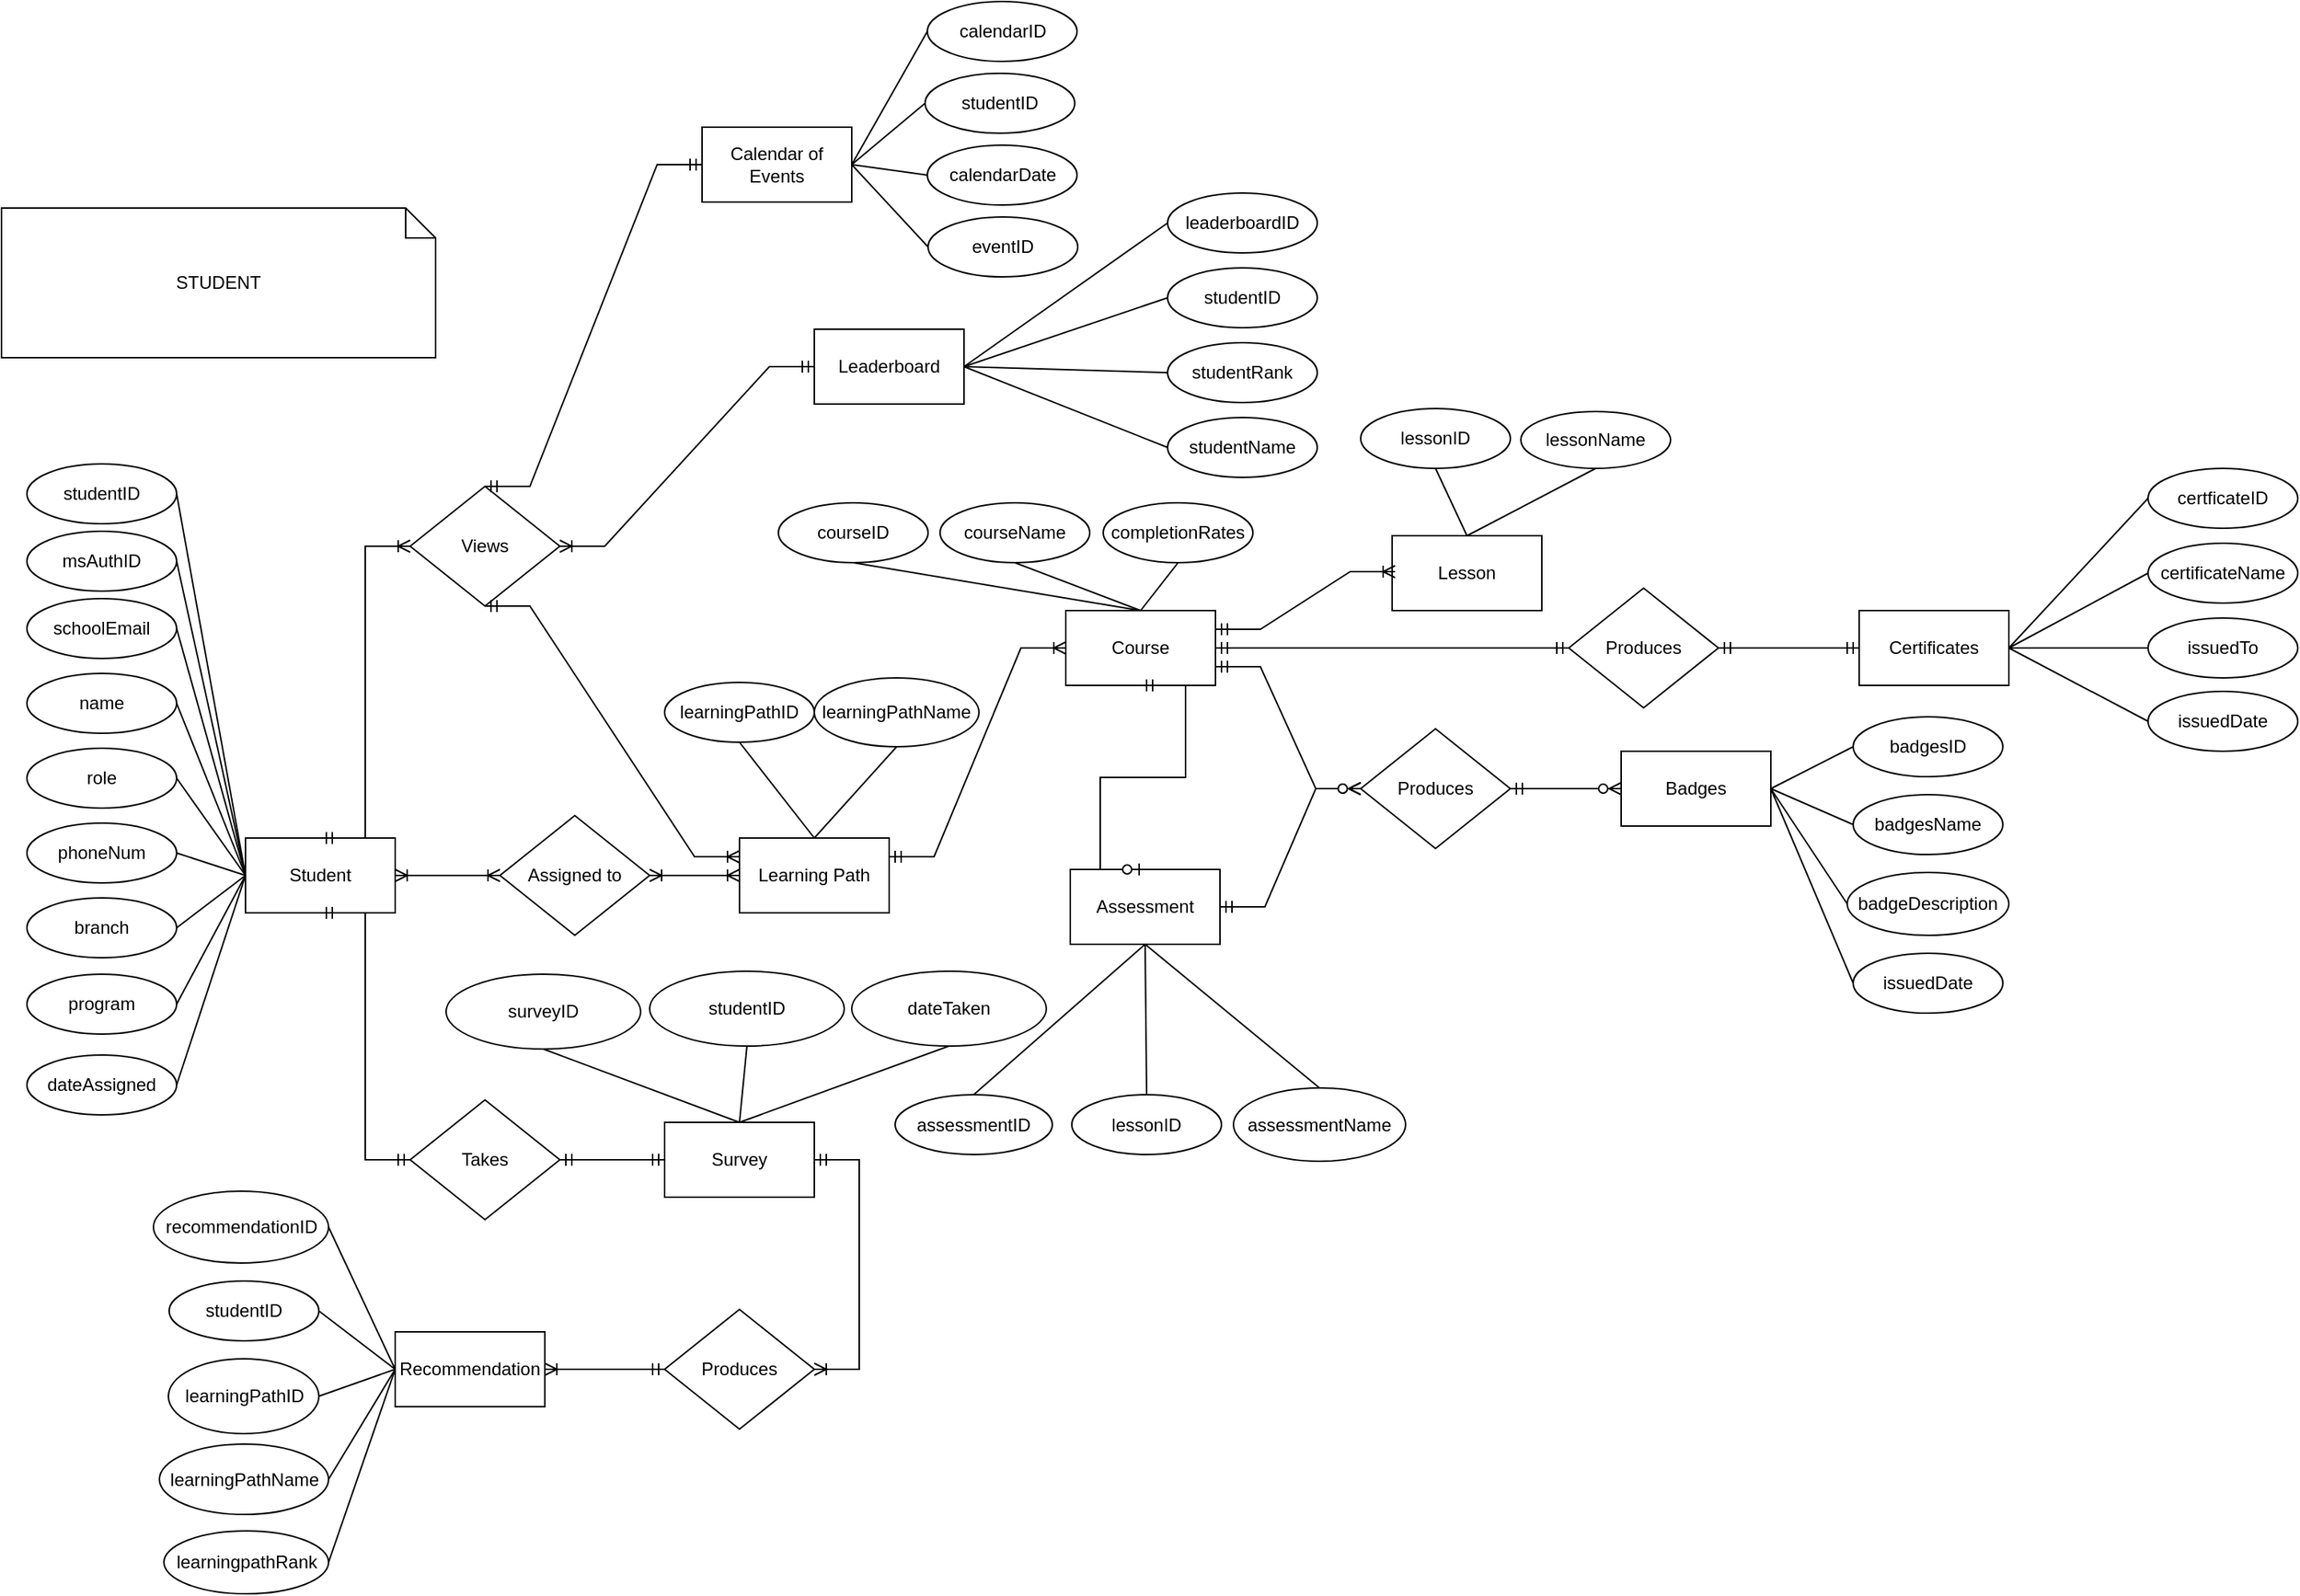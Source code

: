 <mxfile version="25.0.1" pages="4">
  <diagram id="DWki5Z1A9hz9Rr8sm5ct" name="Page-3">
    <mxGraphModel dx="3019" dy="915" grid="0" gridSize="10" guides="1" tooltips="1" connect="1" arrows="1" fold="1" page="0" pageScale="1" pageWidth="1100" pageHeight="850" background="#FFFFFF" math="0" shadow="0">
      <root>
        <mxCell id="0" />
        <mxCell id="1" parent="0" />
        <mxCell id="_nA54coQSFwZBGGFhOAp-1" value="Student" style="html=1;dashed=0;whiteSpace=wrap;" parent="1" vertex="1">
          <mxGeometry x="-300" y="941" width="100" height="50" as="geometry" />
        </mxCell>
        <mxCell id="_nA54coQSFwZBGGFhOAp-2" value="name" style="ellipse;whiteSpace=wrap;html=1;align=center;" parent="1" vertex="1">
          <mxGeometry x="-446" y="831" width="100" height="40" as="geometry" />
        </mxCell>
        <mxCell id="_nA54coQSFwZBGGFhOAp-3" value="msAuthID" style="ellipse;whiteSpace=wrap;html=1;align=center;" parent="1" vertex="1">
          <mxGeometry x="-446" y="736" width="100" height="40" as="geometry" />
        </mxCell>
        <mxCell id="_nA54coQSFwZBGGFhOAp-4" value="schoolEmail" style="ellipse;whiteSpace=wrap;html=1;align=center;" parent="1" vertex="1">
          <mxGeometry x="-446" y="781" width="100" height="40" as="geometry" />
        </mxCell>
        <mxCell id="_nA54coQSFwZBGGFhOAp-5" value="role" style="ellipse;whiteSpace=wrap;html=1;align=center;" parent="1" vertex="1">
          <mxGeometry x="-446" y="881" width="100" height="40" as="geometry" />
        </mxCell>
        <mxCell id="_nA54coQSFwZBGGFhOAp-6" value="branch" style="ellipse;whiteSpace=wrap;html=1;align=center;" parent="1" vertex="1">
          <mxGeometry x="-446" y="981" width="100" height="40" as="geometry" />
        </mxCell>
        <mxCell id="_nA54coQSFwZBGGFhOAp-7" value="phoneNum" style="ellipse;whiteSpace=wrap;html=1;align=center;" parent="1" vertex="1">
          <mxGeometry x="-446" y="931" width="100" height="40" as="geometry" />
        </mxCell>
        <mxCell id="_nA54coQSFwZBGGFhOAp-8" value="studentID" style="ellipse;whiteSpace=wrap;html=1;align=center;" parent="1" vertex="1">
          <mxGeometry x="-446" y="691" width="100" height="40" as="geometry" />
        </mxCell>
        <mxCell id="_nA54coQSFwZBGGFhOAp-9" value="" style="endArrow=none;html=1;rounded=0;entryX=0;entryY=0.5;entryDx=0;entryDy=0;exitX=1;exitY=0.5;exitDx=0;exitDy=0;" parent="1" source="_nA54coQSFwZBGGFhOAp-8" target="_nA54coQSFwZBGGFhOAp-1" edge="1">
          <mxGeometry width="50" height="50" relative="1" as="geometry">
            <mxPoint x="-420" y="986" as="sourcePoint" />
            <mxPoint x="-300" y="881" as="targetPoint" />
          </mxGeometry>
        </mxCell>
        <mxCell id="_nA54coQSFwZBGGFhOAp-10" value="" style="endArrow=none;html=1;rounded=0;exitX=1;exitY=0.5;exitDx=0;exitDy=0;entryX=0;entryY=0.5;entryDx=0;entryDy=0;" parent="1" source="_nA54coQSFwZBGGFhOAp-4" target="_nA54coQSFwZBGGFhOAp-1" edge="1">
          <mxGeometry width="50" height="50" relative="1" as="geometry">
            <mxPoint x="-430" y="826" as="sourcePoint" />
            <mxPoint x="-300" y="966" as="targetPoint" />
          </mxGeometry>
        </mxCell>
        <mxCell id="_nA54coQSFwZBGGFhOAp-11" value="" style="endArrow=none;html=1;rounded=0;entryX=0;entryY=0.5;entryDx=0;entryDy=0;exitX=1;exitY=0.5;exitDx=0;exitDy=0;" parent="1" source="_nA54coQSFwZBGGFhOAp-2" target="_nA54coQSFwZBGGFhOAp-1" edge="1">
          <mxGeometry width="50" height="50" relative="1" as="geometry">
            <mxPoint x="-420" y="836" as="sourcePoint" />
            <mxPoint x="-280" y="991" as="targetPoint" />
          </mxGeometry>
        </mxCell>
        <mxCell id="_nA54coQSFwZBGGFhOAp-12" value="" style="endArrow=none;html=1;rounded=0;entryX=0;entryY=0.5;entryDx=0;entryDy=0;exitX=1;exitY=0.5;exitDx=0;exitDy=0;" parent="1" source="_nA54coQSFwZBGGFhOAp-5" target="_nA54coQSFwZBGGFhOAp-1" edge="1">
          <mxGeometry width="50" height="50" relative="1" as="geometry">
            <mxPoint x="-410" y="846" as="sourcePoint" />
            <mxPoint x="-270" y="1001" as="targetPoint" />
          </mxGeometry>
        </mxCell>
        <mxCell id="_nA54coQSFwZBGGFhOAp-13" value="" style="endArrow=none;html=1;rounded=0;entryX=1;entryY=0.5;entryDx=0;entryDy=0;exitX=0;exitY=0.5;exitDx=0;exitDy=0;" parent="1" source="_nA54coQSFwZBGGFhOAp-1" target="_nA54coQSFwZBGGFhOAp-3" edge="1">
          <mxGeometry width="50" height="50" relative="1" as="geometry">
            <mxPoint x="-400" y="856" as="sourcePoint" />
            <mxPoint x="-260" y="1011" as="targetPoint" />
          </mxGeometry>
        </mxCell>
        <mxCell id="_nA54coQSFwZBGGFhOAp-14" value="" style="endArrow=none;html=1;rounded=0;entryX=1;entryY=0.5;entryDx=0;entryDy=0;exitX=0;exitY=0.5;exitDx=0;exitDy=0;" parent="1" source="_nA54coQSFwZBGGFhOAp-1" target="_nA54coQSFwZBGGFhOAp-7" edge="1">
          <mxGeometry width="50" height="50" relative="1" as="geometry">
            <mxPoint x="-390" y="866" as="sourcePoint" />
            <mxPoint x="-250" y="1021" as="targetPoint" />
          </mxGeometry>
        </mxCell>
        <mxCell id="_nA54coQSFwZBGGFhOAp-15" value="" style="endArrow=none;html=1;rounded=0;entryX=1;entryY=0.5;entryDx=0;entryDy=0;exitX=0;exitY=0.5;exitDx=0;exitDy=0;" parent="1" source="_nA54coQSFwZBGGFhOAp-1" target="_nA54coQSFwZBGGFhOAp-6" edge="1">
          <mxGeometry width="50" height="50" relative="1" as="geometry">
            <mxPoint x="-380" y="876" as="sourcePoint" />
            <mxPoint x="-240" y="1031" as="targetPoint" />
          </mxGeometry>
        </mxCell>
        <mxCell id="_nA54coQSFwZBGGFhOAp-16" value="Learning Path" style="html=1;dashed=0;whiteSpace=wrap;" parent="1" vertex="1">
          <mxGeometry x="30" y="941" width="100" height="50" as="geometry" />
        </mxCell>
        <mxCell id="_nA54coQSFwZBGGFhOAp-17" value="Survey" style="html=1;dashed=0;whiteSpace=wrap;" parent="1" vertex="1">
          <mxGeometry x="-20" y="1131" width="100" height="50" as="geometry" />
        </mxCell>
        <mxCell id="_nA54coQSFwZBGGFhOAp-18" value="Leaderboard" style="html=1;dashed=0;whiteSpace=wrap;" parent="1" vertex="1">
          <mxGeometry x="80" y="601" width="100" height="50" as="geometry" />
        </mxCell>
        <mxCell id="_nA54coQSFwZBGGFhOAp-19" value="Assigned to" style="shape=rhombus;html=1;dashed=0;whiteSpace=wrap;perimeter=rhombusPerimeter;" parent="1" vertex="1">
          <mxGeometry x="-130" y="926" width="100" height="80" as="geometry" />
        </mxCell>
        <mxCell id="_nA54coQSFwZBGGFhOAp-20" value="" style="edgeStyle=entityRelationEdgeStyle;fontSize=12;html=1;endArrow=ERoneToMany;startArrow=ERoneToMany;rounded=0;exitX=1;exitY=0.5;exitDx=0;exitDy=0;entryX=0;entryY=0.5;entryDx=0;entryDy=0;" parent="1" source="_nA54coQSFwZBGGFhOAp-1" target="_nA54coQSFwZBGGFhOAp-19" edge="1">
          <mxGeometry width="100" height="100" relative="1" as="geometry">
            <mxPoint x="-170" y="946" as="sourcePoint" />
            <mxPoint x="-70" y="846" as="targetPoint" />
          </mxGeometry>
        </mxCell>
        <mxCell id="_nA54coQSFwZBGGFhOAp-21" value="" style="edgeStyle=entityRelationEdgeStyle;fontSize=12;html=1;endArrow=ERoneToMany;startArrow=ERoneToMany;rounded=0;exitX=1;exitY=0.5;exitDx=0;exitDy=0;entryX=0;entryY=0.5;entryDx=0;entryDy=0;" parent="1" source="_nA54coQSFwZBGGFhOAp-19" target="_nA54coQSFwZBGGFhOAp-16" edge="1">
          <mxGeometry width="100" height="100" relative="1" as="geometry">
            <mxPoint x="-190" y="976" as="sourcePoint" />
            <mxPoint x="-120" y="976" as="targetPoint" />
          </mxGeometry>
        </mxCell>
        <mxCell id="_nA54coQSFwZBGGFhOAp-22" value="Takes" style="shape=rhombus;html=1;dashed=0;whiteSpace=wrap;perimeter=rhombusPerimeter;" parent="1" vertex="1">
          <mxGeometry x="-190" y="1116" width="100" height="80" as="geometry" />
        </mxCell>
        <mxCell id="_nA54coQSFwZBGGFhOAp-25" value="Views" style="shape=rhombus;html=1;dashed=0;whiteSpace=wrap;perimeter=rhombusPerimeter;" parent="1" vertex="1">
          <mxGeometry x="-190" y="706" width="100" height="80" as="geometry" />
        </mxCell>
        <mxCell id="_nA54coQSFwZBGGFhOAp-26" value="Assessment" style="html=1;dashed=0;whiteSpace=wrap;" parent="1" vertex="1">
          <mxGeometry x="251" y="962" width="100" height="50" as="geometry" />
        </mxCell>
        <mxCell id="_nA54coQSFwZBGGFhOAp-27" value="learningPathID" style="ellipse;whiteSpace=wrap;html=1;align=center;" parent="1" vertex="1">
          <mxGeometry x="-20" y="837" width="100" height="40" as="geometry" />
        </mxCell>
        <mxCell id="_nA54coQSFwZBGGFhOAp-28" value="learningPathName" style="ellipse;whiteSpace=wrap;html=1;align=center;" parent="1" vertex="1">
          <mxGeometry x="80" y="834" width="110" height="46" as="geometry" />
        </mxCell>
        <mxCell id="_nA54coQSFwZBGGFhOAp-29" value="" style="endArrow=none;html=1;rounded=0;entryX=0.5;entryY=0;entryDx=0;entryDy=0;exitX=0.5;exitY=1;exitDx=0;exitDy=0;" parent="1" source="_nA54coQSFwZBGGFhOAp-28" target="_nA54coQSFwZBGGFhOAp-16" edge="1">
          <mxGeometry width="50" height="50" relative="1" as="geometry">
            <mxPoint x="230" y="916" as="sourcePoint" />
            <mxPoint x="140" y="976" as="targetPoint" />
          </mxGeometry>
        </mxCell>
        <mxCell id="_nA54coQSFwZBGGFhOAp-30" value="Course" style="html=1;dashed=0;whiteSpace=wrap;" parent="1" vertex="1">
          <mxGeometry x="248" y="789" width="100" height="50" as="geometry" />
        </mxCell>
        <mxCell id="_nA54coQSFwZBGGFhOAp-31" value="" style="edgeStyle=entityRelationEdgeStyle;fontSize=12;html=1;endArrow=ERoneToMany;startArrow=ERmandOne;rounded=0;exitX=1;exitY=0.25;exitDx=0;exitDy=0;entryX=0;entryY=0.5;entryDx=0;entryDy=0;" parent="1" source="_nA54coQSFwZBGGFhOAp-16" target="_nA54coQSFwZBGGFhOAp-30" edge="1">
          <mxGeometry width="100" height="100" relative="1" as="geometry">
            <mxPoint x="460" y="956" as="sourcePoint" />
            <mxPoint x="560" y="856" as="targetPoint" />
          </mxGeometry>
        </mxCell>
        <mxCell id="_nA54coQSFwZBGGFhOAp-32" value="" style="edgeStyle=entityRelationEdgeStyle;fontSize=12;html=1;endArrow=ERzeroToOne;startArrow=ERmandOne;rounded=0;entryX=0.5;entryY=0;entryDx=0;entryDy=0;exitX=0.5;exitY=1;exitDx=0;exitDy=0;" parent="1" source="_nA54coQSFwZBGGFhOAp-30" target="_nA54coQSFwZBGGFhOAp-26" edge="1">
          <mxGeometry width="100" height="100" relative="1" as="geometry">
            <mxPoint x="130" y="978" as="sourcePoint" />
            <mxPoint x="290" y="966" as="targetPoint" />
          </mxGeometry>
        </mxCell>
        <mxCell id="_nA54coQSFwZBGGFhOAp-33" value="assessmentID" style="ellipse;whiteSpace=wrap;html=1;align=center;" parent="1" vertex="1">
          <mxGeometry x="134" y="1112.5" width="105" height="40" as="geometry" />
        </mxCell>
        <mxCell id="_nA54coQSFwZBGGFhOAp-34" value="assessmentName" style="ellipse;whiteSpace=wrap;html=1;align=center;" parent="1" vertex="1">
          <mxGeometry x="360" y="1108" width="115" height="49" as="geometry" />
        </mxCell>
        <mxCell id="_nA54coQSFwZBGGFhOAp-35" value="Produces" style="shape=rhombus;html=1;dashed=0;whiteSpace=wrap;perimeter=rhombusPerimeter;" parent="1" vertex="1">
          <mxGeometry x="-20" y="1256" width="100" height="80" as="geometry" />
        </mxCell>
        <mxCell id="_nA54coQSFwZBGGFhOAp-36" value="Recommendation" style="html=1;dashed=0;whiteSpace=wrap;" parent="1" vertex="1">
          <mxGeometry x="-200" y="1271" width="100" height="50" as="geometry" />
        </mxCell>
        <mxCell id="_nA54coQSFwZBGGFhOAp-39" value="dateAssigned" style="ellipse;whiteSpace=wrap;html=1;align=center;" parent="1" vertex="1">
          <mxGeometry x="-446" y="1086" width="100" height="40" as="geometry" />
        </mxCell>
        <mxCell id="_nA54coQSFwZBGGFhOAp-41" value="learningPathName" style="ellipse;whiteSpace=wrap;html=1;align=center;" parent="1" vertex="1">
          <mxGeometry x="-357.5" y="1346" width="113" height="47" as="geometry" />
        </mxCell>
        <mxCell id="_nA54coQSFwZBGGFhOAp-42" value="recommendationID" style="ellipse;whiteSpace=wrap;html=1;align=center;" parent="1" vertex="1">
          <mxGeometry x="-361.5" y="1177" width="117" height="48" as="geometry" />
        </mxCell>
        <mxCell id="_nA54coQSFwZBGGFhOAp-43" value="" style="endArrow=none;html=1;rounded=0;entryX=0;entryY=0.5;entryDx=0;entryDy=0;exitX=1;exitY=0.5;exitDx=0;exitDy=0;" parent="1" source="_nA54coQSFwZBGGFhOAp-42" target="_nA54coQSFwZBGGFhOAp-36" edge="1">
          <mxGeometry width="50" height="50" relative="1" as="geometry">
            <mxPoint x="-330" y="1046" as="sourcePoint" />
            <mxPoint x="-240" y="1296" as="targetPoint" />
            <Array as="points" />
          </mxGeometry>
        </mxCell>
        <mxCell id="_nA54coQSFwZBGGFhOAp-44" value="" style="endArrow=none;html=1;rounded=0;entryX=1;entryY=0.5;entryDx=0;entryDy=0;exitX=0;exitY=0.5;exitDx=0;exitDy=0;" parent="1" source="_nA54coQSFwZBGGFhOAp-36" target="_nA54coQSFwZBGGFhOAp-41" edge="1">
          <mxGeometry width="50" height="50" relative="1" as="geometry">
            <mxPoint x="-240" y="1326" as="sourcePoint" />
            <mxPoint x="-230" y="1336" as="targetPoint" />
          </mxGeometry>
        </mxCell>
        <mxCell id="_nA54coQSFwZBGGFhOAp-48" value="lessonID" style="ellipse;whiteSpace=wrap;html=1;align=center;" parent="1" vertex="1">
          <mxGeometry x="445" y="654" width="100" height="40" as="geometry" />
        </mxCell>
        <mxCell id="_nA54coQSFwZBGGFhOAp-50" value="" style="endArrow=none;html=1;rounded=0;exitX=0.5;exitY=1;exitDx=0;exitDy=0;entryX=0.5;entryY=0;entryDx=0;entryDy=0;" parent="1" source="_nA54coQSFwZBGGFhOAp-26" target="_nA54coQSFwZBGGFhOAp-33" edge="1">
          <mxGeometry width="50" height="50" relative="1" as="geometry">
            <mxPoint x="-260" y="1006" as="sourcePoint" />
            <mxPoint x="-400" y="1246" as="targetPoint" />
            <Array as="points" />
          </mxGeometry>
        </mxCell>
        <mxCell id="_nA54coQSFwZBGGFhOAp-51" value="" style="endArrow=none;html=1;rounded=0;entryX=0.5;entryY=0;entryDx=0;entryDy=0;exitX=0.5;exitY=1;exitDx=0;exitDy=0;" parent="1" source="_nA54coQSFwZBGGFhOAp-26" target="_nA54coQSFwZBGGFhOAp-34" edge="1">
          <mxGeometry width="50" height="50" relative="1" as="geometry">
            <mxPoint x="-250" y="1016" as="sourcePoint" />
            <mxPoint x="-390" y="1256" as="targetPoint" />
          </mxGeometry>
        </mxCell>
        <mxCell id="_nA54coQSFwZBGGFhOAp-54" value="Calendar of Events" style="html=1;dashed=0;whiteSpace=wrap;" parent="1" vertex="1">
          <mxGeometry x="5" y="466" width="100" height="50" as="geometry" />
        </mxCell>
        <mxCell id="_nA54coQSFwZBGGFhOAp-56" value="studentRank" style="ellipse;whiteSpace=wrap;html=1;align=center;" parent="1" vertex="1">
          <mxGeometry x="316" y="610" width="100" height="40" as="geometry" />
        </mxCell>
        <mxCell id="_nA54coQSFwZBGGFhOAp-57" value="studentName" style="ellipse;whiteSpace=wrap;html=1;align=center;" parent="1" vertex="1">
          <mxGeometry x="316" y="660" width="100" height="40" as="geometry" />
        </mxCell>
        <mxCell id="_nA54coQSFwZBGGFhOAp-58" value="studentID" style="ellipse;whiteSpace=wrap;html=1;align=center;" parent="1" vertex="1">
          <mxGeometry x="316" y="560" width="100" height="40" as="geometry" />
        </mxCell>
        <mxCell id="_nA54coQSFwZBGGFhOAp-59" value="" style="endArrow=none;html=1;rounded=0;entryX=1;entryY=0.5;entryDx=0;entryDy=0;exitX=0;exitY=0.5;exitDx=0;exitDy=0;" parent="1" source="_nA54coQSFwZBGGFhOAp-58" target="_nA54coQSFwZBGGFhOAp-18" edge="1">
          <mxGeometry width="50" height="50" relative="1" as="geometry">
            <mxPoint x="520" y="686" as="sourcePoint" />
            <mxPoint x="435" y="771" as="targetPoint" />
          </mxGeometry>
        </mxCell>
        <mxCell id="_nA54coQSFwZBGGFhOAp-60" value="" style="endArrow=none;html=1;rounded=0;entryX=1;entryY=0.5;entryDx=0;entryDy=0;exitX=0;exitY=0.5;exitDx=0;exitDy=0;" parent="1" source="_nA54coQSFwZBGGFhOAp-56" target="_nA54coQSFwZBGGFhOAp-18" edge="1">
          <mxGeometry width="50" height="50" relative="1" as="geometry">
            <mxPoint x="505" y="696" as="sourcePoint" />
            <mxPoint x="445" y="781" as="targetPoint" />
          </mxGeometry>
        </mxCell>
        <mxCell id="_nA54coQSFwZBGGFhOAp-61" value="" style="endArrow=none;html=1;rounded=0;entryX=1;entryY=0.5;entryDx=0;entryDy=0;exitX=0;exitY=0.5;exitDx=0;exitDy=0;" parent="1" source="_nA54coQSFwZBGGFhOAp-57" target="_nA54coQSFwZBGGFhOAp-18" edge="1">
          <mxGeometry width="50" height="50" relative="1" as="geometry">
            <mxPoint x="540" y="706" as="sourcePoint" />
            <mxPoint x="455" y="791" as="targetPoint" />
          </mxGeometry>
        </mxCell>
        <mxCell id="_nA54coQSFwZBGGFhOAp-63" value="calendarDate" style="ellipse;whiteSpace=wrap;html=1;align=center;" parent="1" vertex="1">
          <mxGeometry x="155.5" y="478" width="100" height="40" as="geometry" />
        </mxCell>
        <mxCell id="_nA54coQSFwZBGGFhOAp-64" value="" style="endArrow=none;html=1;rounded=0;entryX=1;entryY=0.5;entryDx=0;entryDy=0;exitX=0;exitY=0.5;exitDx=0;exitDy=0;" parent="1" source="_nA54coQSFwZBGGFhOAp-63" target="_nA54coQSFwZBGGFhOAp-54" edge="1">
          <mxGeometry width="50" height="50" relative="1" as="geometry">
            <mxPoint x="255" y="576" as="sourcePoint" />
            <mxPoint x="190" y="636" as="targetPoint" />
          </mxGeometry>
        </mxCell>
        <mxCell id="_nA54coQSFwZBGGFhOAp-67" value="STUDENT" style="shape=note;size=20;whiteSpace=wrap;html=1;" parent="1" vertex="1">
          <mxGeometry x="-463" y="520" width="290" height="100" as="geometry" />
        </mxCell>
        <mxCell id="_nA54coQSFwZBGGFhOAp-73" value="surveyID" style="ellipse;whiteSpace=wrap;html=1;align=center;" parent="1" vertex="1">
          <mxGeometry x="-166" y="1032" width="130" height="50" as="geometry" />
        </mxCell>
        <mxCell id="_nA54coQSFwZBGGFhOAp-74" value="" style="endArrow=none;html=1;rounded=0;entryX=0.5;entryY=0;entryDx=0;entryDy=0;exitX=0.5;exitY=1;exitDx=0;exitDy=0;" parent="1" source="_nA54coQSFwZBGGFhOAp-73" target="_nA54coQSFwZBGGFhOAp-17" edge="1">
          <mxGeometry width="50" height="50" relative="1" as="geometry">
            <mxPoint x="-190" y="1236" as="sourcePoint" />
            <mxPoint x="-230" y="1266" as="targetPoint" />
          </mxGeometry>
        </mxCell>
        <mxCell id="_nA54coQSFwZBGGFhOAp-75" value="courseID" style="ellipse;whiteSpace=wrap;html=1;align=center;" parent="1" vertex="1">
          <mxGeometry x="56" y="717" width="100" height="40" as="geometry" />
        </mxCell>
        <mxCell id="_nA54coQSFwZBGGFhOAp-76" value="studentID" style="ellipse;whiteSpace=wrap;html=1;align=center;" parent="1" vertex="1">
          <mxGeometry x="154" y="430" width="100" height="40" as="geometry" />
        </mxCell>
        <mxCell id="_nA54coQSFwZBGGFhOAp-77" value="" style="endArrow=none;html=1;rounded=0;entryX=1;entryY=0.5;entryDx=0;entryDy=0;exitX=0;exitY=0.5;exitDx=0;exitDy=0;" parent="1" source="_nA54coQSFwZBGGFhOAp-76" target="_nA54coQSFwZBGGFhOAp-54" edge="1">
          <mxGeometry width="50" height="50" relative="1" as="geometry">
            <mxPoint x="145" y="436" as="sourcePoint" />
            <mxPoint x="115" y="501" as="targetPoint" />
          </mxGeometry>
        </mxCell>
        <mxCell id="_nA54coQSFwZBGGFhOAp-78" value="calendarID" style="ellipse;whiteSpace=wrap;html=1;align=center;" parent="1" vertex="1">
          <mxGeometry x="155.5" y="382" width="100" height="40" as="geometry" />
        </mxCell>
        <mxCell id="_nA54coQSFwZBGGFhOAp-79" value="" style="endArrow=none;html=1;rounded=0;entryX=1;entryY=0.5;entryDx=0;entryDy=0;exitX=0;exitY=0.5;exitDx=0;exitDy=0;" parent="1" source="_nA54coQSFwZBGGFhOAp-78" target="_nA54coQSFwZBGGFhOAp-54" edge="1">
          <mxGeometry width="50" height="50" relative="1" as="geometry">
            <mxPoint x="145" y="336" as="sourcePoint" />
            <mxPoint x="115" y="501" as="targetPoint" />
          </mxGeometry>
        </mxCell>
        <mxCell id="_nA54coQSFwZBGGFhOAp-80" value="leaderboardID" style="ellipse;whiteSpace=wrap;html=1;align=center;" parent="1" vertex="1">
          <mxGeometry x="316" y="510" width="100" height="40" as="geometry" />
        </mxCell>
        <mxCell id="_nA54coQSFwZBGGFhOAp-81" value="" style="endArrow=none;html=1;rounded=0;entryX=1;entryY=0.5;entryDx=0;entryDy=0;exitX=0;exitY=0.5;exitDx=0;exitDy=0;" parent="1" source="_nA54coQSFwZBGGFhOAp-80" target="_nA54coQSFwZBGGFhOAp-18" edge="1">
          <mxGeometry width="50" height="50" relative="1" as="geometry">
            <mxPoint x="405" y="331" as="sourcePoint" />
            <mxPoint x="330" y="506" as="targetPoint" />
          </mxGeometry>
        </mxCell>
        <mxCell id="_nA54coQSFwZBGGFhOAp-82" value="" style="endArrow=none;html=1;rounded=0;entryX=0.5;entryY=0;entryDx=0;entryDy=0;exitX=0.5;exitY=1;exitDx=0;exitDy=0;" parent="1" source="_nA54coQSFwZBGGFhOAp-27" target="_nA54coQSFwZBGGFhOAp-16" edge="1">
          <mxGeometry width="50" height="50" relative="1" as="geometry">
            <mxPoint x="10" y="686" as="sourcePoint" />
            <mxPoint x="-65" y="861" as="targetPoint" />
          </mxGeometry>
        </mxCell>
        <mxCell id="_nA54coQSFwZBGGFhOAp-84" value="" style="endArrow=none;html=1;rounded=0;entryX=0.5;entryY=0;entryDx=0;entryDy=0;exitX=0.5;exitY=1;exitDx=0;exitDy=0;" parent="1" source="_nA54coQSFwZBGGFhOAp-75" target="_nA54coQSFwZBGGFhOAp-30" edge="1">
          <mxGeometry width="50" height="50" relative="1" as="geometry">
            <mxPoint x="370" y="596" as="sourcePoint" />
            <mxPoint x="190" y="636" as="targetPoint" />
          </mxGeometry>
        </mxCell>
        <mxCell id="_nA54coQSFwZBGGFhOAp-85" value="lessonID" style="ellipse;whiteSpace=wrap;html=1;align=center;" parent="1" vertex="1">
          <mxGeometry x="252" y="1112.5" width="100" height="40" as="geometry" />
        </mxCell>
        <mxCell id="_nA54coQSFwZBGGFhOAp-86" value="" style="endArrow=none;html=1;rounded=0;entryX=0.5;entryY=1;entryDx=0;entryDy=0;exitX=0.5;exitY=0;exitDx=0;exitDy=0;" parent="1" source="_nA54coQSFwZBGGFhOAp-85" target="_nA54coQSFwZBGGFhOAp-26" edge="1">
          <mxGeometry width="50" height="50" relative="1" as="geometry">
            <mxPoint x="448" y="796" as="sourcePoint" />
            <mxPoint x="350" y="891" as="targetPoint" />
          </mxGeometry>
        </mxCell>
        <mxCell id="_nA54coQSFwZBGGFhOAp-87" style="edgeStyle=orthogonalEdgeStyle;rounded=0;orthogonalLoop=1;jettySize=auto;html=1;exitX=0.5;exitY=1;exitDx=0;exitDy=0;" parent="1" edge="1">
          <mxGeometry relative="1" as="geometry">
            <mxPoint x="976" y="696" as="sourcePoint" />
            <mxPoint x="976" y="696" as="targetPoint" />
          </mxGeometry>
        </mxCell>
        <mxCell id="_nA54coQSFwZBGGFhOAp-92" value="studentID" style="ellipse;whiteSpace=wrap;html=1;align=center;" parent="1" vertex="1">
          <mxGeometry x="-351" y="1237" width="100" height="40" as="geometry" />
        </mxCell>
        <mxCell id="_nA54coQSFwZBGGFhOAp-93" value="" style="endArrow=none;html=1;rounded=0;entryX=1;entryY=0.5;entryDx=0;entryDy=0;exitX=0;exitY=0.5;exitDx=0;exitDy=0;" parent="1" source="_nA54coQSFwZBGGFhOAp-36" target="_nA54coQSFwZBGGFhOAp-92" edge="1">
          <mxGeometry width="50" height="50" relative="1" as="geometry">
            <mxPoint x="-240" y="1296" as="sourcePoint" />
            <mxPoint x="-270" y="1336" as="targetPoint" />
          </mxGeometry>
        </mxCell>
        <mxCell id="_nA54coQSFwZBGGFhOAp-94" value="learningPathID" style="ellipse;whiteSpace=wrap;html=1;align=center;" parent="1" vertex="1">
          <mxGeometry x="-351.5" y="1289" width="100.5" height="50" as="geometry" />
        </mxCell>
        <mxCell id="_nA54coQSFwZBGGFhOAp-95" value="" style="endArrow=none;html=1;rounded=0;entryX=1;entryY=0.5;entryDx=0;entryDy=0;exitX=0;exitY=0.5;exitDx=0;exitDy=0;" parent="1" source="_nA54coQSFwZBGGFhOAp-36" target="_nA54coQSFwZBGGFhOAp-94" edge="1">
          <mxGeometry width="50" height="50" relative="1" as="geometry">
            <mxPoint x="-240" y="1296" as="sourcePoint" />
            <mxPoint x="-270" y="1466" as="targetPoint" />
          </mxGeometry>
        </mxCell>
        <mxCell id="Nmv1tnwore4h40KqPklh-1" value="" style="edgeStyle=entityRelationEdgeStyle;fontSize=12;html=1;endArrow=ERmandOne;startArrow=ERmandOne;rounded=0;exitX=0.5;exitY=0;exitDx=0;exitDy=0;entryX=0;entryY=0.5;entryDx=0;entryDy=0;" parent="1" source="_nA54coQSFwZBGGFhOAp-25" target="_nA54coQSFwZBGGFhOAp-54" edge="1">
          <mxGeometry width="100" height="100" relative="1" as="geometry">
            <mxPoint x="-125" y="654" as="sourcePoint" />
            <mxPoint x="-25" y="554" as="targetPoint" />
          </mxGeometry>
        </mxCell>
        <mxCell id="xYApLqiIdXUEWhpUkvkj-2" value="program" style="ellipse;whiteSpace=wrap;html=1;align=center;" parent="1" vertex="1">
          <mxGeometry x="-446" y="1032" width="100" height="40" as="geometry" />
        </mxCell>
        <mxCell id="xYApLqiIdXUEWhpUkvkj-3" value="" style="endArrow=none;html=1;rounded=0;entryX=1;entryY=0.5;entryDx=0;entryDy=0;exitX=0;exitY=0.5;exitDx=0;exitDy=0;" parent="1" source="_nA54coQSFwZBGGFhOAp-1" target="xYApLqiIdXUEWhpUkvkj-2" edge="1">
          <mxGeometry width="50" height="50" relative="1" as="geometry">
            <mxPoint x="-290" y="976" as="sourcePoint" />
            <mxPoint x="-351" y="1033" as="targetPoint" />
          </mxGeometry>
        </mxCell>
        <mxCell id="gMxo1RoLeOHp2TroKabI-1" value="" style="edgeStyle=entityRelationEdgeStyle;fontSize=12;html=1;endArrow=ERmandOne;startArrow=ERmandOne;rounded=0;exitX=0.5;exitY=1;exitDx=0;exitDy=0;entryX=0;entryY=0.5;entryDx=0;entryDy=0;" parent="1" source="_nA54coQSFwZBGGFhOAp-1" target="_nA54coQSFwZBGGFhOAp-22" edge="1">
          <mxGeometry width="100" height="100" relative="1" as="geometry">
            <mxPoint x="-270" y="1154" as="sourcePoint" />
            <mxPoint x="-170" y="1054" as="targetPoint" />
          </mxGeometry>
        </mxCell>
        <mxCell id="gMxo1RoLeOHp2TroKabI-2" value="" style="edgeStyle=entityRelationEdgeStyle;fontSize=12;html=1;endArrow=ERmandOne;startArrow=ERmandOne;rounded=0;exitX=1;exitY=0.5;exitDx=0;exitDy=0;entryX=0;entryY=0.5;entryDx=0;entryDy=0;" parent="1" source="_nA54coQSFwZBGGFhOAp-22" target="_nA54coQSFwZBGGFhOAp-17" edge="1">
          <mxGeometry width="100" height="100" relative="1" as="geometry">
            <mxPoint x="-240" y="1001" as="sourcePoint" />
            <mxPoint x="-180" y="1166" as="targetPoint" />
          </mxGeometry>
        </mxCell>
        <mxCell id="HBflygKIeFLLXic5VQ6T-1" value="" style="edgeStyle=entityRelationEdgeStyle;fontSize=12;html=1;endArrow=ERoneToMany;startArrow=ERmandOne;rounded=0;exitX=0.5;exitY=0;exitDx=0;exitDy=0;entryX=0;entryY=0.5;entryDx=0;entryDy=0;" parent="1" source="_nA54coQSFwZBGGFhOAp-1" target="_nA54coQSFwZBGGFhOAp-25" edge="1">
          <mxGeometry width="100" height="100" relative="1" as="geometry">
            <mxPoint x="-213" y="928" as="sourcePoint" />
            <mxPoint x="-113" y="828" as="targetPoint" />
          </mxGeometry>
        </mxCell>
        <mxCell id="HBflygKIeFLLXic5VQ6T-2" value="" style="edgeStyle=entityRelationEdgeStyle;fontSize=12;html=1;endArrow=ERoneToMany;startArrow=ERmandOne;rounded=0;exitX=0.5;exitY=1;exitDx=0;exitDy=0;entryX=0;entryY=0.25;entryDx=0;entryDy=0;" parent="1" source="_nA54coQSFwZBGGFhOAp-25" target="_nA54coQSFwZBGGFhOAp-16" edge="1">
          <mxGeometry width="100" height="100" relative="1" as="geometry">
            <mxPoint x="-240" y="951" as="sourcePoint" />
            <mxPoint x="-180" y="756" as="targetPoint" />
          </mxGeometry>
        </mxCell>
        <mxCell id="HBflygKIeFLLXic5VQ6T-4" value="" style="edgeStyle=entityRelationEdgeStyle;fontSize=12;html=1;endArrow=ERoneToMany;startArrow=ERmandOne;rounded=0;entryX=1;entryY=0.5;entryDx=0;entryDy=0;exitX=0;exitY=0.5;exitDx=0;exitDy=0;" parent="1" source="_nA54coQSFwZBGGFhOAp-18" target="_nA54coQSFwZBGGFhOAp-25" edge="1">
          <mxGeometry width="100" height="100" relative="1" as="geometry">
            <mxPoint x="30" y="759" as="sourcePoint" />
            <mxPoint x="130" y="659" as="targetPoint" />
          </mxGeometry>
        </mxCell>
        <mxCell id="8nijys9UKsgifwOlzivw-1" value="Badges" style="html=1;dashed=0;whiteSpace=wrap;" parent="1" vertex="1">
          <mxGeometry x="619" y="883" width="100" height="50" as="geometry" />
        </mxCell>
        <mxCell id="8nijys9UKsgifwOlzivw-4" value="badgesID" style="ellipse;whiteSpace=wrap;html=1;align=center;" parent="1" vertex="1">
          <mxGeometry x="774" y="860" width="100" height="40" as="geometry" />
        </mxCell>
        <mxCell id="8nijys9UKsgifwOlzivw-5" value="badgesName" style="ellipse;whiteSpace=wrap;html=1;align=center;" parent="1" vertex="1">
          <mxGeometry x="774" y="912" width="100" height="40" as="geometry" />
        </mxCell>
        <mxCell id="8nijys9UKsgifwOlzivw-6" value="issuedDate" style="ellipse;whiteSpace=wrap;html=1;align=center;" parent="1" vertex="1">
          <mxGeometry x="774" y="1018" width="100" height="40" as="geometry" />
        </mxCell>
        <mxCell id="8nijys9UKsgifwOlzivw-10" value="" style="endArrow=none;html=1;rounded=0;entryX=0;entryY=0.5;entryDx=0;entryDy=0;exitX=1;exitY=0.5;exitDx=0;exitDy=0;" parent="1" source="8nijys9UKsgifwOlzivw-1" target="8nijys9UKsgifwOlzivw-4" edge="1">
          <mxGeometry width="50" height="50" relative="1" as="geometry">
            <mxPoint x="780" y="631" as="sourcePoint" />
            <mxPoint x="838" y="709" as="targetPoint" />
          </mxGeometry>
        </mxCell>
        <mxCell id="8nijys9UKsgifwOlzivw-11" value="" style="endArrow=none;html=1;rounded=0;entryX=0;entryY=0.5;entryDx=0;entryDy=0;exitX=1;exitY=0.5;exitDx=0;exitDy=0;" parent="1" source="8nijys9UKsgifwOlzivw-1" target="8nijys9UKsgifwOlzivw-5" edge="1">
          <mxGeometry width="50" height="50" relative="1" as="geometry">
            <mxPoint x="813" y="586" as="sourcePoint" />
            <mxPoint x="871" y="664" as="targetPoint" />
          </mxGeometry>
        </mxCell>
        <mxCell id="8nijys9UKsgifwOlzivw-12" value="" style="endArrow=none;html=1;rounded=0;entryX=0;entryY=0.5;entryDx=0;entryDy=0;exitX=1;exitY=0.5;exitDx=0;exitDy=0;" parent="1" source="8nijys9UKsgifwOlzivw-1" target="8nijys9UKsgifwOlzivw-6" edge="1">
          <mxGeometry width="50" height="50" relative="1" as="geometry">
            <mxPoint x="823" y="596" as="sourcePoint" />
            <mxPoint x="881" y="674" as="targetPoint" />
          </mxGeometry>
        </mxCell>
        <mxCell id="8nijys9UKsgifwOlzivw-14" value="" style="edgeStyle=entityRelationEdgeStyle;fontSize=12;html=1;endArrow=ERmandOne;startArrow=ERmandOne;rounded=0;entryX=0;entryY=0.5;entryDx=0;entryDy=0;exitX=1;exitY=0.5;exitDx=0;exitDy=0;" parent="1" source="_nA54coQSFwZBGGFhOAp-30" target="ez6FZJD8PmEa2ylfCO47-10" edge="1">
          <mxGeometry width="100" height="100" relative="1" as="geometry">
            <mxPoint x="130" y="966" as="sourcePoint" />
            <mxPoint x="499" y="708" as="targetPoint" />
          </mxGeometry>
        </mxCell>
        <mxCell id="8nijys9UKsgifwOlzivw-16" value="" style="edgeStyle=entityRelationEdgeStyle;fontSize=12;html=1;endArrow=ERmandOne;startArrow=ERmandOne;rounded=0;exitX=1;exitY=0.5;exitDx=0;exitDy=0;entryX=0;entryY=0.5;entryDx=0;entryDy=0;" parent="1" source="ez6FZJD8PmEa2ylfCO47-10" target="8nijys9UKsgifwOlzivw-18" edge="1">
          <mxGeometry width="100" height="100" relative="1" as="geometry">
            <mxPoint x="647" y="1268" as="sourcePoint" />
            <mxPoint x="560" y="1165" as="targetPoint" />
          </mxGeometry>
        </mxCell>
        <mxCell id="8nijys9UKsgifwOlzivw-18" value="Certificates" style="html=1;dashed=0;whiteSpace=wrap;" parent="1" vertex="1">
          <mxGeometry x="778" y="789" width="100" height="50" as="geometry" />
        </mxCell>
        <mxCell id="8nijys9UKsgifwOlzivw-23" value="" style="endArrow=none;html=1;rounded=0;entryX=1;entryY=0.5;entryDx=0;entryDy=0;exitX=0;exitY=0.5;exitDx=0;exitDy=0;" parent="1" source="_br3Pg2gXDHletRe6quW-1" target="8nijys9UKsgifwOlzivw-18" edge="1">
          <mxGeometry width="50" height="50" relative="1" as="geometry">
            <mxPoint x="645" y="1100" as="sourcePoint" />
            <mxPoint x="536" y="1260" as="targetPoint" />
          </mxGeometry>
        </mxCell>
        <mxCell id="8nijys9UKsgifwOlzivw-24" value="" style="endArrow=none;html=1;rounded=0;entryX=1;entryY=0.5;entryDx=0;entryDy=0;exitX=0;exitY=0.5;exitDx=0;exitDy=0;" parent="1" source="_br3Pg2gXDHletRe6quW-2" target="8nijys9UKsgifwOlzivw-18" edge="1">
          <mxGeometry width="50" height="50" relative="1" as="geometry">
            <mxPoint x="645" y="1152" as="sourcePoint" />
            <mxPoint x="176" y="1277" as="targetPoint" />
          </mxGeometry>
        </mxCell>
        <mxCell id="8nijys9UKsgifwOlzivw-25" value="" style="endArrow=none;html=1;rounded=0;entryX=1;entryY=0.5;entryDx=0;entryDy=0;exitX=0;exitY=0.5;exitDx=0;exitDy=0;" parent="1" source="_br3Pg2gXDHletRe6quW-3" target="8nijys9UKsgifwOlzivw-18" edge="1">
          <mxGeometry width="50" height="50" relative="1" as="geometry">
            <mxPoint x="645" y="1204" as="sourcePoint" />
            <mxPoint x="186" y="1287" as="targetPoint" />
          </mxGeometry>
        </mxCell>
        <mxCell id="_br3Pg2gXDHletRe6quW-1" value="certficateID" style="ellipse;whiteSpace=wrap;html=1;align=center;" parent="1" vertex="1">
          <mxGeometry x="971" y="694" width="100" height="40" as="geometry" />
        </mxCell>
        <mxCell id="_br3Pg2gXDHletRe6quW-2" value="certificateName" style="ellipse;whiteSpace=wrap;html=1;align=center;" parent="1" vertex="1">
          <mxGeometry x="971" y="744" width="100" height="40" as="geometry" />
        </mxCell>
        <mxCell id="_br3Pg2gXDHletRe6quW-3" value="issuedTo" style="ellipse;whiteSpace=wrap;html=1;align=center;" parent="1" vertex="1">
          <mxGeometry x="971" y="794" width="100" height="40" as="geometry" />
        </mxCell>
        <mxCell id="_br3Pg2gXDHletRe6quW-5" value="issuedDate" style="ellipse;whiteSpace=wrap;html=1;align=center;" parent="1" vertex="1">
          <mxGeometry x="971" y="843" width="100" height="40" as="geometry" />
        </mxCell>
        <mxCell id="_br3Pg2gXDHletRe6quW-8" value="" style="endArrow=none;html=1;rounded=0;entryX=1;entryY=0.5;entryDx=0;entryDy=0;exitX=0;exitY=0.5;exitDx=0;exitDy=0;" parent="1" source="_br3Pg2gXDHletRe6quW-5" target="8nijys9UKsgifwOlzivw-18" edge="1">
          <mxGeometry width="50" height="50" relative="1" as="geometry">
            <mxPoint x="705" y="1151" as="sourcePoint" />
            <mxPoint x="599" y="1172" as="targetPoint" />
          </mxGeometry>
        </mxCell>
        <mxCell id="_br3Pg2gXDHletRe6quW-11" value="Produces" style="shape=rhombus;html=1;dashed=0;whiteSpace=wrap;perimeter=rhombusPerimeter;" parent="1" vertex="1">
          <mxGeometry x="445" y="868" width="100" height="80" as="geometry" />
        </mxCell>
        <mxCell id="_br3Pg2gXDHletRe6quW-14" value="badgeDescription" style="ellipse;whiteSpace=wrap;html=1;align=center;" parent="1" vertex="1">
          <mxGeometry x="770" y="964" width="108" height="42" as="geometry" />
        </mxCell>
        <mxCell id="_br3Pg2gXDHletRe6quW-15" value="" style="endArrow=none;html=1;rounded=0;entryX=0;entryY=0.5;entryDx=0;entryDy=0;exitX=1;exitY=0.5;exitDx=0;exitDy=0;" parent="1" source="8nijys9UKsgifwOlzivw-1" target="_br3Pg2gXDHletRe6quW-14" edge="1">
          <mxGeometry width="50" height="50" relative="1" as="geometry">
            <mxPoint x="822" y="702" as="sourcePoint" />
            <mxPoint x="882" y="828" as="targetPoint" />
          </mxGeometry>
        </mxCell>
        <mxCell id="ez6FZJD8PmEa2ylfCO47-6" value="learningpathRank" style="ellipse;whiteSpace=wrap;html=1;align=center;" parent="1" vertex="1">
          <mxGeometry x="-354.5" y="1404" width="110" height="42" as="geometry" />
        </mxCell>
        <mxCell id="ez6FZJD8PmEa2ylfCO47-7" value="" style="endArrow=none;html=1;rounded=0;entryX=1;entryY=0.5;entryDx=0;entryDy=0;exitX=0;exitY=0.5;exitDx=0;exitDy=0;" parent="1" source="_nA54coQSFwZBGGFhOAp-36" target="ez6FZJD8PmEa2ylfCO47-6" edge="1">
          <mxGeometry width="50" height="50" relative="1" as="geometry">
            <mxPoint x="-190" y="1306" as="sourcePoint" />
            <mxPoint x="-270" y="1389" as="targetPoint" />
          </mxGeometry>
        </mxCell>
        <mxCell id="ez6FZJD8PmEa2ylfCO47-8" value="" style="edgeStyle=entityRelationEdgeStyle;fontSize=12;html=1;endArrow=ERoneToMany;startArrow=ERmandOne;rounded=0;exitX=1;exitY=0.5;exitDx=0;exitDy=0;entryX=1;entryY=0.5;entryDx=0;entryDy=0;" parent="1" source="_nA54coQSFwZBGGFhOAp-17" target="_nA54coQSFwZBGGFhOAp-35" edge="1">
          <mxGeometry width="100" height="100" relative="1" as="geometry">
            <mxPoint x="131" y="1269" as="sourcePoint" />
            <mxPoint x="231" y="1169" as="targetPoint" />
          </mxGeometry>
        </mxCell>
        <mxCell id="ez6FZJD8PmEa2ylfCO47-9" value="" style="edgeStyle=entityRelationEdgeStyle;fontSize=12;html=1;endArrow=ERoneToMany;startArrow=ERmandOne;rounded=0;exitX=0;exitY=0.5;exitDx=0;exitDy=0;entryX=1;entryY=0.5;entryDx=0;entryDy=0;" parent="1" source="_nA54coQSFwZBGGFhOAp-35" target="_nA54coQSFwZBGGFhOAp-36" edge="1">
          <mxGeometry width="100" height="100" relative="1" as="geometry">
            <mxPoint x="90" y="1166" as="sourcePoint" />
            <mxPoint x="90" y="1306" as="targetPoint" />
          </mxGeometry>
        </mxCell>
        <mxCell id="ez6FZJD8PmEa2ylfCO47-10" value="Produces" style="shape=rhombus;html=1;dashed=0;whiteSpace=wrap;perimeter=rhombusPerimeter;" parent="1" vertex="1">
          <mxGeometry x="584" y="774" width="100" height="80" as="geometry" />
        </mxCell>
        <mxCell id="ez6FZJD8PmEa2ylfCO47-12" value="" style="endArrow=none;html=1;rounded=0;entryX=1;entryY=0.5;entryDx=0;entryDy=0;exitX=0;exitY=0.5;exitDx=0;exitDy=0;" parent="1" source="_nA54coQSFwZBGGFhOAp-1" target="_nA54coQSFwZBGGFhOAp-39" edge="1">
          <mxGeometry width="50" height="50" relative="1" as="geometry">
            <mxPoint x="-290" y="976" as="sourcePoint" />
            <mxPoint x="-334" y="1161" as="targetPoint" />
          </mxGeometry>
        </mxCell>
        <mxCell id="ez6FZJD8PmEa2ylfCO47-13" value="courseName" style="ellipse;whiteSpace=wrap;html=1;align=center;" parent="1" vertex="1">
          <mxGeometry x="164" y="717" width="100" height="40" as="geometry" />
        </mxCell>
        <mxCell id="ez6FZJD8PmEa2ylfCO47-14" value="" style="endArrow=none;html=1;rounded=0;entryX=0.5;entryY=0;entryDx=0;entryDy=0;exitX=0.5;exitY=1;exitDx=0;exitDy=0;" parent="1" source="ez6FZJD8PmEa2ylfCO47-13" target="_nA54coQSFwZBGGFhOAp-30" edge="1">
          <mxGeometry width="50" height="50" relative="1" as="geometry">
            <mxPoint x="198" y="768" as="sourcePoint" />
            <mxPoint x="308" y="799" as="targetPoint" />
          </mxGeometry>
        </mxCell>
        <mxCell id="ez6FZJD8PmEa2ylfCO47-15" value="Lesson" style="html=1;dashed=0;whiteSpace=wrap;" parent="1" vertex="1">
          <mxGeometry x="466" y="739" width="100" height="50" as="geometry" />
        </mxCell>
        <mxCell id="ez6FZJD8PmEa2ylfCO47-16" value="" style="edgeStyle=entityRelationEdgeStyle;fontSize=12;html=1;endArrow=ERoneToMany;startArrow=ERmandOne;rounded=0;exitX=1;exitY=0.25;exitDx=0;exitDy=0;entryX=0.02;entryY=0.48;entryDx=0;entryDy=0;entryPerimeter=0;" parent="1" source="_nA54coQSFwZBGGFhOAp-30" target="ez6FZJD8PmEa2ylfCO47-15" edge="1">
          <mxGeometry width="100" height="100" relative="1" as="geometry">
            <mxPoint x="523" y="863" as="sourcePoint" />
            <mxPoint x="641" y="723" as="targetPoint" />
          </mxGeometry>
        </mxCell>
        <mxCell id="ez6FZJD8PmEa2ylfCO47-17" value="" style="endArrow=none;html=1;rounded=0;entryX=0.5;entryY=1;entryDx=0;entryDy=0;exitX=0.5;exitY=0;exitDx=0;exitDy=0;" parent="1" source="ez6FZJD8PmEa2ylfCO47-15" target="_nA54coQSFwZBGGFhOAp-48" edge="1">
          <mxGeometry width="50" height="50" relative="1" as="geometry">
            <mxPoint x="362" y="765" as="sourcePoint" />
            <mxPoint x="308" y="799" as="targetPoint" />
          </mxGeometry>
        </mxCell>
        <mxCell id="ez6FZJD8PmEa2ylfCO47-19" value="lessonName" style="ellipse;whiteSpace=wrap;html=1;align=center;" parent="1" vertex="1">
          <mxGeometry x="552" y="656" width="100" height="38" as="geometry" />
        </mxCell>
        <mxCell id="ez6FZJD8PmEa2ylfCO47-20" value="" style="endArrow=none;html=1;rounded=0;entryX=0.5;entryY=1;entryDx=0;entryDy=0;exitX=0.5;exitY=0;exitDx=0;exitDy=0;" parent="1" source="ez6FZJD8PmEa2ylfCO47-15" target="ez6FZJD8PmEa2ylfCO47-19" edge="1">
          <mxGeometry width="50" height="50" relative="1" as="geometry">
            <mxPoint x="529" y="781" as="sourcePoint" />
            <mxPoint x="836" y="747" as="targetPoint" />
          </mxGeometry>
        </mxCell>
        <mxCell id="ez6FZJD8PmEa2ylfCO47-24" value="completionRates" style="ellipse;whiteSpace=wrap;html=1;align=center;" parent="1" vertex="1">
          <mxGeometry x="273" y="717" width="100" height="40" as="geometry" />
        </mxCell>
        <mxCell id="ez6FZJD8PmEa2ylfCO47-25" value="" style="endArrow=none;html=1;rounded=0;entryX=0.5;entryY=0;entryDx=0;entryDy=0;exitX=0.5;exitY=1;exitDx=0;exitDy=0;" parent="1" source="ez6FZJD8PmEa2ylfCO47-24" target="_nA54coQSFwZBGGFhOAp-30" edge="1">
          <mxGeometry width="50" height="50" relative="1" as="geometry">
            <mxPoint x="224" y="767" as="sourcePoint" />
            <mxPoint x="308" y="799" as="targetPoint" />
          </mxGeometry>
        </mxCell>
        <mxCell id="ez6FZJD8PmEa2ylfCO47-26" value="eventID" style="ellipse;whiteSpace=wrap;html=1;align=center;" parent="1" vertex="1">
          <mxGeometry x="156" y="526" width="100" height="40" as="geometry" />
        </mxCell>
        <mxCell id="ez6FZJD8PmEa2ylfCO47-28" value="" style="endArrow=none;html=1;rounded=0;entryX=1;entryY=0.5;entryDx=0;entryDy=0;exitX=0;exitY=0.5;exitDx=0;exitDy=0;" parent="1" source="ez6FZJD8PmEa2ylfCO47-26" target="_nA54coQSFwZBGGFhOAp-54" edge="1">
          <mxGeometry width="50" height="50" relative="1" as="geometry">
            <mxPoint x="208" y="435" as="sourcePoint" />
            <mxPoint x="115" y="501" as="targetPoint" />
          </mxGeometry>
        </mxCell>
        <mxCell id="ys6UKYn9ScWK6CMMnZwk-1" value="dateTaken" style="ellipse;whiteSpace=wrap;html=1;align=center;" vertex="1" parent="1">
          <mxGeometry x="105" y="1030" width="130" height="50" as="geometry" />
        </mxCell>
        <mxCell id="ys6UKYn9ScWK6CMMnZwk-2" value="" style="endArrow=none;html=1;rounded=0;entryX=0.5;entryY=0;entryDx=0;entryDy=0;exitX=0.5;exitY=1;exitDx=0;exitDy=0;" edge="1" parent="1" source="ys6UKYn9ScWK6CMMnZwk-1" target="_nA54coQSFwZBGGFhOAp-17">
          <mxGeometry width="50" height="50" relative="1" as="geometry">
            <mxPoint x="-30" y="1092" as="sourcePoint" />
            <mxPoint x="40" y="1141" as="targetPoint" />
          </mxGeometry>
        </mxCell>
        <mxCell id="nlmoINQiUtZqPdbcH5t1-1" value="studentID" style="ellipse;whiteSpace=wrap;html=1;align=center;" vertex="1" parent="1">
          <mxGeometry x="-30" y="1030" width="130" height="50" as="geometry" />
        </mxCell>
        <mxCell id="nlmoINQiUtZqPdbcH5t1-2" value="" style="endArrow=none;html=1;rounded=0;exitX=0.5;exitY=1;exitDx=0;exitDy=0;entryX=0.5;entryY=0;entryDx=0;entryDy=0;" edge="1" parent="1" source="nlmoINQiUtZqPdbcH5t1-1" target="_nA54coQSFwZBGGFhOAp-17">
          <mxGeometry width="50" height="50" relative="1" as="geometry">
            <mxPoint x="184" y="1087" as="sourcePoint" />
            <mxPoint x="29" y="1132" as="targetPoint" />
          </mxGeometry>
        </mxCell>
        <mxCell id="nlmoINQiUtZqPdbcH5t1-4" value="" style="edgeStyle=entityRelationEdgeStyle;fontSize=12;html=1;endArrow=ERzeroToMany;startArrow=ERmandOne;rounded=0;exitX=1;exitY=0.5;exitDx=0;exitDy=0;entryX=0;entryY=0.5;entryDx=0;entryDy=0;" edge="1" parent="1" source="_nA54coQSFwZBGGFhOAp-26" target="_br3Pg2gXDHletRe6quW-11">
          <mxGeometry width="100" height="100" relative="1" as="geometry">
            <mxPoint x="536" y="1097" as="sourcePoint" />
            <mxPoint x="636" y="997" as="targetPoint" />
          </mxGeometry>
        </mxCell>
        <mxCell id="nlmoINQiUtZqPdbcH5t1-5" value="" style="edgeStyle=entityRelationEdgeStyle;fontSize=12;html=1;endArrow=ERzeroToMany;startArrow=ERmandOne;rounded=0;entryX=0;entryY=0.5;entryDx=0;entryDy=0;exitX=1;exitY=0.5;exitDx=0;exitDy=0;" edge="1" parent="1" source="_br3Pg2gXDHletRe6quW-11" target="8nijys9UKsgifwOlzivw-1">
          <mxGeometry width="100" height="100" relative="1" as="geometry">
            <mxPoint x="492" y="946" as="sourcePoint" />
            <mxPoint x="699" y="979" as="targetPoint" />
          </mxGeometry>
        </mxCell>
        <mxCell id="nlmoINQiUtZqPdbcH5t1-7" value="" style="edgeStyle=entityRelationEdgeStyle;fontSize=12;html=1;endArrow=ERzeroToMany;startArrow=ERmandOne;rounded=0;exitX=1;exitY=0.75;exitDx=0;exitDy=0;entryX=0;entryY=0.5;entryDx=0;entryDy=0;" edge="1" parent="1" source="_nA54coQSFwZBGGFhOAp-30" target="_br3Pg2gXDHletRe6quW-11">
          <mxGeometry width="100" height="100" relative="1" as="geometry">
            <mxPoint x="345.5" y="876" as="sourcePoint" />
            <mxPoint x="489.5" y="837" as="targetPoint" />
          </mxGeometry>
        </mxCell>
      </root>
    </mxGraphModel>
  </diagram>
  <diagram id="FyTGTRdy_0kxJatX2rGb" name="Page-4">
    <mxGraphModel dx="4785" dy="660" grid="0" gridSize="10" guides="1" tooltips="1" connect="1" arrows="1" fold="1" page="0" pageScale="1" pageWidth="850" pageHeight="1100" math="0" shadow="0">
      <root>
        <mxCell id="0" />
        <mxCell id="1" parent="0" />
        <mxCell id="XYZiw2wNd877rQzRe3aC-1" value="Administrators" style="shape=note;size=20;whiteSpace=wrap;html=1;" parent="1" vertex="1">
          <mxGeometry x="-314" y="1437" width="290" height="100" as="geometry" />
        </mxCell>
        <mxCell id="XYZiw2wNd877rQzRe3aC-2" value="Administrators" style="html=1;dashed=0;whiteSpace=wrap;" parent="1" vertex="1">
          <mxGeometry x="-185" y="1880" width="100" height="50" as="geometry" />
        </mxCell>
        <mxCell id="XYZiw2wNd877rQzRe3aC-3" value="Manage" style="shape=rhombus;html=1;dashed=0;whiteSpace=wrap;perimeter=rhombusPerimeter;" parent="1" vertex="1">
          <mxGeometry x="5" y="1865" width="100" height="80" as="geometry" />
        </mxCell>
        <mxCell id="XYZiw2wNd877rQzRe3aC-4" value="Recommendation" style="html=1;dashed=0;whiteSpace=wrap;" parent="1" vertex="1">
          <mxGeometry x="588" y="2059" width="100" height="50" as="geometry" />
        </mxCell>
        <mxCell id="XYZiw2wNd877rQzRe3aC-5" value="Course" style="html=1;dashed=0;whiteSpace=wrap;" parent="1" vertex="1">
          <mxGeometry x="209" y="1333" width="100" height="50" as="geometry" />
        </mxCell>
        <mxCell id="XYZiw2wNd877rQzRe3aC-6" value="Student" style="html=1;dashed=0;whiteSpace=wrap;" parent="1" vertex="1">
          <mxGeometry x="118" y="2372" width="100" height="50" as="geometry" />
        </mxCell>
        <mxCell id="XYZiw2wNd877rQzRe3aC-7" value="" style="edgeStyle=entityRelationEdgeStyle;fontSize=12;html=1;endArrow=ERoneToMany;startArrow=ERmandOne;rounded=0;exitX=1;exitY=0.5;exitDx=0;exitDy=0;entryX=0;entryY=0.5;entryDx=0;entryDy=0;" parent="1" source="XYZiw2wNd877rQzRe3aC-2" target="XYZiw2wNd877rQzRe3aC-3" edge="1">
          <mxGeometry width="100" height="100" relative="1" as="geometry">
            <mxPoint x="-95" y="2060" as="sourcePoint" />
            <mxPoint x="5" y="1960" as="targetPoint" />
          </mxGeometry>
        </mxCell>
        <mxCell id="XYZiw2wNd877rQzRe3aC-9" value="" style="edgeStyle=entityRelationEdgeStyle;fontSize=12;html=1;endArrow=ERoneToMany;startArrow=ERmandOne;rounded=0;exitX=0.5;exitY=1;exitDx=0;exitDy=0;entryX=0;entryY=0.5;entryDx=0;entryDy=0;" parent="1" source="XYZiw2wNd877rQzRe3aC-3" target="XYZiw2wNd877rQzRe3aC-6" edge="1">
          <mxGeometry width="100" height="100" relative="1" as="geometry">
            <mxPoint x="-65" y="1925" as="sourcePoint" />
            <mxPoint x="25" y="1925" as="targetPoint" />
          </mxGeometry>
        </mxCell>
        <mxCell id="XYZiw2wNd877rQzRe3aC-10" value="" style="edgeStyle=entityRelationEdgeStyle;fontSize=12;html=1;endArrow=ERoneToMany;startArrow=ERmandOne;rounded=0;exitX=0.5;exitY=0;exitDx=0;exitDy=0;entryX=0;entryY=0.5;entryDx=0;entryDy=0;" parent="1" source="XYZiw2wNd877rQzRe3aC-3" target="XYZiw2wNd877rQzRe3aC-5" edge="1">
          <mxGeometry width="100" height="100" relative="1" as="geometry">
            <mxPoint x="-55" y="1935" as="sourcePoint" />
            <mxPoint x="35" y="1935" as="targetPoint" />
          </mxGeometry>
        </mxCell>
        <mxCell id="XYZiw2wNd877rQzRe3aC-11" value="Certificates" style="html=1;dashed=0;whiteSpace=wrap;" parent="1" vertex="1">
          <mxGeometry x="-55" y="2060" width="100" height="50" as="geometry" />
        </mxCell>
        <mxCell id="XYZiw2wNd877rQzRe3aC-12" value="" style="edgeStyle=entityRelationEdgeStyle;fontSize=12;html=1;endArrow=ERoneToMany;startArrow=ERmandOne;rounded=0;exitX=0.5;exitY=1;exitDx=0;exitDy=0;entryX=0.5;entryY=0;entryDx=0;entryDy=0;" parent="1" source="XYZiw2wNd877rQzRe3aC-3" target="XYZiw2wNd877rQzRe3aC-11" edge="1">
          <mxGeometry width="100" height="100" relative="1" as="geometry">
            <mxPoint x="75" y="1885" as="sourcePoint" />
            <mxPoint x="210" y="1765" as="targetPoint" />
          </mxGeometry>
        </mxCell>
        <mxCell id="XYZiw2wNd877rQzRe3aC-13" value="Generates" style="shape=rhombus;html=1;dashed=0;whiteSpace=wrap;perimeter=rhombusPerimeter;" parent="1" vertex="1">
          <mxGeometry x="-365" y="1865" width="100" height="80" as="geometry" />
        </mxCell>
        <mxCell id="XYZiw2wNd877rQzRe3aC-14" value="Branch Wise Enrollment Report" style="html=1;dashed=0;whiteSpace=wrap;" parent="1" vertex="1">
          <mxGeometry x="-626" y="1582" width="100" height="50" as="geometry" />
        </mxCell>
        <mxCell id="XYZiw2wNd877rQzRe3aC-15" value="" style="edgeStyle=entityRelationEdgeStyle;fontSize=12;html=1;endArrow=ERoneToMany;startArrow=ERmandOne;rounded=0;entryX=1;entryY=0.5;entryDx=0;entryDy=0;exitX=0;exitY=0.5;exitDx=0;exitDy=0;" parent="1" source="XYZiw2wNd877rQzRe3aC-2" target="XYZiw2wNd877rQzRe3aC-13" edge="1">
          <mxGeometry width="100" height="100" relative="1" as="geometry">
            <mxPoint x="-255" y="1920" as="sourcePoint" />
            <mxPoint x="-205" y="2030" as="targetPoint" />
            <Array as="points">
              <mxPoint x="-235" y="1955" />
            </Array>
          </mxGeometry>
        </mxCell>
        <mxCell id="XYZiw2wNd877rQzRe3aC-16" value="" style="edgeStyle=entityRelationEdgeStyle;fontSize=12;html=1;endArrow=ERoneToMany;startArrow=ERmandOne;rounded=0;exitX=0.5;exitY=0;exitDx=0;exitDy=0;entryX=1;entryY=0.5;entryDx=0;entryDy=0;" parent="1" source="XYZiw2wNd877rQzRe3aC-13" target="XYZiw2wNd877rQzRe3aC-14" edge="1">
          <mxGeometry width="100" height="100" relative="1" as="geometry">
            <mxPoint x="-65" y="1925" as="sourcePoint" />
            <mxPoint x="25" y="1925" as="targetPoint" />
          </mxGeometry>
        </mxCell>
        <mxCell id="XYZiw2wNd877rQzRe3aC-17" value="enrollmentReportID" style="ellipse;whiteSpace=wrap;html=1;align=center;" parent="1" vertex="1">
          <mxGeometry x="-828" y="1515" width="119" height="49" as="geometry" />
        </mxCell>
        <mxCell id="XYZiw2wNd877rQzRe3aC-18" value="" style="endArrow=none;html=1;rounded=0;entryX=0;entryY=0.5;entryDx=0;entryDy=0;exitX=1;exitY=0.5;exitDx=0;exitDy=0;" parent="1" source="XYZiw2wNd877rQzRe3aC-17" target="XYZiw2wNd877rQzRe3aC-14" edge="1">
          <mxGeometry width="50" height="50" relative="1" as="geometry">
            <mxPoint x="-795" y="1760" as="sourcePoint" />
            <mxPoint x="-655" y="1770" as="targetPoint" />
          </mxGeometry>
        </mxCell>
        <mxCell id="XYZiw2wNd877rQzRe3aC-19" value="adminID" style="ellipse;whiteSpace=wrap;html=1;align=center;" parent="1" vertex="1">
          <mxGeometry x="-429" y="1679" width="100" height="40" as="geometry" />
        </mxCell>
        <mxCell id="XYZiw2wNd877rQzRe3aC-20" value="adminName" style="ellipse;whiteSpace=wrap;html=1;align=center;" parent="1" vertex="1">
          <mxGeometry x="-319" y="1679" width="100" height="40" as="geometry" />
        </mxCell>
        <mxCell id="XYZiw2wNd877rQzRe3aC-21" value="email" style="ellipse;whiteSpace=wrap;html=1;align=center;" parent="1" vertex="1">
          <mxGeometry x="-214" y="1679" width="100" height="40" as="geometry" />
        </mxCell>
        <mxCell id="XYZiw2wNd877rQzRe3aC-22" value="role" style="ellipse;whiteSpace=wrap;html=1;align=center;" parent="1" vertex="1">
          <mxGeometry x="-109" y="1679" width="100" height="40" as="geometry" />
        </mxCell>
        <mxCell id="XYZiw2wNd877rQzRe3aC-23" value="dateAssigned" style="ellipse;whiteSpace=wrap;html=1;align=center;" parent="1" vertex="1">
          <mxGeometry x="1" y="1679" width="100" height="40" as="geometry" />
        </mxCell>
        <mxCell id="XYZiw2wNd877rQzRe3aC-24" value="" style="endArrow=none;html=1;rounded=0;entryX=0.5;entryY=1;entryDx=0;entryDy=0;exitX=0.5;exitY=0;exitDx=0;exitDy=0;" parent="1" source="XYZiw2wNd877rQzRe3aC-2" target="XYZiw2wNd877rQzRe3aC-19" edge="1">
          <mxGeometry width="50" height="50" relative="1" as="geometry">
            <mxPoint x="-175" y="1965" as="sourcePoint" />
            <mxPoint x="-95" y="2060" as="targetPoint" />
            <Array as="points" />
          </mxGeometry>
        </mxCell>
        <mxCell id="XYZiw2wNd877rQzRe3aC-25" value="" style="endArrow=none;html=1;rounded=0;entryX=0.5;entryY=0;entryDx=0;entryDy=0;exitX=0.5;exitY=1;exitDx=0;exitDy=0;" parent="1" source="XYZiw2wNd877rQzRe3aC-20" target="XYZiw2wNd877rQzRe3aC-2" edge="1">
          <mxGeometry width="50" height="50" relative="1" as="geometry">
            <mxPoint x="-505" y="2045" as="sourcePoint" />
            <mxPoint x="-245" y="1945" as="targetPoint" />
          </mxGeometry>
        </mxCell>
        <mxCell id="XYZiw2wNd877rQzRe3aC-26" value="" style="endArrow=none;html=1;rounded=0;entryX=0.5;entryY=0;entryDx=0;entryDy=0;exitX=0.5;exitY=1;exitDx=0;exitDy=0;" parent="1" source="XYZiw2wNd877rQzRe3aC-21" target="XYZiw2wNd877rQzRe3aC-2" edge="1">
          <mxGeometry width="50" height="50" relative="1" as="geometry">
            <mxPoint x="-725" y="1925" as="sourcePoint" />
            <mxPoint x="-465" y="1825" as="targetPoint" />
          </mxGeometry>
        </mxCell>
        <mxCell id="XYZiw2wNd877rQzRe3aC-27" value="" style="endArrow=none;html=1;rounded=0;exitX=0.5;exitY=1;exitDx=0;exitDy=0;entryX=0.5;entryY=0;entryDx=0;entryDy=0;" parent="1" source="XYZiw2wNd877rQzRe3aC-22" target="XYZiw2wNd877rQzRe3aC-2" edge="1">
          <mxGeometry width="50" height="50" relative="1" as="geometry">
            <mxPoint x="-170" y="2110" as="sourcePoint" />
            <mxPoint x="-115" y="1850" as="targetPoint" />
          </mxGeometry>
        </mxCell>
        <mxCell id="XYZiw2wNd877rQzRe3aC-28" value="" style="endArrow=none;html=1;rounded=0;entryX=0.5;entryY=0;entryDx=0;entryDy=0;exitX=0.5;exitY=1;exitDx=0;exitDy=0;" parent="1" source="XYZiw2wNd877rQzRe3aC-23" target="XYZiw2wNd877rQzRe3aC-2" edge="1">
          <mxGeometry width="50" height="50" relative="1" as="geometry">
            <mxPoint x="-160" y="2120" as="sourcePoint" />
            <mxPoint x="-115" y="1950" as="targetPoint" />
          </mxGeometry>
        </mxCell>
        <mxCell id="XYZiw2wNd877rQzRe3aC-29" value="branchName" style="ellipse;whiteSpace=wrap;html=1;align=center;" parent="1" vertex="1">
          <mxGeometry x="-809" y="1574" width="100" height="40" as="geometry" />
        </mxCell>
        <mxCell id="XYZiw2wNd877rQzRe3aC-30" value="enrollmentCount" style="ellipse;whiteSpace=wrap;html=1;align=center;" parent="1" vertex="1">
          <mxGeometry x="-809" y="1624" width="100" height="40" as="geometry" />
        </mxCell>
        <mxCell id="XYZiw2wNd877rQzRe3aC-31" value="generatedDate" style="ellipse;whiteSpace=wrap;html=1;align=center;" parent="1" vertex="1">
          <mxGeometry x="-809" y="1674" width="100" height="40" as="geometry" />
        </mxCell>
        <mxCell id="XYZiw2wNd877rQzRe3aC-33" value="" style="endArrow=none;html=1;rounded=0;entryX=0;entryY=0.5;entryDx=0;entryDy=0;exitX=1;exitY=0.5;exitDx=0;exitDy=0;" parent="1" source="XYZiw2wNd877rQzRe3aC-29" target="XYZiw2wNd877rQzRe3aC-14" edge="1">
          <mxGeometry width="50" height="50" relative="1" as="geometry">
            <mxPoint x="-620" y="1790" as="sourcePoint" />
            <mxPoint x="-500" y="2010" as="targetPoint" />
          </mxGeometry>
        </mxCell>
        <mxCell id="XYZiw2wNd877rQzRe3aC-34" value="" style="endArrow=none;html=1;rounded=0;entryX=0;entryY=0.5;entryDx=0;entryDy=0;exitX=1;exitY=0.5;exitDx=0;exitDy=0;" parent="1" source="XYZiw2wNd877rQzRe3aC-30" target="XYZiw2wNd877rQzRe3aC-14" edge="1">
          <mxGeometry width="50" height="50" relative="1" as="geometry">
            <mxPoint x="-235" y="1730" as="sourcePoint" />
            <mxPoint x="-115" y="1950" as="targetPoint" />
          </mxGeometry>
        </mxCell>
        <mxCell id="XYZiw2wNd877rQzRe3aC-35" value="" style="endArrow=none;html=1;rounded=0;entryX=0;entryY=0.5;entryDx=0;entryDy=0;exitX=1;exitY=0.5;exitDx=0;exitDy=0;" parent="1" source="XYZiw2wNd877rQzRe3aC-31" target="XYZiw2wNd877rQzRe3aC-14" edge="1">
          <mxGeometry width="50" height="50" relative="1" as="geometry">
            <mxPoint x="-225" y="1740" as="sourcePoint" />
            <mxPoint x="-105" y="1960" as="targetPoint" />
          </mxGeometry>
        </mxCell>
        <mxCell id="XYZiw2wNd877rQzRe3aC-43" value="" style="endArrow=none;html=1;rounded=0;exitX=1;exitY=0.5;exitDx=0;exitDy=0;entryX=0.007;entryY=0.615;entryDx=0;entryDy=0;entryPerimeter=0;" parent="1" source="XYZiw2wNd877rQzRe3aC-4" target="gfcblYcC6o-pF0w5prvX-7" edge="1">
          <mxGeometry width="50" height="50" relative="1" as="geometry">
            <mxPoint x="599" y="1973" as="sourcePoint" />
            <mxPoint x="860" y="1979" as="targetPoint" />
            <Array as="points" />
          </mxGeometry>
        </mxCell>
        <mxCell id="XYZiw2wNd877rQzRe3aC-44" value="" style="endArrow=none;html=1;rounded=0;entryX=0;entryY=0.5;entryDx=0;entryDy=0;exitX=1;exitY=0.5;exitDx=0;exitDy=0;" parent="1" source="XYZiw2wNd877rQzRe3aC-4" target="gfcblYcC6o-pF0w5prvX-8" edge="1">
          <mxGeometry width="50" height="50" relative="1" as="geometry">
            <mxPoint x="634" y="1818" as="sourcePoint" />
            <mxPoint x="793.0" y="2020" as="targetPoint" />
          </mxGeometry>
        </mxCell>
        <mxCell id="XYZiw2wNd877rQzRe3aC-45" value="" style="endArrow=none;html=1;rounded=0;entryX=0;entryY=0.5;entryDx=0;entryDy=0;exitX=1;exitY=0.5;exitDx=0;exitDy=0;" parent="1" source="XYZiw2wNd877rQzRe3aC-4" target="gfcblYcC6o-pF0w5prvX-9" edge="1">
          <mxGeometry width="50" height="50" relative="1" as="geometry">
            <mxPoint x="644" y="1828" as="sourcePoint" />
            <mxPoint x="808.0" y="2070" as="targetPoint" />
          </mxGeometry>
        </mxCell>
        <mxCell id="XYZiw2wNd877rQzRe3aC-46" value="" style="endArrow=none;html=1;rounded=0;entryX=0;entryY=0.5;entryDx=0;entryDy=0;exitX=1;exitY=0.5;exitDx=0;exitDy=0;" parent="1" source="XYZiw2wNd877rQzRe3aC-4" target="gfcblYcC6o-pF0w5prvX-6" edge="1">
          <mxGeometry width="50" height="50" relative="1" as="geometry">
            <mxPoint x="654" y="1838" as="sourcePoint" />
            <mxPoint x="808.0" y="2120" as="targetPoint" />
          </mxGeometry>
        </mxCell>
        <mxCell id="XYZiw2wNd877rQzRe3aC-47" value="" style="endArrow=none;html=1;rounded=0;exitX=1;exitY=0.5;exitDx=0;exitDy=0;entryX=0;entryY=0.5;entryDx=0;entryDy=0;" parent="1" source="XYZiw2wNd877rQzRe3aC-4" target="gfcblYcC6o-pF0w5prvX-10" edge="1">
          <mxGeometry width="50" height="50" relative="1" as="geometry">
            <mxPoint x="664" y="1848" as="sourcePoint" />
            <mxPoint x="805" y="2170" as="targetPoint" />
          </mxGeometry>
        </mxCell>
        <mxCell id="XYZiw2wNd877rQzRe3aC-49" value="studentID" style="ellipse;whiteSpace=wrap;html=1;align=center;" parent="1" vertex="1">
          <mxGeometry x="330" y="2259" width="100" height="40" as="geometry" />
        </mxCell>
        <mxCell id="XYZiw2wNd877rQzRe3aC-50" value="name&lt;span style=&quot;color: rgba(0, 0, 0, 0); font-family: monospace; font-size: 0px; text-align: start; text-wrap-mode: nowrap;&quot;&gt;%3CmxGraphModel%3E%3Croot%3E%3CmxCell%20id%3D%220%22%2F%3E%3CmxCell%20id%3D%221%22%20parent%3D%220%22%2F%3E%3CmxCell%20id%3D%222%22%20value%3D%22status%22%20style%3D%22ellipse%3BwhiteSpace%3Dwrap%3Bhtml%3D1%3Balign%3Dcenter%3B%22%20vertex%3D%221%22%20parent%3D%221%22%3E%3CmxGeometry%20x%3D%22980%22%20y%3D%222190%22%20width%3D%22100%22%20height%3D%2240%22%20as%3D%22geometry%22%2F%3E%3C%2FmxCell%3E%3C%2Froot%3E%3C%2FmxGraphModel%3E&lt;/span&gt;" style="ellipse;whiteSpace=wrap;html=1;align=center;" parent="1" vertex="1">
          <mxGeometry x="330" y="2414" width="100" height="40" as="geometry" />
        </mxCell>
        <mxCell id="XYZiw2wNd877rQzRe3aC-51" value="schoolEmail" style="ellipse;whiteSpace=wrap;html=1;align=center;" parent="1" vertex="1">
          <mxGeometry x="330" y="2464" width="100" height="40" as="geometry" />
        </mxCell>
        <mxCell id="XYZiw2wNd877rQzRe3aC-52" value="role" style="ellipse;whiteSpace=wrap;html=1;align=center;" parent="1" vertex="1">
          <mxGeometry x="330" y="2514" width="100" height="40" as="geometry" />
        </mxCell>
        <mxCell id="XYZiw2wNd877rQzRe3aC-53" value="enrolledIn" style="ellipse;whiteSpace=wrap;html=1;align=center;" parent="1" vertex="1">
          <mxGeometry x="330" y="2359" width="100" height="40" as="geometry" />
        </mxCell>
        <mxCell id="XYZiw2wNd877rQzRe3aC-54" value="progress" style="ellipse;whiteSpace=wrap;html=1;align=center;" parent="1" vertex="1">
          <mxGeometry x="330" y="2309" width="100" height="40" as="geometry" />
        </mxCell>
        <mxCell id="XYZiw2wNd877rQzRe3aC-55" value="" style="endArrow=none;html=1;rounded=0;entryX=0;entryY=0.5;entryDx=0;entryDy=0;exitX=1;exitY=0.5;exitDx=0;exitDy=0;" parent="1" source="XYZiw2wNd877rQzRe3aC-6" target="XYZiw2wNd877rQzRe3aC-53" edge="1">
          <mxGeometry width="50" height="50" relative="1" as="geometry">
            <mxPoint x="1500" y="1042" as="sourcePoint" />
            <mxPoint x="1785" y="1107" as="targetPoint" />
          </mxGeometry>
        </mxCell>
        <mxCell id="XYZiw2wNd877rQzRe3aC-56" value="" style="endArrow=none;html=1;rounded=0;entryX=0;entryY=0.5;entryDx=0;entryDy=0;exitX=1;exitY=0.5;exitDx=0;exitDy=0;" parent="1" source="XYZiw2wNd877rQzRe3aC-6" target="XYZiw2wNd877rQzRe3aC-49" edge="1">
          <mxGeometry width="50" height="50" relative="1" as="geometry">
            <mxPoint x="1545" y="832" as="sourcePoint" />
            <mxPoint x="1830" y="997" as="targetPoint" />
          </mxGeometry>
        </mxCell>
        <mxCell id="XYZiw2wNd877rQzRe3aC-57" value="" style="endArrow=none;html=1;rounded=0;entryX=0;entryY=0.5;entryDx=0;entryDy=0;exitX=1;exitY=0.5;exitDx=0;exitDy=0;" parent="1" source="XYZiw2wNd877rQzRe3aC-6" target="XYZiw2wNd877rQzRe3aC-50" edge="1">
          <mxGeometry width="50" height="50" relative="1" as="geometry">
            <mxPoint x="1570" y="757" as="sourcePoint" />
            <mxPoint x="1855" y="922" as="targetPoint" />
          </mxGeometry>
        </mxCell>
        <mxCell id="XYZiw2wNd877rQzRe3aC-58" value="" style="endArrow=none;html=1;rounded=0;entryX=0;entryY=0.5;entryDx=0;entryDy=0;exitX=1;exitY=0.5;exitDx=0;exitDy=0;" parent="1" source="XYZiw2wNd877rQzRe3aC-6" target="XYZiw2wNd877rQzRe3aC-51" edge="1">
          <mxGeometry width="50" height="50" relative="1" as="geometry">
            <mxPoint x="1580" y="767" as="sourcePoint" />
            <mxPoint x="1865" y="932" as="targetPoint" />
          </mxGeometry>
        </mxCell>
        <mxCell id="XYZiw2wNd877rQzRe3aC-59" value="" style="endArrow=none;html=1;rounded=0;entryX=0;entryY=0.5;entryDx=0;entryDy=0;exitX=1;exitY=0.5;exitDx=0;exitDy=0;" parent="1" source="XYZiw2wNd877rQzRe3aC-6" target="XYZiw2wNd877rQzRe3aC-52" edge="1">
          <mxGeometry width="50" height="50" relative="1" as="geometry">
            <mxPoint x="1590" y="777" as="sourcePoint" />
            <mxPoint x="1875" y="942" as="targetPoint" />
          </mxGeometry>
        </mxCell>
        <mxCell id="XYZiw2wNd877rQzRe3aC-60" value="" style="endArrow=none;html=1;rounded=0;entryX=0;entryY=0.5;entryDx=0;entryDy=0;exitX=1;exitY=0.5;exitDx=0;exitDy=0;" parent="1" source="XYZiw2wNd877rQzRe3aC-6" target="XYZiw2wNd877rQzRe3aC-54" edge="1">
          <mxGeometry width="50" height="50" relative="1" as="geometry">
            <mxPoint x="1600" y="787" as="sourcePoint" />
            <mxPoint x="1885" y="952" as="targetPoint" />
          </mxGeometry>
        </mxCell>
        <mxCell id="XYZiw2wNd877rQzRe3aC-61" value="&lt;div&gt;courseID&lt;/div&gt;" style="ellipse;whiteSpace=wrap;html=1;align=center;" parent="1" vertex="1">
          <mxGeometry x="382" y="1204" width="100" height="40" as="geometry" />
        </mxCell>
        <mxCell id="XYZiw2wNd877rQzRe3aC-62" value="&lt;div&gt;courseName&lt;/div&gt;" style="ellipse;whiteSpace=wrap;html=1;align=center;" parent="1" vertex="1">
          <mxGeometry x="382" y="1254" width="100" height="40" as="geometry" />
        </mxCell>
        <mxCell id="XYZiw2wNd877rQzRe3aC-63" value="&lt;div&gt;description&lt;/div&gt;" style="ellipse;whiteSpace=wrap;html=1;align=center;" parent="1" vertex="1">
          <mxGeometry x="382" y="1304" width="100" height="40" as="geometry" />
        </mxCell>
        <mxCell id="XYZiw2wNd877rQzRe3aC-64" value="&lt;div&gt;learningPathID&lt;/div&gt;" style="ellipse;whiteSpace=wrap;html=1;align=center;" parent="1" vertex="1">
          <mxGeometry x="382" y="1354" width="100" height="40" as="geometry" />
        </mxCell>
        <mxCell id="XYZiw2wNd877rQzRe3aC-65" value="&lt;div&gt;courseStatus&lt;/div&gt;" style="ellipse;whiteSpace=wrap;html=1;align=center;" parent="1" vertex="1">
          <mxGeometry x="382" y="1454" width="100" height="40" as="geometry" />
        </mxCell>
        <mxCell id="XYZiw2wNd877rQzRe3aC-66" value="" style="endArrow=none;html=1;rounded=0;entryX=1;entryY=0.5;entryDx=0;entryDy=0;exitX=0;exitY=0.5;exitDx=0;exitDy=0;" parent="1" source="XYZiw2wNd877rQzRe3aC-61" target="XYZiw2wNd877rQzRe3aC-5" edge="1">
          <mxGeometry width="50" height="50" relative="1" as="geometry">
            <mxPoint x="1769" y="291" as="sourcePoint" />
            <mxPoint x="1569" y="461" as="targetPoint" />
          </mxGeometry>
        </mxCell>
        <mxCell id="XYZiw2wNd877rQzRe3aC-67" value="" style="endArrow=none;html=1;rounded=0;entryX=1;entryY=0.5;entryDx=0;entryDy=0;exitX=0;exitY=0.5;exitDx=0;exitDy=0;" parent="1" source="XYZiw2wNd877rQzRe3aC-62" target="XYZiw2wNd877rQzRe3aC-5" edge="1">
          <mxGeometry width="50" height="50" relative="1" as="geometry">
            <mxPoint x="1364" y="566" as="sourcePoint" />
            <mxPoint x="1164" y="736" as="targetPoint" />
          </mxGeometry>
        </mxCell>
        <mxCell id="XYZiw2wNd877rQzRe3aC-68" value="" style="endArrow=none;html=1;rounded=0;entryX=1;entryY=0.5;entryDx=0;entryDy=0;exitX=0;exitY=0.5;exitDx=0;exitDy=0;" parent="1" source="XYZiw2wNd877rQzRe3aC-63" target="XYZiw2wNd877rQzRe3aC-5" edge="1">
          <mxGeometry width="50" height="50" relative="1" as="geometry">
            <mxPoint x="1864" y="386" as="sourcePoint" />
            <mxPoint x="1579" y="471" as="targetPoint" />
          </mxGeometry>
        </mxCell>
        <mxCell id="XYZiw2wNd877rQzRe3aC-69" value="" style="endArrow=none;html=1;rounded=0;entryX=1;entryY=0.5;entryDx=0;entryDy=0;exitX=0;exitY=0.5;exitDx=0;exitDy=0;" parent="1" source="XYZiw2wNd877rQzRe3aC-64" target="XYZiw2wNd877rQzRe3aC-5" edge="1">
          <mxGeometry width="50" height="50" relative="1" as="geometry">
            <mxPoint x="1874" y="396" as="sourcePoint" />
            <mxPoint x="1589" y="481" as="targetPoint" />
          </mxGeometry>
        </mxCell>
        <mxCell id="XYZiw2wNd877rQzRe3aC-70" value="" style="endArrow=none;html=1;rounded=0;entryX=1;entryY=0.5;entryDx=0;entryDy=0;exitX=0;exitY=0.5;exitDx=0;exitDy=0;" parent="1" source="XYZiw2wNd877rQzRe3aC-65" target="XYZiw2wNd877rQzRe3aC-5" edge="1">
          <mxGeometry width="50" height="50" relative="1" as="geometry">
            <mxPoint x="1884" y="406" as="sourcePoint" />
            <mxPoint x="1599" y="491" as="targetPoint" />
          </mxGeometry>
        </mxCell>
        <mxCell id="XYZiw2wNd877rQzRe3aC-71" value="&lt;div&gt;duration&lt;/div&gt;" style="ellipse;whiteSpace=wrap;html=1;align=center;" parent="1" vertex="1">
          <mxGeometry x="382" y="1404" width="100" height="40" as="geometry" />
        </mxCell>
        <mxCell id="XYZiw2wNd877rQzRe3aC-72" value="" style="endArrow=none;html=1;rounded=0;entryX=1;entryY=0.5;entryDx=0;entryDy=0;exitX=0;exitY=0.5;exitDx=0;exitDy=0;" parent="1" source="XYZiw2wNd877rQzRe3aC-71" target="XYZiw2wNd877rQzRe3aC-5" edge="1">
          <mxGeometry width="50" height="50" relative="1" as="geometry">
            <mxPoint x="1864" y="486" as="sourcePoint" />
            <mxPoint x="1579" y="471" as="targetPoint" />
          </mxGeometry>
        </mxCell>
        <mxCell id="XYZiw2wNd877rQzRe3aC-73" value="" style="endArrow=none;html=1;rounded=0;entryX=1;entryY=0.5;entryDx=0;entryDy=0;exitX=0;exitY=0.5;exitDx=0;exitDy=0;" parent="1" source="XYZiw2wNd877rQzRe3aC-11" target="XYZiw2wNd877rQzRe3aC-74" edge="1">
          <mxGeometry width="50" height="50" relative="1" as="geometry">
            <mxPoint x="1595" y="1478" as="sourcePoint" />
            <mxPoint x="1880" y="1523" as="targetPoint" />
          </mxGeometry>
        </mxCell>
        <mxCell id="XYZiw2wNd877rQzRe3aC-74" value="certficateID" style="ellipse;whiteSpace=wrap;html=1;align=center;" parent="1" vertex="1">
          <mxGeometry x="-307" y="1978" width="100" height="40" as="geometry" />
        </mxCell>
        <mxCell id="XYZiw2wNd877rQzRe3aC-75" value="" style="endArrow=none;html=1;rounded=0;exitX=0;exitY=0.5;exitDx=0;exitDy=0;entryX=1;entryY=0.5;entryDx=0;entryDy=0;" parent="1" source="XYZiw2wNd877rQzRe3aC-11" target="XYZiw2wNd877rQzRe3aC-76" edge="1">
          <mxGeometry width="50" height="50" relative="1" as="geometry">
            <mxPoint x="1560" y="1525" as="sourcePoint" />
            <mxPoint x="1845" y="1400" as="targetPoint" />
          </mxGeometry>
        </mxCell>
        <mxCell id="XYZiw2wNd877rQzRe3aC-76" value="certificateName" style="ellipse;whiteSpace=wrap;html=1;align=center;" parent="1" vertex="1">
          <mxGeometry x="-307" y="2028" width="100" height="40" as="geometry" />
        </mxCell>
        <mxCell id="XYZiw2wNd877rQzRe3aC-77" value="issuedTo" style="ellipse;whiteSpace=wrap;html=1;align=center;" parent="1" vertex="1">
          <mxGeometry x="-307" y="2078" width="100" height="40" as="geometry" />
        </mxCell>
        <mxCell id="XYZiw2wNd877rQzRe3aC-78" value="issuedBy" style="ellipse;whiteSpace=wrap;html=1;align=center;" parent="1" vertex="1">
          <mxGeometry x="-307" y="2128" width="100" height="40" as="geometry" />
        </mxCell>
        <mxCell id="XYZiw2wNd877rQzRe3aC-79" value="issuedDate" style="ellipse;whiteSpace=wrap;html=1;align=center;" parent="1" vertex="1">
          <mxGeometry x="-307" y="2178" width="100" height="40" as="geometry" />
        </mxCell>
        <mxCell id="XYZiw2wNd877rQzRe3aC-80" value="certificateStatus" style="ellipse;whiteSpace=wrap;html=1;align=center;" parent="1" vertex="1">
          <mxGeometry x="-307" y="2228" width="100" height="40" as="geometry" />
        </mxCell>
        <mxCell id="XYZiw2wNd877rQzRe3aC-81" value="" style="endArrow=none;html=1;rounded=0;entryX=1;entryY=0.5;entryDx=0;entryDy=0;exitX=0;exitY=0.5;exitDx=0;exitDy=0;" parent="1" source="XYZiw2wNd877rQzRe3aC-11" target="XYZiw2wNd877rQzRe3aC-77" edge="1">
          <mxGeometry width="50" height="50" relative="1" as="geometry">
            <mxPoint x="1560" y="1525" as="sourcePoint" />
            <mxPoint x="1845" y="1400" as="targetPoint" />
          </mxGeometry>
        </mxCell>
        <mxCell id="XYZiw2wNd877rQzRe3aC-82" value="" style="endArrow=none;html=1;rounded=0;exitX=0;exitY=0.5;exitDx=0;exitDy=0;entryX=1;entryY=0.5;entryDx=0;entryDy=0;" parent="1" source="XYZiw2wNd877rQzRe3aC-11" target="XYZiw2wNd877rQzRe3aC-78" edge="1">
          <mxGeometry width="50" height="50" relative="1" as="geometry">
            <mxPoint x="1570" y="1535" as="sourcePoint" />
            <mxPoint x="1855" y="1410" as="targetPoint" />
          </mxGeometry>
        </mxCell>
        <mxCell id="XYZiw2wNd877rQzRe3aC-83" value="" style="endArrow=none;html=1;rounded=0;exitX=0;exitY=0.5;exitDx=0;exitDy=0;entryX=1;entryY=0.5;entryDx=0;entryDy=0;" parent="1" source="XYZiw2wNd877rQzRe3aC-11" target="XYZiw2wNd877rQzRe3aC-79" edge="1">
          <mxGeometry width="50" height="50" relative="1" as="geometry">
            <mxPoint x="1580" y="1545" as="sourcePoint" />
            <mxPoint x="1865" y="1420" as="targetPoint" />
          </mxGeometry>
        </mxCell>
        <mxCell id="XYZiw2wNd877rQzRe3aC-84" value="" style="endArrow=none;html=1;rounded=0;exitX=0;exitY=0.5;exitDx=0;exitDy=0;entryX=1;entryY=0.5;entryDx=0;entryDy=0;" parent="1" source="XYZiw2wNd877rQzRe3aC-11" target="XYZiw2wNd877rQzRe3aC-80" edge="1">
          <mxGeometry width="50" height="50" relative="1" as="geometry">
            <mxPoint x="1590" y="1555" as="sourcePoint" />
            <mxPoint x="1875" y="1430" as="targetPoint" />
          </mxGeometry>
        </mxCell>
        <mxCell id="I69JhYfR6F7Y2VSAdx_H-1" value="Learning Path Completion Reports" style="html=1;dashed=0;whiteSpace=wrap;" parent="1" vertex="1">
          <mxGeometry x="-544" y="2247" width="100" height="50" as="geometry" />
        </mxCell>
        <mxCell id="I69JhYfR6F7Y2VSAdx_H-2" value="learningpathReportID" style="ellipse;whiteSpace=wrap;html=1;align=center;" parent="1" vertex="1">
          <mxGeometry x="-839" y="2408" width="150" height="40" as="geometry" />
        </mxCell>
        <mxCell id="I69JhYfR6F7Y2VSAdx_H-3" value="" style="endArrow=none;html=1;rounded=0;entryX=0.5;entryY=1;entryDx=0;entryDy=0;exitX=0.5;exitY=0;exitDx=0;exitDy=0;" parent="1" source="I69JhYfR6F7Y2VSAdx_H-2" target="I69JhYfR6F7Y2VSAdx_H-1" edge="1">
          <mxGeometry width="50" height="50" relative="1" as="geometry">
            <mxPoint x="-757.5" y="2775" as="sourcePoint" />
            <mxPoint x="-617.5" y="2785" as="targetPoint" />
          </mxGeometry>
        </mxCell>
        <mxCell id="I69JhYfR6F7Y2VSAdx_H-5" value="generatedBy" style="ellipse;whiteSpace=wrap;html=1;align=center;" parent="1" vertex="1">
          <mxGeometry x="-574" y="2408" width="100" height="40" as="geometry" />
        </mxCell>
        <mxCell id="I69JhYfR6F7Y2VSAdx_H-6" value="generatedDate" style="ellipse;whiteSpace=wrap;html=1;align=center;" parent="1" vertex="1">
          <mxGeometry x="-465" y="2408" width="100" height="40" as="geometry" />
        </mxCell>
        <mxCell id="I69JhYfR6F7Y2VSAdx_H-7" value="reportContent" style="ellipse;whiteSpace=wrap;html=1;align=center;" parent="1" vertex="1">
          <mxGeometry x="-351" y="2408" width="100" height="40" as="geometry" />
        </mxCell>
        <mxCell id="I69JhYfR6F7Y2VSAdx_H-8" value="" style="endArrow=none;html=1;rounded=0;entryX=0.5;entryY=1;entryDx=0;entryDy=0;exitX=1;exitY=0.5;exitDx=0;exitDy=0;" parent="1" source="I69JhYfR6F7Y2VSAdx_H-4" target="I69JhYfR6F7Y2VSAdx_H-1" edge="1">
          <mxGeometry width="50" height="50" relative="1" as="geometry">
            <mxPoint x="-582.5" y="2805" as="sourcePoint" />
            <mxPoint x="-462.5" y="3025" as="targetPoint" />
          </mxGeometry>
        </mxCell>
        <mxCell id="I69JhYfR6F7Y2VSAdx_H-9" value="" style="endArrow=none;html=1;rounded=0;entryX=0.5;entryY=1;entryDx=0;entryDy=0;exitX=0.5;exitY=0;exitDx=0;exitDy=0;" parent="1" source="I69JhYfR6F7Y2VSAdx_H-5" target="I69JhYfR6F7Y2VSAdx_H-1" edge="1">
          <mxGeometry width="50" height="50" relative="1" as="geometry">
            <mxPoint x="-197.5" y="2745" as="sourcePoint" />
            <mxPoint x="-77.5" y="2965" as="targetPoint" />
          </mxGeometry>
        </mxCell>
        <mxCell id="I69JhYfR6F7Y2VSAdx_H-10" value="" style="endArrow=none;html=1;rounded=0;entryX=0.5;entryY=1;entryDx=0;entryDy=0;exitX=0.5;exitY=0;exitDx=0;exitDy=0;" parent="1" source="I69JhYfR6F7Y2VSAdx_H-6" target="I69JhYfR6F7Y2VSAdx_H-1" edge="1">
          <mxGeometry width="50" height="50" relative="1" as="geometry">
            <mxPoint x="-187.5" y="2755" as="sourcePoint" />
            <mxPoint x="-67.5" y="2975" as="targetPoint" />
          </mxGeometry>
        </mxCell>
        <mxCell id="I69JhYfR6F7Y2VSAdx_H-11" value="" style="endArrow=none;html=1;rounded=0;entryX=0.5;entryY=1;entryDx=0;entryDy=0;exitX=0.5;exitY=0;exitDx=0;exitDy=0;" parent="1" source="I69JhYfR6F7Y2VSAdx_H-7" target="I69JhYfR6F7Y2VSAdx_H-1" edge="1">
          <mxGeometry width="50" height="50" relative="1" as="geometry">
            <mxPoint x="-177.5" y="2765" as="sourcePoint" />
            <mxPoint x="-57.5" y="2985" as="targetPoint" />
          </mxGeometry>
        </mxCell>
        <mxCell id="I69JhYfR6F7Y2VSAdx_H-12" value="exportFormat" style="ellipse;whiteSpace=wrap;html=1;align=center;" parent="1" vertex="1">
          <mxGeometry x="-237" y="2408" width="100" height="40" as="geometry" />
        </mxCell>
        <mxCell id="I69JhYfR6F7Y2VSAdx_H-13" value="" style="endArrow=none;html=1;rounded=0;exitX=0.5;exitY=0;exitDx=0;exitDy=0;entryX=0.5;entryY=1;entryDx=0;entryDy=0;" parent="1" source="I69JhYfR6F7Y2VSAdx_H-4" target="I69JhYfR6F7Y2VSAdx_H-1" edge="1">
          <mxGeometry width="50" height="50" relative="1" as="geometry">
            <mxPoint x="-617" y="2895" as="sourcePoint" />
            <mxPoint x="-492" y="2780" as="targetPoint" />
          </mxGeometry>
        </mxCell>
        <mxCell id="I69JhYfR6F7Y2VSAdx_H-14" value="" style="edgeStyle=entityRelationEdgeStyle;fontSize=12;html=1;endArrow=ERoneToMany;startArrow=ERmandOne;rounded=0;exitX=0.5;exitY=1;exitDx=0;exitDy=0;entryX=1;entryY=0.5;entryDx=0;entryDy=0;" parent="1" source="XYZiw2wNd877rQzRe3aC-13" target="I69JhYfR6F7Y2VSAdx_H-1" edge="1">
          <mxGeometry width="100" height="100" relative="1" as="geometry">
            <mxPoint x="-305" y="1875" as="sourcePoint" />
            <mxPoint x="-375" y="1815" as="targetPoint" />
          </mxGeometry>
        </mxCell>
        <mxCell id="zmb6jtmtGCMkSU4FxJpE-1" value="System Usage Statistics" style="html=1;dashed=0;whiteSpace=wrap;" parent="1" vertex="1">
          <mxGeometry x="-640" y="1837" width="100" height="50" as="geometry" />
        </mxCell>
        <mxCell id="zmb6jtmtGCMkSU4FxJpE-2" value="Scholar Performance Reports" style="html=1;dashed=0;whiteSpace=wrap;" parent="1" vertex="1">
          <mxGeometry x="-640" y="2120" width="100" height="50" as="geometry" />
        </mxCell>
        <mxCell id="zmb6jtmtGCMkSU4FxJpE-3" value="statID" style="ellipse;whiteSpace=wrap;html=1;align=center;" parent="1" vertex="1">
          <mxGeometry x="-805" y="1760" width="100" height="40" as="geometry" />
        </mxCell>
        <mxCell id="zmb6jtmtGCMkSU4FxJpE-4" value="userID" style="ellipse;whiteSpace=wrap;html=1;align=center;" parent="1" vertex="1">
          <mxGeometry x="-805" y="1807" width="100" height="40" as="geometry" />
        </mxCell>
        <mxCell id="zmb6jtmtGCMkSU4FxJpE-5" value="loginFrequency" style="ellipse;whiteSpace=wrap;html=1;align=center;" parent="1" vertex="1">
          <mxGeometry x="-803" y="1953" width="100" height="40" as="geometry" />
        </mxCell>
        <mxCell id="zmb6jtmtGCMkSU4FxJpE-6" value="dailyEngagement" style="ellipse;whiteSpace=wrap;html=1;align=center;" parent="1" vertex="1">
          <mxGeometry x="-803" y="1904" width="100" height="40" as="geometry" />
        </mxCell>
        <mxCell id="zmb6jtmtGCMkSU4FxJpE-7" value="leaderboardID" style="ellipse;whiteSpace=wrap;html=1;align=center;" parent="1" vertex="1">
          <mxGeometry x="-803" y="1855" width="100" height="40" as="geometry" />
        </mxCell>
        <mxCell id="zmb6jtmtGCMkSU4FxJpE-8" value="reportID" style="ellipse;whiteSpace=wrap;html=1;align=center;" parent="1" vertex="1">
          <mxGeometry x="-808" y="2075" width="100" height="40" as="geometry" />
        </mxCell>
        <mxCell id="zmb6jtmtGCMkSU4FxJpE-9" value="studentID" style="ellipse;whiteSpace=wrap;html=1;align=center;" parent="1" vertex="1">
          <mxGeometry x="-808" y="2124" width="100" height="40" as="geometry" />
        </mxCell>
        <mxCell id="zmb6jtmtGCMkSU4FxJpE-10" value="courseCompletion" style="ellipse;whiteSpace=wrap;html=1;align=center;" parent="1" vertex="1">
          <mxGeometry x="-808" y="2174" width="100" height="40" as="geometry" />
        </mxCell>
        <mxCell id="zmb6jtmtGCMkSU4FxJpE-11" value="skillAnalysis" style="ellipse;whiteSpace=wrap;html=1;align=center;" parent="1" vertex="1">
          <mxGeometry x="-808" y="2228" width="100" height="40" as="geometry" />
        </mxCell>
        <mxCell id="zmb6jtmtGCMkSU4FxJpE-12" value="learningpathID" style="ellipse;whiteSpace=wrap;html=1;align=center;" parent="1" vertex="1">
          <mxGeometry x="-808" y="2277" width="100" height="40" as="geometry" />
        </mxCell>
        <mxCell id="zmb6jtmtGCMkSU4FxJpE-13" value="generatedDate" style="ellipse;whiteSpace=wrap;html=1;align=center;" parent="1" vertex="1">
          <mxGeometry x="-802" y="2000" width="100" height="40" as="geometry" />
        </mxCell>
        <mxCell id="zmb6jtmtGCMkSU4FxJpE-14" value="reportGeneratedDate" style="ellipse;whiteSpace=wrap;html=1;align=center;" parent="1" vertex="1">
          <mxGeometry x="-819" y="2326" width="122" height="54" as="geometry" />
        </mxCell>
        <mxCell id="zmb6jtmtGCMkSU4FxJpE-15" value="" style="endArrow=none;html=1;rounded=0;entryX=1;entryY=0.5;entryDx=0;entryDy=0;exitX=0;exitY=0.5;exitDx=0;exitDy=0;" parent="1" source="zmb6jtmtGCMkSU4FxJpE-1" target="zmb6jtmtGCMkSU4FxJpE-3" edge="1">
          <mxGeometry width="50" height="50" relative="1" as="geometry">
            <mxPoint x="-645" y="1917" as="sourcePoint" />
            <mxPoint x="-578" y="2001" as="targetPoint" />
          </mxGeometry>
        </mxCell>
        <mxCell id="zmb6jtmtGCMkSU4FxJpE-16" value="" style="endArrow=none;html=1;rounded=0;entryX=1;entryY=0.5;entryDx=0;entryDy=0;exitX=0;exitY=0.5;exitDx=0;exitDy=0;" parent="1" source="zmb6jtmtGCMkSU4FxJpE-1" target="zmb6jtmtGCMkSU4FxJpE-4" edge="1">
          <mxGeometry width="50" height="50" relative="1" as="geometry">
            <mxPoint x="-630" y="1872" as="sourcePoint" />
            <mxPoint x="-694" y="1763" as="targetPoint" />
          </mxGeometry>
        </mxCell>
        <mxCell id="zmb6jtmtGCMkSU4FxJpE-17" value="" style="endArrow=none;html=1;rounded=0;entryX=0;entryY=0.5;entryDx=0;entryDy=0;exitX=1;exitY=0.5;exitDx=0;exitDy=0;" parent="1" source="zmb6jtmtGCMkSU4FxJpE-7" target="zmb6jtmtGCMkSU4FxJpE-1" edge="1">
          <mxGeometry width="50" height="50" relative="1" as="geometry">
            <mxPoint x="-620" y="1882" as="sourcePoint" />
            <mxPoint x="-684" y="1773" as="targetPoint" />
          </mxGeometry>
        </mxCell>
        <mxCell id="zmb6jtmtGCMkSU4FxJpE-18" value="" style="endArrow=none;html=1;rounded=0;entryX=1;entryY=0.5;entryDx=0;entryDy=0;exitX=0;exitY=0.5;exitDx=0;exitDy=0;" parent="1" source="zmb6jtmtGCMkSU4FxJpE-1" target="zmb6jtmtGCMkSU4FxJpE-6" edge="1">
          <mxGeometry width="50" height="50" relative="1" as="geometry">
            <mxPoint x="-610" y="1892" as="sourcePoint" />
            <mxPoint x="-674" y="1783" as="targetPoint" />
          </mxGeometry>
        </mxCell>
        <mxCell id="zmb6jtmtGCMkSU4FxJpE-19" value="" style="endArrow=none;html=1;rounded=0;entryX=0;entryY=0.5;entryDx=0;entryDy=0;exitX=1;exitY=0.5;exitDx=0;exitDy=0;" parent="1" source="zmb6jtmtGCMkSU4FxJpE-5" target="zmb6jtmtGCMkSU4FxJpE-1" edge="1">
          <mxGeometry width="50" height="50" relative="1" as="geometry">
            <mxPoint x="-600" y="1902" as="sourcePoint" />
            <mxPoint x="-664" y="1793" as="targetPoint" />
          </mxGeometry>
        </mxCell>
        <mxCell id="zmb6jtmtGCMkSU4FxJpE-20" value="" style="endArrow=none;html=1;rounded=0;entryX=0;entryY=0.5;entryDx=0;entryDy=0;exitX=1;exitY=0.5;exitDx=0;exitDy=0;" parent="1" source="zmb6jtmtGCMkSU4FxJpE-13" target="zmb6jtmtGCMkSU4FxJpE-1" edge="1">
          <mxGeometry width="50" height="50" relative="1" as="geometry">
            <mxPoint x="-590" y="1912" as="sourcePoint" />
            <mxPoint x="-654" y="1803" as="targetPoint" />
          </mxGeometry>
        </mxCell>
        <mxCell id="zmb6jtmtGCMkSU4FxJpE-21" value="" style="endArrow=none;html=1;rounded=0;entryX=1;entryY=0.5;entryDx=0;entryDy=0;exitX=0;exitY=0.5;exitDx=0;exitDy=0;" parent="1" source="zmb6jtmtGCMkSU4FxJpE-2" target="zmb6jtmtGCMkSU4FxJpE-8" edge="1">
          <mxGeometry width="50" height="50" relative="1" as="geometry">
            <mxPoint x="-576" y="2090" as="sourcePoint" />
            <mxPoint x="-640" y="1981" as="targetPoint" />
          </mxGeometry>
        </mxCell>
        <mxCell id="zmb6jtmtGCMkSU4FxJpE-22" value="" style="endArrow=none;html=1;rounded=0;entryX=1;entryY=0.5;entryDx=0;entryDy=0;exitX=0;exitY=0.5;exitDx=0;exitDy=0;" parent="1" source="zmb6jtmtGCMkSU4FxJpE-2" target="zmb6jtmtGCMkSU4FxJpE-9" edge="1">
          <mxGeometry width="50" height="50" relative="1" as="geometry">
            <mxPoint x="-602" y="2098.5" as="sourcePoint" />
            <mxPoint x="-666" y="1989.5" as="targetPoint" />
          </mxGeometry>
        </mxCell>
        <mxCell id="zmb6jtmtGCMkSU4FxJpE-23" value="" style="endArrow=none;html=1;rounded=0;entryX=1;entryY=0.5;entryDx=0;entryDy=0;exitX=0;exitY=0.5;exitDx=0;exitDy=0;" parent="1" source="zmb6jtmtGCMkSU4FxJpE-2" target="zmb6jtmtGCMkSU4FxJpE-10" edge="1">
          <mxGeometry width="50" height="50" relative="1" as="geometry">
            <mxPoint x="-630" y="2155" as="sourcePoint" />
            <mxPoint x="-691" y="2103" as="targetPoint" />
          </mxGeometry>
        </mxCell>
        <mxCell id="zmb6jtmtGCMkSU4FxJpE-24" value="" style="endArrow=none;html=1;rounded=0;entryX=0;entryY=0.5;entryDx=0;entryDy=0;exitX=1;exitY=0.5;exitDx=0;exitDy=0;" parent="1" source="zmb6jtmtGCMkSU4FxJpE-11" target="zmb6jtmtGCMkSU4FxJpE-2" edge="1">
          <mxGeometry width="50" height="50" relative="1" as="geometry">
            <mxPoint x="-620" y="2165" as="sourcePoint" />
            <mxPoint x="-681" y="2113" as="targetPoint" />
          </mxGeometry>
        </mxCell>
        <mxCell id="zmb6jtmtGCMkSU4FxJpE-25" value="" style="endArrow=none;html=1;rounded=0;entryX=0;entryY=0.5;entryDx=0;entryDy=0;exitX=1;exitY=0.5;exitDx=0;exitDy=0;" parent="1" source="zmb6jtmtGCMkSU4FxJpE-12" target="zmb6jtmtGCMkSU4FxJpE-2" edge="1">
          <mxGeometry width="50" height="50" relative="1" as="geometry">
            <mxPoint x="-610" y="2175" as="sourcePoint" />
            <mxPoint x="-671" y="2123" as="targetPoint" />
          </mxGeometry>
        </mxCell>
        <mxCell id="zmb6jtmtGCMkSU4FxJpE-26" value="" style="endArrow=none;html=1;rounded=0;entryX=0;entryY=0.5;entryDx=0;entryDy=0;exitX=1;exitY=0.5;exitDx=0;exitDy=0;" parent="1" source="zmb6jtmtGCMkSU4FxJpE-14" target="zmb6jtmtGCMkSU4FxJpE-2" edge="1">
          <mxGeometry width="50" height="50" relative="1" as="geometry">
            <mxPoint x="-600" y="2185" as="sourcePoint" />
            <mxPoint x="-661" y="2133" as="targetPoint" />
          </mxGeometry>
        </mxCell>
        <mxCell id="zmb6jtmtGCMkSU4FxJpE-27" value="" style="edgeStyle=entityRelationEdgeStyle;fontSize=12;html=1;endArrow=ERoneToMany;startArrow=ERmandOne;rounded=0;exitX=0;exitY=0.5;exitDx=0;exitDy=0;entryX=1;entryY=0.5;entryDx=0;entryDy=0;" parent="1" source="XYZiw2wNd877rQzRe3aC-13" target="zmb6jtmtGCMkSU4FxJpE-1" edge="1">
          <mxGeometry width="100" height="100" relative="1" as="geometry">
            <mxPoint x="-305" y="1955" as="sourcePoint" />
            <mxPoint x="-510" y="2572" as="targetPoint" />
          </mxGeometry>
        </mxCell>
        <mxCell id="zmb6jtmtGCMkSU4FxJpE-28" value="" style="edgeStyle=entityRelationEdgeStyle;fontSize=12;html=1;endArrow=ERoneToMany;startArrow=ERmandOne;rounded=0;entryX=1;entryY=0.5;entryDx=0;entryDy=0;exitX=0;exitY=0.5;exitDx=0;exitDy=0;" parent="1" source="XYZiw2wNd877rQzRe3aC-13" target="zmb6jtmtGCMkSU4FxJpE-2" edge="1">
          <mxGeometry width="100" height="100" relative="1" as="geometry">
            <mxPoint x="-409" y="2043" as="sourcePoint" />
            <mxPoint x="-530" y="1872" as="targetPoint" />
          </mxGeometry>
        </mxCell>
        <mxCell id="urHjPgUa1TCwqIgMGQFd-1" value="" style="endArrow=none;html=1;rounded=0;entryX=0.5;entryY=1;entryDx=0;entryDy=0;exitX=0.5;exitY=0;exitDx=0;exitDy=0;" parent="1" source="I69JhYfR6F7Y2VSAdx_H-12" target="I69JhYfR6F7Y2VSAdx_H-1" edge="1">
          <mxGeometry width="50" height="50" relative="1" as="geometry">
            <mxPoint x="-735" y="2682" as="sourcePoint" />
            <mxPoint x="-544" y="2272" as="targetPoint" />
          </mxGeometry>
        </mxCell>
        <mxCell id="I69JhYfR6F7Y2VSAdx_H-4" value="reportType" style="ellipse;whiteSpace=wrap;html=1;align=center;" parent="1" vertex="1">
          <mxGeometry x="-684" y="2408" width="100" height="40" as="geometry" />
        </mxCell>
        <mxCell id="urHjPgUa1TCwqIgMGQFd-2" style="edgeStyle=orthogonalEdgeStyle;rounded=0;orthogonalLoop=1;jettySize=auto;html=1;exitX=0.5;exitY=1;exitDx=0;exitDy=0;" parent="1" source="I69JhYfR6F7Y2VSAdx_H-6" target="I69JhYfR6F7Y2VSAdx_H-6" edge="1">
          <mxGeometry relative="1" as="geometry" />
        </mxCell>
        <mxCell id="NjtlSmrTOWMgp8wsP7DJ-1" value="eventDescription" style="ellipse;whiteSpace=wrap;html=1;align=center;" parent="1" vertex="1">
          <mxGeometry x="382" y="1600" width="100" height="40" as="geometry" />
        </mxCell>
        <mxCell id="NjtlSmrTOWMgp8wsP7DJ-2" value="eventTime" style="ellipse;whiteSpace=wrap;html=1;align=center;" parent="1" vertex="1">
          <mxGeometry x="382" y="1692" width="100" height="40" as="geometry" />
        </mxCell>
        <mxCell id="NjtlSmrTOWMgp8wsP7DJ-3" value="eventType" style="ellipse;whiteSpace=wrap;html=1;align=center;" parent="1" vertex="1">
          <mxGeometry x="382" y="1647" width="100" height="40" as="geometry" />
        </mxCell>
        <mxCell id="NjtlSmrTOWMgp8wsP7DJ-4" value="branchID" style="ellipse;whiteSpace=wrap;html=1;align=center;" parent="1" vertex="1">
          <mxGeometry x="382" y="1737" width="100" height="40" as="geometry" />
        </mxCell>
        <mxCell id="gfcblYcC6o-pF0w5prvX-11" style="edgeStyle=orthogonalEdgeStyle;rounded=0;orthogonalLoop=1;jettySize=auto;html=1;exitX=0;exitY=0.5;exitDx=0;exitDy=0;" parent="1" source="N8S7Ep3OC-ygeZS8H1Fw-1" edge="1">
          <mxGeometry relative="1" as="geometry">
            <mxPoint x="370.5" y="2206.333" as="targetPoint" />
          </mxGeometry>
        </mxCell>
        <mxCell id="N8S7Ep3OC-ygeZS8H1Fw-1" value="questionID" style="ellipse;whiteSpace=wrap;html=1;align=center;" parent="1" vertex="1">
          <mxGeometry x="372" y="2181" width="110" height="50" as="geometry" />
        </mxCell>
        <mxCell id="N8S7Ep3OC-ygeZS8H1Fw-2" value="optionID" style="ellipse;whiteSpace=wrap;html=1;align=center;" parent="1" vertex="1">
          <mxGeometry x="253" y="2182" width="110" height="50" as="geometry" />
        </mxCell>
        <mxCell id="thMFAISk2LyEgMsY-xEL-1" value="Events" style="html=1;dashed=0;whiteSpace=wrap;" parent="1" vertex="1">
          <mxGeometry x="209" y="1578" width="100" height="50" as="geometry" />
        </mxCell>
        <mxCell id="thMFAISk2LyEgMsY-xEL-2" value="" style="edgeStyle=entityRelationEdgeStyle;fontSize=12;html=1;endArrow=ERoneToMany;startArrow=ERmandOne;rounded=0;entryX=0;entryY=0.5;entryDx=0;entryDy=0;exitX=1;exitY=0;exitDx=0;exitDy=0;" parent="1" source="XYZiw2wNd877rQzRe3aC-3" target="thMFAISk2LyEgMsY-xEL-1" edge="1">
          <mxGeometry width="100" height="100" relative="1" as="geometry">
            <mxPoint x="71" y="1973" as="sourcePoint" />
            <mxPoint x="125" y="2095" as="targetPoint" />
          </mxGeometry>
        </mxCell>
        <mxCell id="thMFAISk2LyEgMsY-xEL-3" value="eventID" style="ellipse;whiteSpace=wrap;html=1;align=center;" parent="1" vertex="1">
          <mxGeometry x="382" y="1503" width="100" height="40" as="geometry" />
        </mxCell>
        <mxCell id="thMFAISk2LyEgMsY-xEL-4" value="eventName" style="ellipse;whiteSpace=wrap;html=1;align=center;" parent="1" vertex="1">
          <mxGeometry x="382" y="1549" width="100" height="40" as="geometry" />
        </mxCell>
        <mxCell id="thMFAISk2LyEgMsY-xEL-5" value="" style="endArrow=none;html=1;rounded=0;exitX=1;exitY=0.5;exitDx=0;exitDy=0;entryX=0;entryY=0.5;entryDx=0;entryDy=0;" parent="1" source="thMFAISk2LyEgMsY-xEL-1" target="thMFAISk2LyEgMsY-xEL-3" edge="1">
          <mxGeometry width="50" height="50" relative="1" as="geometry">
            <mxPoint x="-26" y="2041" as="sourcePoint" />
            <mxPoint x="-226" y="2206" as="targetPoint" />
          </mxGeometry>
        </mxCell>
        <mxCell id="thMFAISk2LyEgMsY-xEL-6" value="" style="endArrow=none;html=1;rounded=0;entryX=0;entryY=0.5;entryDx=0;entryDy=0;exitX=1;exitY=0.5;exitDx=0;exitDy=0;" parent="1" source="thMFAISk2LyEgMsY-xEL-1" target="thMFAISk2LyEgMsY-xEL-4" edge="1">
          <mxGeometry width="50" height="50" relative="1" as="geometry">
            <mxPoint x="-16" y="2051" as="sourcePoint" />
            <mxPoint x="-216" y="2216" as="targetPoint" />
          </mxGeometry>
        </mxCell>
        <mxCell id="thMFAISk2LyEgMsY-xEL-7" value="" style="endArrow=none;html=1;rounded=0;exitX=1;exitY=0.5;exitDx=0;exitDy=0;entryX=0;entryY=0.5;entryDx=0;entryDy=0;" parent="1" source="thMFAISk2LyEgMsY-xEL-1" target="NjtlSmrTOWMgp8wsP7DJ-1" edge="1">
          <mxGeometry width="50" height="50" relative="1" as="geometry">
            <mxPoint x="-6" y="2061" as="sourcePoint" />
            <mxPoint x="-206" y="2226" as="targetPoint" />
          </mxGeometry>
        </mxCell>
        <mxCell id="thMFAISk2LyEgMsY-xEL-8" value="" style="endArrow=none;html=1;rounded=0;exitX=1;exitY=0.5;exitDx=0;exitDy=0;entryX=0;entryY=0.5;entryDx=0;entryDy=0;" parent="1" source="thMFAISk2LyEgMsY-xEL-1" target="NjtlSmrTOWMgp8wsP7DJ-3" edge="1">
          <mxGeometry width="50" height="50" relative="1" as="geometry">
            <mxPoint x="4" y="2071" as="sourcePoint" />
            <mxPoint x="-196" y="2236" as="targetPoint" />
          </mxGeometry>
        </mxCell>
        <mxCell id="thMFAISk2LyEgMsY-xEL-9" value="" style="endArrow=none;html=1;rounded=0;entryX=0;entryY=0.5;entryDx=0;entryDy=0;exitX=1;exitY=0.5;exitDx=0;exitDy=0;" parent="1" source="thMFAISk2LyEgMsY-xEL-1" target="NjtlSmrTOWMgp8wsP7DJ-2" edge="1">
          <mxGeometry width="50" height="50" relative="1" as="geometry">
            <mxPoint x="64" y="2220" as="sourcePoint" />
            <mxPoint x="-186" y="2246" as="targetPoint" />
          </mxGeometry>
        </mxCell>
        <mxCell id="thMFAISk2LyEgMsY-xEL-10" value="" style="endArrow=none;html=1;rounded=0;exitX=0;exitY=0.5;exitDx=0;exitDy=0;entryX=1;entryY=0.5;entryDx=0;entryDy=0;" parent="1" source="NjtlSmrTOWMgp8wsP7DJ-4" target="thMFAISk2LyEgMsY-xEL-1" edge="1">
          <mxGeometry width="50" height="50" relative="1" as="geometry">
            <mxPoint x="24" y="2091" as="sourcePoint" />
            <mxPoint x="-176" y="2256" as="targetPoint" />
            <Array as="points" />
          </mxGeometry>
        </mxCell>
        <mxCell id="_i_IV-lxyu7R1L3ot44_-12" value="Survey" style="html=1;dashed=0;whiteSpace=wrap;" parent="1" vertex="1">
          <mxGeometry x="198" y="2059" width="100" height="50" as="geometry" />
        </mxCell>
        <mxCell id="_i_IV-lxyu7R1L3ot44_-14" value="" style="edgeStyle=entityRelationEdgeStyle;fontSize=12;html=1;endArrow=ERmandOne;startArrow=ERmandOne;rounded=0;exitX=1;exitY=0.5;exitDx=0;exitDy=0;entryX=0.547;entryY=-0.015;entryDx=0;entryDy=0;entryPerimeter=0;" parent="1" source="XYZiw2wNd877rQzRe3aC-3" target="_i_IV-lxyu7R1L3ot44_-12" edge="1">
          <mxGeometry width="100" height="100" relative="1" as="geometry">
            <mxPoint x="132" y="1925" as="sourcePoint" />
            <mxPoint x="262" y="1992" as="targetPoint" />
          </mxGeometry>
        </mxCell>
        <mxCell id="_i_IV-lxyu7R1L3ot44_-15" value="surveyID" style="ellipse;whiteSpace=wrap;html=1;align=center;" parent="1" vertex="1">
          <mxGeometry x="146" y="2186" width="100" height="40" as="geometry" />
        </mxCell>
        <mxCell id="_i_IV-lxyu7R1L3ot44_-16" value="" style="endArrow=none;html=1;rounded=0;entryX=0.5;entryY=0;entryDx=0;entryDy=0;exitX=0.5;exitY=1;exitDx=0;exitDy=0;" parent="1" source="_i_IV-lxyu7R1L3ot44_-12" target="_i_IV-lxyu7R1L3ot44_-15" edge="1">
          <mxGeometry width="50" height="50" relative="1" as="geometry">
            <mxPoint x="352" y="1915" as="sourcePoint" />
            <mxPoint x="634" y="2034" as="targetPoint" />
          </mxGeometry>
        </mxCell>
        <mxCell id="_i_IV-lxyu7R1L3ot44_-17" value="" style="endArrow=none;html=1;rounded=0;exitX=0.5;exitY=1;exitDx=0;exitDy=0;entryX=0.5;entryY=0;entryDx=0;entryDy=0;" parent="1" source="_i_IV-lxyu7R1L3ot44_-12" target="N8S7Ep3OC-ygeZS8H1Fw-1" edge="1">
          <mxGeometry width="50" height="50" relative="1" as="geometry">
            <mxPoint x="310" y="2095" as="sourcePoint" />
            <mxPoint x="379" y="2039" as="targetPoint" />
          </mxGeometry>
        </mxCell>
        <mxCell id="_i_IV-lxyu7R1L3ot44_-18" value="" style="endArrow=none;html=1;rounded=0;entryX=0.5;entryY=0;entryDx=0;entryDy=0;exitX=0.5;exitY=1;exitDx=0;exitDy=0;" parent="1" source="_i_IV-lxyu7R1L3ot44_-12" target="N8S7Ep3OC-ygeZS8H1Fw-2" edge="1">
          <mxGeometry width="50" height="50" relative="1" as="geometry">
            <mxPoint x="320" y="2105" as="sourcePoint" />
            <mxPoint x="389" y="2049" as="targetPoint" />
          </mxGeometry>
        </mxCell>
        <mxCell id="_i_IV-lxyu7R1L3ot44_-21" value="Produces" style="shape=rhombus;html=1;dashed=0;whiteSpace=wrap;perimeter=rhombusPerimeter;" parent="1" vertex="1">
          <mxGeometry x="407" y="2044" width="100" height="80" as="geometry" />
        </mxCell>
        <mxCell id="_i_IV-lxyu7R1L3ot44_-25" value="" style="edgeStyle=entityRelationEdgeStyle;fontSize=12;html=1;endArrow=ERoneToMany;startArrow=ERmandOne;rounded=0;exitX=1;exitY=0.5;exitDx=0;exitDy=0;entryX=0;entryY=0.5;entryDx=0;entryDy=0;" parent="1" source="_i_IV-lxyu7R1L3ot44_-12" target="_i_IV-lxyu7R1L3ot44_-21" edge="1">
          <mxGeometry width="100" height="100" relative="1" as="geometry">
            <mxPoint x="700" y="2020" as="sourcePoint" />
            <mxPoint x="800" y="1920" as="targetPoint" />
          </mxGeometry>
        </mxCell>
        <mxCell id="_i_IV-lxyu7R1L3ot44_-27" value="" style="edgeStyle=entityRelationEdgeStyle;fontSize=12;html=1;endArrow=ERoneToMany;startArrow=ERmandOne;rounded=0;exitX=1;exitY=0.5;exitDx=0;exitDy=0;entryX=0;entryY=0.5;entryDx=0;entryDy=0;" parent="1" source="_i_IV-lxyu7R1L3ot44_-21" target="XYZiw2wNd877rQzRe3aC-4" edge="1">
          <mxGeometry width="100" height="100" relative="1" as="geometry">
            <mxPoint x="569" y="1978" as="sourcePoint" />
            <mxPoint x="741" y="1978" as="targetPoint" />
          </mxGeometry>
        </mxCell>
        <mxCell id="_i_IV-lxyu7R1L3ot44_-28" value="Contain" style="shape=rhombus;html=1;dashed=0;whiteSpace=wrap;perimeter=rhombusPerimeter;" parent="1" vertex="1">
          <mxGeometry x="256" y="1904" width="100" height="80" as="geometry" />
        </mxCell>
        <mxCell id="_i_IV-lxyu7R1L3ot44_-29" value="" style="edgeStyle=entityRelationEdgeStyle;fontSize=12;html=1;endArrow=ERoneToMany;startArrow=ERmandOne;rounded=0;exitX=0.75;exitY=0;exitDx=0;exitDy=0;entryX=0.5;entryY=1;entryDx=0;entryDy=0;" parent="1" source="_i_IV-lxyu7R1L3ot44_-12" target="_i_IV-lxyu7R1L3ot44_-28" edge="1">
          <mxGeometry width="100" height="100" relative="1" as="geometry">
            <mxPoint x="326.5" y="2040" as="sourcePoint" />
            <mxPoint x="433.5" y="2039" as="targetPoint" />
          </mxGeometry>
        </mxCell>
        <mxCell id="_i_IV-lxyu7R1L3ot44_-30" value="Learning Path Section" style="html=1;dashed=0;whiteSpace=wrap;" parent="1" vertex="1">
          <mxGeometry x="423" y="1919" width="100" height="50" as="geometry" />
        </mxCell>
        <mxCell id="_i_IV-lxyu7R1L3ot44_-31" value="" style="edgeStyle=entityRelationEdgeStyle;fontSize=12;html=1;endArrow=ERoneToMany;startArrow=ERmandOne;rounded=0;entryX=0;entryY=0.5;entryDx=0;entryDy=0;exitX=1;exitY=0.5;exitDx=0;exitDy=0;" parent="1" source="_i_IV-lxyu7R1L3ot44_-28" target="_i_IV-lxyu7R1L3ot44_-30" edge="1">
          <mxGeometry width="100" height="100" relative="1" as="geometry">
            <mxPoint x="403" y="1943" as="sourcePoint" />
            <mxPoint x="540" y="1817" as="targetPoint" />
          </mxGeometry>
        </mxCell>
        <mxCell id="_i_IV-lxyu7R1L3ot44_-33" value="optionWeight" style="ellipse;whiteSpace=wrap;html=1;align=center;" parent="1" vertex="1">
          <mxGeometry x="1070.5" y="1821" width="100" height="40" as="geometry" />
        </mxCell>
        <mxCell id="_i_IV-lxyu7R1L3ot44_-34" value="optionContent" style="ellipse;whiteSpace=wrap;html=1;align=center;" parent="1" vertex="1">
          <mxGeometry x="959.5" y="1823.5" width="100" height="40" as="geometry" />
        </mxCell>
        <mxCell id="_i_IV-lxyu7R1L3ot44_-35" value="optionID" style="ellipse;whiteSpace=wrap;html=1;align=center;" parent="1" vertex="1">
          <mxGeometry x="848.5" y="1823.5" width="100" height="40" as="geometry" />
        </mxCell>
        <mxCell id="gfcblYcC6o-pF0w5prvX-6" value="learningPathName" style="ellipse;whiteSpace=wrap;html=1;align=center;" parent="1" vertex="1">
          <mxGeometry x="823.25" y="2177" width="113" height="47" as="geometry" />
        </mxCell>
        <mxCell id="gfcblYcC6o-pF0w5prvX-7" value="recommendationID" style="ellipse;whiteSpace=wrap;html=1;align=center;" parent="1" vertex="1">
          <mxGeometry x="821" y="2009" width="117" height="48" as="geometry" />
        </mxCell>
        <mxCell id="gfcblYcC6o-pF0w5prvX-8" value="studentID" style="ellipse;whiteSpace=wrap;html=1;align=center;" parent="1" vertex="1">
          <mxGeometry x="829.75" y="2068" width="100" height="40" as="geometry" />
        </mxCell>
        <mxCell id="gfcblYcC6o-pF0w5prvX-9" value="learningPathID" style="ellipse;whiteSpace=wrap;html=1;align=center;" parent="1" vertex="1">
          <mxGeometry x="829.25" y="2120" width="100.5" height="50" as="geometry" />
        </mxCell>
        <mxCell id="gfcblYcC6o-pF0w5prvX-10" value="learningpathRank" style="ellipse;whiteSpace=wrap;html=1;align=center;" parent="1" vertex="1">
          <mxGeometry x="826.25" y="2235" width="110" height="42" as="geometry" />
        </mxCell>
        <mxCell id="gfcblYcC6o-pF0w5prvX-13" value="" style="endArrow=none;html=1;rounded=0;exitX=0.5;exitY=1;exitDx=0;exitDy=0;entryX=0.5;entryY=0;entryDx=0;entryDy=0;" parent="1" source="_i_IV-lxyu7R1L3ot44_-12" target="P_9nrvI5HxvlJoi3KG0Z-1" edge="1">
          <mxGeometry width="50" height="50" relative="1" as="geometry">
            <mxPoint x="260" y="2120" as="sourcePoint" />
            <mxPoint x="554" y="2178" as="targetPoint" />
          </mxGeometry>
        </mxCell>
        <mxCell id="wpPugEd2zCOZkPu4U9dp-1" value="Question" style="html=1;dashed=0;whiteSpace=wrap;" parent="1" vertex="1">
          <mxGeometry x="756" y="1919" width="100" height="50" as="geometry" />
        </mxCell>
        <mxCell id="wpPugEd2zCOZkPu4U9dp-2" value="Option" style="html=1;dashed=0;whiteSpace=wrap;" parent="1" vertex="1">
          <mxGeometry x="1090" y="1919" width="100" height="50" as="geometry" />
        </mxCell>
        <mxCell id="P_9nrvI5HxvlJoi3KG0Z-1" value="recommendationID" style="ellipse;whiteSpace=wrap;html=1;align=center;" parent="1" vertex="1">
          <mxGeometry x="493" y="2181" width="110" height="50" as="geometry" />
        </mxCell>
        <mxCell id="zDObKBJoStEm4f0VFoms-1" value="Contain" style="shape=rhombus;html=1;dashed=0;whiteSpace=wrap;perimeter=rhombusPerimeter;" vertex="1" parent="1">
          <mxGeometry x="598" y="1904" width="100" height="80" as="geometry" />
        </mxCell>
        <mxCell id="zDObKBJoStEm4f0VFoms-2" value="" style="edgeStyle=entityRelationEdgeStyle;fontSize=12;html=1;endArrow=ERoneToMany;startArrow=ERmandOne;rounded=0;entryX=0;entryY=0.5;entryDx=0;entryDy=0;exitX=1;exitY=0.5;exitDx=0;exitDy=0;" edge="1" parent="1" source="_i_IV-lxyu7R1L3ot44_-30" target="zDObKBJoStEm4f0VFoms-1">
          <mxGeometry width="100" height="100" relative="1" as="geometry">
            <mxPoint x="556" y="1976" as="sourcePoint" />
            <mxPoint x="623" y="1976" as="targetPoint" />
          </mxGeometry>
        </mxCell>
        <mxCell id="zDObKBJoStEm4f0VFoms-3" value="" style="edgeStyle=entityRelationEdgeStyle;fontSize=12;html=1;endArrow=ERoneToMany;startArrow=ERmandOne;rounded=0;entryX=0;entryY=0.5;entryDx=0;entryDy=0;exitX=1;exitY=0.5;exitDx=0;exitDy=0;" edge="1" parent="1" source="zDObKBJoStEm4f0VFoms-1" target="wpPugEd2zCOZkPu4U9dp-1">
          <mxGeometry width="100" height="100" relative="1" as="geometry">
            <mxPoint x="533" y="1954" as="sourcePoint" />
            <mxPoint x="608" y="1954" as="targetPoint" />
          </mxGeometry>
        </mxCell>
        <mxCell id="zDObKBJoStEm4f0VFoms-4" value="" style="edgeStyle=entityRelationEdgeStyle;fontSize=12;html=1;endArrow=ERoneToMany;startArrow=ERmandOne;rounded=0;entryX=0;entryY=0.5;entryDx=0;entryDy=0;exitX=1;exitY=0.5;exitDx=0;exitDy=0;" edge="1" parent="1" source="wpPugEd2zCOZkPu4U9dp-1" target="zDObKBJoStEm4f0VFoms-5">
          <mxGeometry width="100" height="100" relative="1" as="geometry">
            <mxPoint x="708" y="1954" as="sourcePoint" />
            <mxPoint x="766" y="1954" as="targetPoint" />
          </mxGeometry>
        </mxCell>
        <mxCell id="zDObKBJoStEm4f0VFoms-5" value="Contain" style="shape=rhombus;html=1;dashed=0;whiteSpace=wrap;perimeter=rhombusPerimeter;" vertex="1" parent="1">
          <mxGeometry x="920" y="1904" width="100" height="80" as="geometry" />
        </mxCell>
        <mxCell id="zDObKBJoStEm4f0VFoms-6" value="" style="edgeStyle=entityRelationEdgeStyle;fontSize=12;html=1;endArrow=ERoneToMany;startArrow=ERmandOne;rounded=0;entryX=0;entryY=0.5;entryDx=0;entryDy=0;exitX=1;exitY=0.5;exitDx=0;exitDy=0;" edge="1" parent="1" source="zDObKBJoStEm4f0VFoms-5" target="wpPugEd2zCOZkPu4U9dp-2">
          <mxGeometry width="100" height="100" relative="1" as="geometry">
            <mxPoint x="866" y="1954" as="sourcePoint" />
            <mxPoint x="930" y="1954" as="targetPoint" />
          </mxGeometry>
        </mxCell>
        <mxCell id="m_unDNWuA8u9BFgieYaY-1" value="learningpathSectionID" style="ellipse;whiteSpace=wrap;html=1;align=center;" vertex="1" parent="1">
          <mxGeometry x="246" y="1810" width="129" height="59" as="geometry" />
        </mxCell>
        <mxCell id="m_unDNWuA8u9BFgieYaY-2" value="learningpathSectionContent" style="ellipse;whiteSpace=wrap;html=1;align=center;" vertex="1" parent="1">
          <mxGeometry x="384.5" y="1807" width="158" height="68" as="geometry" />
        </mxCell>
        <mxCell id="m_unDNWuA8u9BFgieYaY-3" value="" style="endArrow=none;html=1;rounded=0;exitX=0.5;exitY=1;exitDx=0;exitDy=0;entryX=0.5;entryY=0;entryDx=0;entryDy=0;" edge="1" parent="1" source="m_unDNWuA8u9BFgieYaY-1" target="_i_IV-lxyu7R1L3ot44_-30">
          <mxGeometry width="50" height="50" relative="1" as="geometry">
            <mxPoint x="618" y="2082" as="sourcePoint" />
            <mxPoint x="812" y="2054" as="targetPoint" />
            <Array as="points" />
          </mxGeometry>
        </mxCell>
        <mxCell id="m_unDNWuA8u9BFgieYaY-4" value="" style="endArrow=none;html=1;rounded=0;exitX=0.5;exitY=0;exitDx=0;exitDy=0;entryX=0.5;entryY=1;entryDx=0;entryDy=0;" edge="1" parent="1" source="_i_IV-lxyu7R1L3ot44_-30" target="m_unDNWuA8u9BFgieYaY-2">
          <mxGeometry width="50" height="50" relative="1" as="geometry">
            <mxPoint x="483" y="1869" as="sourcePoint" />
            <mxPoint x="483" y="1929" as="targetPoint" />
            <Array as="points" />
          </mxGeometry>
        </mxCell>
        <mxCell id="m_unDNWuA8u9BFgieYaY-5" value="questionID" style="ellipse;whiteSpace=wrap;html=1;align=center;" vertex="1" parent="1">
          <mxGeometry x="559.5" y="1814" width="129" height="59" as="geometry" />
        </mxCell>
        <mxCell id="m_unDNWuA8u9BFgieYaY-6" value="questionContent" style="ellipse;whiteSpace=wrap;html=1;align=center;" vertex="1" parent="1">
          <mxGeometry x="697.5" y="1814" width="129" height="59" as="geometry" />
        </mxCell>
        <mxCell id="m_unDNWuA8u9BFgieYaY-7" value="" style="endArrow=none;html=1;rounded=0;exitX=0.5;exitY=0;exitDx=0;exitDy=0;entryX=0.5;entryY=1;entryDx=0;entryDy=0;" edge="1" parent="1" source="wpPugEd2zCOZkPu4U9dp-1" target="m_unDNWuA8u9BFgieYaY-5">
          <mxGeometry width="50" height="50" relative="1" as="geometry">
            <mxPoint x="483" y="1929" as="sourcePoint" />
            <mxPoint x="628" y="1870" as="targetPoint" />
            <Array as="points" />
          </mxGeometry>
        </mxCell>
        <mxCell id="m_unDNWuA8u9BFgieYaY-8" value="" style="endArrow=none;html=1;rounded=0;exitX=0.5;exitY=0;exitDx=0;exitDy=0;entryX=0.5;entryY=1;entryDx=0;entryDy=0;" edge="1" parent="1" source="wpPugEd2zCOZkPu4U9dp-1" target="m_unDNWuA8u9BFgieYaY-6">
          <mxGeometry width="50" height="50" relative="1" as="geometry">
            <mxPoint x="493" y="1939" as="sourcePoint" />
            <mxPoint x="638" y="1880" as="targetPoint" />
            <Array as="points" />
          </mxGeometry>
        </mxCell>
        <mxCell id="m_unDNWuA8u9BFgieYaY-9" value="" style="endArrow=none;html=1;rounded=0;exitX=0.5;exitY=0;exitDx=0;exitDy=0;entryX=0.5;entryY=1;entryDx=0;entryDy=0;" edge="1" parent="1" source="wpPugEd2zCOZkPu4U9dp-2" target="_i_IV-lxyu7R1L3ot44_-35">
          <mxGeometry width="50" height="50" relative="1" as="geometry">
            <mxPoint x="1056" y="1896" as="sourcePoint" />
            <mxPoint x="1183" y="1830" as="targetPoint" />
            <Array as="points" />
          </mxGeometry>
        </mxCell>
        <mxCell id="m_unDNWuA8u9BFgieYaY-11" value="" style="endArrow=none;html=1;rounded=0;exitX=0.5;exitY=0;exitDx=0;exitDy=0;entryX=0.5;entryY=1;entryDx=0;entryDy=0;" edge="1" parent="1" source="wpPugEd2zCOZkPu4U9dp-2" target="_i_IV-lxyu7R1L3ot44_-34">
          <mxGeometry width="50" height="50" relative="1" as="geometry">
            <mxPoint x="1160" y="1939" as="sourcePoint" />
            <mxPoint x="1074" y="1881" as="targetPoint" />
            <Array as="points" />
          </mxGeometry>
        </mxCell>
        <mxCell id="m_unDNWuA8u9BFgieYaY-12" value="" style="endArrow=none;html=1;rounded=0;exitX=0.5;exitY=0;exitDx=0;exitDy=0;entryX=0.5;entryY=1;entryDx=0;entryDy=0;" edge="1" parent="1" source="wpPugEd2zCOZkPu4U9dp-2" target="_i_IV-lxyu7R1L3ot44_-33">
          <mxGeometry width="50" height="50" relative="1" as="geometry">
            <mxPoint x="1170" y="1949" as="sourcePoint" />
            <mxPoint x="1084" y="1891" as="targetPoint" />
            <Array as="points" />
          </mxGeometry>
        </mxCell>
      </root>
    </mxGraphModel>
  </diagram>
  <diagram id="VBhjyJFXCElipfD25y3p" name="Page-6">
    <mxGraphModel dx="3069" dy="-1285" grid="0" gridSize="10" guides="1" tooltips="1" connect="1" arrows="1" fold="1" page="1" pageScale="1" pageWidth="850" pageHeight="1100" math="0" shadow="0">
      <root>
        <mxCell id="0" />
        <mxCell id="1" parent="0" />
        <mxCell id="SCpgwbh6WCeTak9Ls-6l-1" value="System Admin (Super Admin)" style="shape=note;size=20;whiteSpace=wrap;html=1;fillColor=default;" vertex="1" parent="1">
          <mxGeometry x="-766" y="2683" width="290" height="100" as="geometry" />
        </mxCell>
        <mxCell id="YcdITCuTrgePSh8N4K02-1" value="System Admin" style="html=1;dashed=0;whiteSpace=wrap;" vertex="1" parent="1">
          <mxGeometry x="-445" y="2577" width="100" height="50" as="geometry" />
        </mxCell>
        <mxCell id="0IWSUXfcVRttkghX2eWQ-1" value="Manages" style="shape=rhombus;html=1;dashed=0;whiteSpace=wrap;perimeter=rhombusPerimeter;" vertex="1" parent="1">
          <mxGeometry x="-441" y="2703" width="100" height="80" as="geometry" />
        </mxCell>
        <mxCell id="VITw-4vfODyTFRQGAoow-1" value="userID" style="ellipse;whiteSpace=wrap;html=1;align=center;" vertex="1" parent="1">
          <mxGeometry x="-696" y="2984" width="100" height="40" as="geometry" />
        </mxCell>
        <mxCell id="33J5MOorzaNUXUlVFM3p-1" value="" style="endArrow=none;html=1;rounded=0;entryX=0.5;entryY=1;entryDx=0;entryDy=0;exitX=0.5;exitY=0;exitDx=0;exitDy=0;" edge="1" parent="1" source="VITw-4vfODyTFRQGAoow-1" target="33J5MOorzaNUXUlVFM3p-2">
          <mxGeometry width="50" height="50" relative="1" as="geometry">
            <mxPoint x="-317" y="2695" as="sourcePoint" />
            <mxPoint x="-148" y="2755" as="targetPoint" />
          </mxGeometry>
        </mxCell>
        <mxCell id="33J5MOorzaNUXUlVFM3p-2" value="user" style="html=1;dashed=0;whiteSpace=wrap;" vertex="1" parent="1">
          <mxGeometry x="-441" y="2851" width="100" height="50" as="geometry" />
        </mxCell>
        <mxCell id="33J5MOorzaNUXUlVFM3p-5" value="userPermission" style="ellipse;whiteSpace=wrap;html=1;align=center;" vertex="1" parent="1">
          <mxGeometry x="-485" y="2981" width="100" height="40" as="geometry" />
        </mxCell>
        <mxCell id="AjRDVV80gushBlQwMUo8-2" value="&lt;div&gt;name&lt;/div&gt;" style="ellipse;whiteSpace=wrap;html=1;align=center;" vertex="1" parent="1">
          <mxGeometry x="-588" y="2984" width="100" height="40" as="geometry" />
        </mxCell>
        <mxCell id="AjRDVV80gushBlQwMUo8-3" value="&lt;div&gt;email&lt;span style=&quot;color: rgba(0, 0, 0, 0); font-family: monospace; font-size: 0px; text-align: start; text-wrap-mode: nowrap; background-color: initial;&quot;&gt;%3CmxGraphModel%3E%3Croot%3E%3CmxCell%20id%3D%220%22%2F%3E%3CmxCell%20id%3D%221%22%20parent%3D%220%22%2F%3E%3CmxCell%20id%3D%222%22%20value%3D%22%26lt%3Bdiv%26gt%3Buser_id%26lt%3B%2Fdiv%26gt%3B%22%20style%3D%22ellipse%3BwhiteSpace%3Dwrap%3Bhtml%3D1%3Balign%3Dcenter%3B%22%20vertex%3D%221%22%20parent%3D%221%22%3E%3CmxGeometry%20x%3D%22605%22%20y%3D%222750%22%20width%3D%22100%22%20height%3D%2240%22%20as%3D%22geometry%22%2F%3E%3C%2FmxCell%3E%3C%2Froot%3E%3C%2FmxGraphModel%3E&lt;/span&gt;&lt;/div&gt;" style="ellipse;whiteSpace=wrap;html=1;align=center;" vertex="1" parent="1">
          <mxGeometry x="-375" y="2981" width="100" height="40" as="geometry" />
        </mxCell>
        <mxCell id="AjRDVV80gushBlQwMUo8-4" value="&lt;div&gt;role&lt;/div&gt;" style="ellipse;whiteSpace=wrap;html=1;align=center;" vertex="1" parent="1">
          <mxGeometry x="-267" y="2981" width="100" height="40" as="geometry" />
        </mxCell>
        <mxCell id="AjRDVV80gushBlQwMUo8-5" value="&lt;div&gt;dateAssigned&lt;/div&gt;" style="ellipse;whiteSpace=wrap;html=1;align=center;" vertex="1" parent="1">
          <mxGeometry x="-159" y="2981" width="100" height="40" as="geometry" />
        </mxCell>
        <mxCell id="AjRDVV80gushBlQwMUo8-7" value="" style="endArrow=none;html=1;rounded=0;entryX=0.5;entryY=1;entryDx=0;entryDy=0;exitX=0.5;exitY=0;exitDx=0;exitDy=0;" edge="1" parent="1" source="AjRDVV80gushBlQwMUo8-2" target="33J5MOorzaNUXUlVFM3p-2">
          <mxGeometry width="50" height="50" relative="1" as="geometry">
            <mxPoint x="-636" y="2994" as="sourcePoint" />
            <mxPoint x="-381" y="2911" as="targetPoint" />
          </mxGeometry>
        </mxCell>
        <mxCell id="AjRDVV80gushBlQwMUo8-10" value="" style="endArrow=none;html=1;rounded=0;entryX=0.5;entryY=1;entryDx=0;entryDy=0;exitX=0.5;exitY=0;exitDx=0;exitDy=0;" edge="1" parent="1" source="33J5MOorzaNUXUlVFM3p-5" target="33J5MOorzaNUXUlVFM3p-2">
          <mxGeometry width="50" height="50" relative="1" as="geometry">
            <mxPoint x="-528" y="2994" as="sourcePoint" />
            <mxPoint x="-381" y="2911" as="targetPoint" />
          </mxGeometry>
        </mxCell>
        <mxCell id="AjRDVV80gushBlQwMUo8-11" value="" style="endArrow=none;html=1;rounded=0;entryX=0.5;entryY=1;entryDx=0;entryDy=0;exitX=0.5;exitY=0;exitDx=0;exitDy=0;" edge="1" parent="1" source="AjRDVV80gushBlQwMUo8-3" target="33J5MOorzaNUXUlVFM3p-2">
          <mxGeometry width="50" height="50" relative="1" as="geometry">
            <mxPoint x="-518" y="3004" as="sourcePoint" />
            <mxPoint x="-371" y="2921" as="targetPoint" />
          </mxGeometry>
        </mxCell>
        <mxCell id="AjRDVV80gushBlQwMUo8-12" value="" style="edgeStyle=entityRelationEdgeStyle;fontSize=12;html=1;endArrow=ERoneToMany;startArrow=ERmandOne;rounded=0;exitX=0.5;exitY=1;exitDx=0;exitDy=0;entryX=0.5;entryY=0;entryDx=0;entryDy=0;" edge="1" parent="1" source="YcdITCuTrgePSh8N4K02-1" target="0IWSUXfcVRttkghX2eWQ-1">
          <mxGeometry width="100" height="100" relative="1" as="geometry">
            <mxPoint x="-515" y="2668" as="sourcePoint" />
            <mxPoint x="-558" y="2822" as="targetPoint" />
          </mxGeometry>
        </mxCell>
        <mxCell id="AjRDVV80gushBlQwMUo8-13" value="" style="edgeStyle=entityRelationEdgeStyle;fontSize=12;html=1;endArrow=ERoneToMany;startArrow=ERmandOne;rounded=0;exitX=0.5;exitY=1;exitDx=0;exitDy=0;entryX=0.5;entryY=0;entryDx=0;entryDy=0;" edge="1" parent="1" source="0IWSUXfcVRttkghX2eWQ-1" target="33J5MOorzaNUXUlVFM3p-2">
          <mxGeometry width="100" height="100" relative="1" as="geometry">
            <mxPoint x="-385" y="2637" as="sourcePoint" />
            <mxPoint x="-381" y="2713" as="targetPoint" />
          </mxGeometry>
        </mxCell>
        <mxCell id="AjRDVV80gushBlQwMUo8-14" value="" style="endArrow=none;html=1;rounded=0;entryX=0.5;entryY=1;entryDx=0;entryDy=0;exitX=0.5;exitY=0;exitDx=0;exitDy=0;" edge="1" parent="1" source="AjRDVV80gushBlQwMUo8-4" target="33J5MOorzaNUXUlVFM3p-2">
          <mxGeometry width="50" height="50" relative="1" as="geometry">
            <mxPoint x="-315" y="2991" as="sourcePoint" />
            <mxPoint x="-381" y="2911" as="targetPoint" />
          </mxGeometry>
        </mxCell>
        <mxCell id="AjRDVV80gushBlQwMUo8-15" value="" style="endArrow=none;html=1;rounded=0;entryX=0.5;entryY=1;entryDx=0;entryDy=0;exitX=0.5;exitY=0;exitDx=0;exitDy=0;" edge="1" parent="1" source="AjRDVV80gushBlQwMUo8-5" target="33J5MOorzaNUXUlVFM3p-2">
          <mxGeometry width="50" height="50" relative="1" as="geometry">
            <mxPoint x="-305" y="3001" as="sourcePoint" />
            <mxPoint x="-371" y="2921" as="targetPoint" />
          </mxGeometry>
        </mxCell>
        <mxCell id="1Q04RimPj5ysrLJLwgOw-1" value="adminID" style="ellipse;whiteSpace=wrap;html=1;align=center;" vertex="1" parent="1">
          <mxGeometry x="-656" y="2449" width="100" height="40" as="geometry" />
        </mxCell>
        <mxCell id="1Q04RimPj5ysrLJLwgOw-2" value="adminName" style="ellipse;whiteSpace=wrap;html=1;align=center;" vertex="1" parent="1">
          <mxGeometry x="-546" y="2449" width="100" height="40" as="geometry" />
        </mxCell>
        <mxCell id="1Q04RimPj5ysrLJLwgOw-3" value="email" style="ellipse;whiteSpace=wrap;html=1;align=center;" vertex="1" parent="1">
          <mxGeometry x="-441" y="2449" width="100" height="40" as="geometry" />
        </mxCell>
        <mxCell id="1Q04RimPj5ysrLJLwgOw-4" value="role" style="ellipse;whiteSpace=wrap;html=1;align=center;" vertex="1" parent="1">
          <mxGeometry x="-336" y="2449" width="100" height="40" as="geometry" />
        </mxCell>
        <mxCell id="1Q04RimPj5ysrLJLwgOw-5" value="dateAssigned" style="ellipse;whiteSpace=wrap;html=1;align=center;" vertex="1" parent="1">
          <mxGeometry x="-226" y="2449" width="100" height="40" as="geometry" />
        </mxCell>
        <mxCell id="1Q04RimPj5ysrLJLwgOw-7" value="" style="endArrow=none;html=1;rounded=0;entryX=0.5;entryY=0;entryDx=0;entryDy=0;exitX=0.5;exitY=1;exitDx=0;exitDy=0;" edge="1" parent="1" source="1Q04RimPj5ysrLJLwgOw-1" target="YcdITCuTrgePSh8N4K02-1">
          <mxGeometry width="50" height="50" relative="1" as="geometry">
            <mxPoint x="-636" y="2994" as="sourcePoint" />
            <mxPoint x="-381" y="2911" as="targetPoint" />
          </mxGeometry>
        </mxCell>
        <mxCell id="1Q04RimPj5ysrLJLwgOw-8" value="" style="endArrow=none;html=1;rounded=0;entryX=0.5;entryY=0;entryDx=0;entryDy=0;exitX=0.5;exitY=1;exitDx=0;exitDy=0;" edge="1" parent="1" source="1Q04RimPj5ysrLJLwgOw-2" target="YcdITCuTrgePSh8N4K02-1">
          <mxGeometry width="50" height="50" relative="1" as="geometry">
            <mxPoint x="-626" y="3004" as="sourcePoint" />
            <mxPoint x="-371" y="2921" as="targetPoint" />
          </mxGeometry>
        </mxCell>
        <mxCell id="1Q04RimPj5ysrLJLwgOw-9" value="" style="endArrow=none;html=1;rounded=0;entryX=0.5;entryY=0;entryDx=0;entryDy=0;exitX=0.5;exitY=1;exitDx=0;exitDy=0;" edge="1" parent="1" source="1Q04RimPj5ysrLJLwgOw-3" target="YcdITCuTrgePSh8N4K02-1">
          <mxGeometry width="50" height="50" relative="1" as="geometry">
            <mxPoint x="-616" y="3014" as="sourcePoint" />
            <mxPoint x="-361" y="2931" as="targetPoint" />
          </mxGeometry>
        </mxCell>
        <mxCell id="1Q04RimPj5ysrLJLwgOw-10" value="" style="endArrow=none;html=1;rounded=0;entryX=0.5;entryY=0;entryDx=0;entryDy=0;exitX=0.5;exitY=1;exitDx=0;exitDy=0;" edge="1" parent="1" source="1Q04RimPj5ysrLJLwgOw-4" target="YcdITCuTrgePSh8N4K02-1">
          <mxGeometry width="50" height="50" relative="1" as="geometry">
            <mxPoint x="-606" y="3024" as="sourcePoint" />
            <mxPoint x="-351" y="2941" as="targetPoint" />
          </mxGeometry>
        </mxCell>
        <mxCell id="1Q04RimPj5ysrLJLwgOw-11" value="" style="endArrow=none;html=1;rounded=0;entryX=0.5;entryY=0;entryDx=0;entryDy=0;exitX=0.5;exitY=1;exitDx=0;exitDy=0;" edge="1" parent="1" source="1Q04RimPj5ysrLJLwgOw-5" target="YcdITCuTrgePSh8N4K02-1">
          <mxGeometry width="50" height="50" relative="1" as="geometry">
            <mxPoint x="-596" y="3034" as="sourcePoint" />
            <mxPoint x="-341" y="2951" as="targetPoint" />
          </mxGeometry>
        </mxCell>
      </root>
    </mxGraphModel>
  </diagram>
  <diagram id="6Z9_JdydIBUzqQJPNKnA" name="Page-5">
    <mxGraphModel dx="3249" dy="-1337" grid="0" gridSize="10" guides="1" tooltips="1" connect="1" arrows="1" fold="1" page="0" pageScale="1" pageWidth="850" pageHeight="1100" math="0" shadow="0">
      <root>
        <mxCell id="0" />
        <mxCell id="1" parent="0" />
        <mxCell id="mu9WwAKLkkNPMLadXQTD-1" value="System Admin (Super Admin)" style="shape=note;size=20;whiteSpace=wrap;html=1;" parent="1" vertex="1">
          <mxGeometry x="-431.5" y="2640" width="290" height="100" as="geometry" />
        </mxCell>
        <mxCell id="mu9WwAKLkkNPMLadXQTD-2" value="User" style="html=1;dashed=0;whiteSpace=wrap;" parent="1" vertex="1">
          <mxGeometry x="211" y="2898" width="100" height="50" as="geometry" />
        </mxCell>
        <mxCell id="mu9WwAKLkkNPMLadXQTD-5" value="Survey Results" style="html=1;dashed=0;whiteSpace=wrap;" parent="1" vertex="1">
          <mxGeometry x="413" y="3475" width="100" height="50" as="geometry" />
        </mxCell>
        <mxCell id="mu9WwAKLkkNPMLadXQTD-6" value="Branch Wise Enrollment Report" style="html=1;dashed=0;whiteSpace=wrap;" parent="1" vertex="1">
          <mxGeometry x="-530" y="3430" width="100" height="50" as="geometry" />
        </mxCell>
        <mxCell id="mu9WwAKLkkNPMLadXQTD-7" value="System Admin" style="html=1;dashed=0;whiteSpace=wrap;" parent="1" vertex="1">
          <mxGeometry x="-176.5" y="3070" width="100" height="50" as="geometry" />
        </mxCell>
        <mxCell id="mu9WwAKLkkNPMLadXQTD-8" value="Manages" style="shape=rhombus;html=1;dashed=0;whiteSpace=wrap;perimeter=rhombusPerimeter;" parent="1" vertex="1">
          <mxGeometry x="13.5" y="3055" width="100" height="80" as="geometry" />
        </mxCell>
        <mxCell id="mu9WwAKLkkNPMLadXQTD-9" value="Learning Path" style="html=1;dashed=0;whiteSpace=wrap;" parent="1" vertex="1">
          <mxGeometry x="-176.5" y="3200" width="100" height="50" as="geometry" />
        </mxCell>
        <mxCell id="mu9WwAKLkkNPMLadXQTD-10" value="Course" style="html=1;dashed=0;whiteSpace=wrap;" parent="1" vertex="1">
          <mxGeometry x="194" y="2604" width="100" height="50" as="geometry" />
        </mxCell>
        <mxCell id="mu9WwAKLkkNPMLadXQTD-12" value="" style="edgeStyle=entityRelationEdgeStyle;fontSize=12;html=1;endArrow=ERoneToMany;startArrow=ERmandOne;rounded=0;exitX=1;exitY=0.5;exitDx=0;exitDy=0;entryX=0;entryY=0.5;entryDx=0;entryDy=0;" parent="1" source="mu9WwAKLkkNPMLadXQTD-7" target="mu9WwAKLkkNPMLadXQTD-8" edge="1">
          <mxGeometry width="100" height="100" relative="1" as="geometry">
            <mxPoint x="-86.5" y="3250" as="sourcePoint" />
            <mxPoint x="13.5" y="3150" as="targetPoint" />
          </mxGeometry>
        </mxCell>
        <mxCell id="mu9WwAKLkkNPMLadXQTD-13" value="" style="edgeStyle=entityRelationEdgeStyle;fontSize=12;html=1;endArrow=ERoneToMany;startArrow=ERmandOne;rounded=0;exitX=0.5;exitY=1;exitDx=0;exitDy=0;entryX=0.5;entryY=0;entryDx=0;entryDy=0;" parent="1" source="mu9WwAKLkkNPMLadXQTD-8" target="mu9WwAKLkkNPMLadXQTD-9" edge="1">
          <mxGeometry width="100" height="100" relative="1" as="geometry">
            <mxPoint x="148.5" y="3180" as="sourcePoint" />
            <mxPoint x="238.5" y="3180" as="targetPoint" />
          </mxGeometry>
        </mxCell>
        <mxCell id="mu9WwAKLkkNPMLadXQTD-15" value="" style="edgeStyle=entityRelationEdgeStyle;fontSize=12;html=1;endArrow=ERoneToMany;startArrow=ERmandOne;rounded=0;exitX=0.5;exitY=0;exitDx=0;exitDy=0;entryX=0;entryY=0.5;entryDx=0;entryDy=0;" parent="1" source="mu9WwAKLkkNPMLadXQTD-8" target="mu9WwAKLkkNPMLadXQTD-10" edge="1">
          <mxGeometry width="100" height="100" relative="1" as="geometry">
            <mxPoint x="-46.5" y="3125" as="sourcePoint" />
            <mxPoint x="43.5" y="3125" as="targetPoint" />
          </mxGeometry>
        </mxCell>
        <mxCell id="mu9WwAKLkkNPMLadXQTD-16" value="Certificates" style="html=1;dashed=0;whiteSpace=wrap;" parent="1" vertex="1">
          <mxGeometry x="224" y="3070" width="100" height="50" as="geometry" />
        </mxCell>
        <mxCell id="mu9WwAKLkkNPMLadXQTD-17" value="" style="edgeStyle=entityRelationEdgeStyle;fontSize=12;html=1;endArrow=ERoneToMany;startArrow=ERmandOne;rounded=0;entryX=0;entryY=0.5;entryDx=0;entryDy=0;exitX=1;exitY=0.5;exitDx=0;exitDy=0;" parent="1" source="mu9WwAKLkkNPMLadXQTD-8" target="mu9WwAKLkkNPMLadXQTD-16" edge="1">
          <mxGeometry width="100" height="100" relative="1" as="geometry">
            <mxPoint x="63.5" y="3135" as="sourcePoint" />
            <mxPoint x="218.5" y="2955" as="targetPoint" />
          </mxGeometry>
        </mxCell>
        <mxCell id="mu9WwAKLkkNPMLadXQTD-18" value="Generates" style="shape=rhombus;html=1;dashed=0;whiteSpace=wrap;perimeter=rhombusPerimeter;" parent="1" vertex="1">
          <mxGeometry x="-356.5" y="3055" width="100" height="80" as="geometry" />
        </mxCell>
        <mxCell id="mu9WwAKLkkNPMLadXQTD-19" value="Learning Path Completion Reports" style="html=1;dashed=0;whiteSpace=wrap;" parent="1" vertex="1">
          <mxGeometry x="-678" y="2640" width="100" height="50" as="geometry" />
        </mxCell>
        <mxCell id="mu9WwAKLkkNPMLadXQTD-20" value="" style="edgeStyle=entityRelationEdgeStyle;fontSize=12;html=1;endArrow=ERoneToMany;startArrow=ERmandOne;rounded=0;entryX=1;entryY=0.5;entryDx=0;entryDy=0;exitX=0;exitY=0.5;exitDx=0;exitDy=0;" parent="1" source="mu9WwAKLkkNPMLadXQTD-7" target="mu9WwAKLkkNPMLadXQTD-18" edge="1">
          <mxGeometry width="100" height="100" relative="1" as="geometry">
            <mxPoint x="-246.5" y="3110" as="sourcePoint" />
            <mxPoint x="-196.5" y="3220" as="targetPoint" />
            <Array as="points">
              <mxPoint x="-226.5" y="3145" />
            </Array>
          </mxGeometry>
        </mxCell>
        <mxCell id="mu9WwAKLkkNPMLadXQTD-21" value="" style="edgeStyle=entityRelationEdgeStyle;fontSize=12;html=1;endArrow=ERoneToMany;startArrow=ERmandOne;rounded=0;exitX=0.5;exitY=0;exitDx=0;exitDy=0;entryX=1;entryY=0.5;entryDx=0;entryDy=0;" parent="1" source="mu9WwAKLkkNPMLadXQTD-18" target="mu9WwAKLkkNPMLadXQTD-19" edge="1">
          <mxGeometry width="100" height="100" relative="1" as="geometry">
            <mxPoint x="-486.5" y="3117" as="sourcePoint" />
            <mxPoint x="-758" y="2727" as="targetPoint" />
          </mxGeometry>
        </mxCell>
        <mxCell id="mu9WwAKLkkNPMLadXQTD-22" value="learningpathReportID" style="ellipse;whiteSpace=wrap;html=1;align=center;" parent="1" vertex="1">
          <mxGeometry x="-933" y="2527" width="150" height="40" as="geometry" />
        </mxCell>
        <mxCell id="mu9WwAKLkkNPMLadXQTD-23" value="" style="endArrow=none;html=1;rounded=0;entryX=0;entryY=0.5;entryDx=0;entryDy=0;exitX=1;exitY=0.5;exitDx=0;exitDy=0;" parent="1" source="mu9WwAKLkkNPMLadXQTD-22" target="mu9WwAKLkkNPMLadXQTD-19" edge="1">
          <mxGeometry width="50" height="50" relative="1" as="geometry">
            <mxPoint x="-786.5" y="2950" as="sourcePoint" />
            <mxPoint x="-646.5" y="2960" as="targetPoint" />
          </mxGeometry>
        </mxCell>
        <mxCell id="mu9WwAKLkkNPMLadXQTD-24" value="adminID" style="ellipse;whiteSpace=wrap;html=1;align=center;" parent="1" vertex="1">
          <mxGeometry x="-413" y="2862" width="100" height="40" as="geometry" />
        </mxCell>
        <mxCell id="mu9WwAKLkkNPMLadXQTD-25" value="adminName" style="ellipse;whiteSpace=wrap;html=1;align=center;" parent="1" vertex="1">
          <mxGeometry x="-303" y="2862" width="100" height="40" as="geometry" />
        </mxCell>
        <mxCell id="mu9WwAKLkkNPMLadXQTD-26" value="email" style="ellipse;whiteSpace=wrap;html=1;align=center;" parent="1" vertex="1">
          <mxGeometry x="-198" y="2862" width="100" height="40" as="geometry" />
        </mxCell>
        <mxCell id="mu9WwAKLkkNPMLadXQTD-27" value="role" style="ellipse;whiteSpace=wrap;html=1;align=center;" parent="1" vertex="1">
          <mxGeometry x="-93" y="2862" width="100" height="40" as="geometry" />
        </mxCell>
        <mxCell id="mu9WwAKLkkNPMLadXQTD-28" value="dateAssigned" style="ellipse;whiteSpace=wrap;html=1;align=center;" parent="1" vertex="1">
          <mxGeometry x="17" y="2862" width="100" height="40" as="geometry" />
        </mxCell>
        <mxCell id="mu9WwAKLkkNPMLadXQTD-29" value="" style="endArrow=none;html=1;rounded=0;entryX=0.5;entryY=1;entryDx=0;entryDy=0;exitX=0.5;exitY=0;exitDx=0;exitDy=0;" parent="1" source="mu9WwAKLkkNPMLadXQTD-7" target="mu9WwAKLkkNPMLadXQTD-24" edge="1">
          <mxGeometry width="50" height="50" relative="1" as="geometry">
            <mxPoint x="-166.5" y="3155" as="sourcePoint" />
            <mxPoint x="-86.5" y="3250" as="targetPoint" />
            <Array as="points" />
          </mxGeometry>
        </mxCell>
        <mxCell id="mu9WwAKLkkNPMLadXQTD-30" value="" style="endArrow=none;html=1;rounded=0;entryX=0.5;entryY=0;entryDx=0;entryDy=0;exitX=0.5;exitY=1;exitDx=0;exitDy=0;" parent="1" source="mu9WwAKLkkNPMLadXQTD-25" target="mu9WwAKLkkNPMLadXQTD-7" edge="1">
          <mxGeometry width="50" height="50" relative="1" as="geometry">
            <mxPoint x="-496.5" y="3235" as="sourcePoint" />
            <mxPoint x="-236.5" y="3135" as="targetPoint" />
          </mxGeometry>
        </mxCell>
        <mxCell id="mu9WwAKLkkNPMLadXQTD-31" value="" style="endArrow=none;html=1;rounded=0;entryX=0.5;entryY=0;entryDx=0;entryDy=0;exitX=0.5;exitY=1;exitDx=0;exitDy=0;" parent="1" source="mu9WwAKLkkNPMLadXQTD-26" target="mu9WwAKLkkNPMLadXQTD-7" edge="1">
          <mxGeometry width="50" height="50" relative="1" as="geometry">
            <mxPoint x="-716.5" y="3115" as="sourcePoint" />
            <mxPoint x="-456.5" y="3015" as="targetPoint" />
          </mxGeometry>
        </mxCell>
        <mxCell id="mu9WwAKLkkNPMLadXQTD-32" value="" style="endArrow=none;html=1;rounded=0;exitX=0.5;exitY=1;exitDx=0;exitDy=0;entryX=0.5;entryY=0;entryDx=0;entryDy=0;" parent="1" source="mu9WwAKLkkNPMLadXQTD-27" target="mu9WwAKLkkNPMLadXQTD-7" edge="1">
          <mxGeometry width="50" height="50" relative="1" as="geometry">
            <mxPoint x="-161.5" y="3300" as="sourcePoint" />
            <mxPoint x="-106.5" y="3040" as="targetPoint" />
          </mxGeometry>
        </mxCell>
        <mxCell id="mu9WwAKLkkNPMLadXQTD-33" value="" style="endArrow=none;html=1;rounded=0;entryX=0.5;entryY=0;entryDx=0;entryDy=0;exitX=0.5;exitY=1;exitDx=0;exitDy=0;" parent="1" source="mu9WwAKLkkNPMLadXQTD-28" target="mu9WwAKLkkNPMLadXQTD-7" edge="1">
          <mxGeometry width="50" height="50" relative="1" as="geometry">
            <mxPoint x="-151.5" y="3310" as="sourcePoint" />
            <mxPoint x="-106.5" y="3140" as="targetPoint" />
          </mxGeometry>
        </mxCell>
        <mxCell id="mu9WwAKLkkNPMLadXQTD-34" value="reportType" style="ellipse;whiteSpace=wrap;html=1;align=center;" parent="1" vertex="1">
          <mxGeometry x="-908" y="2577" width="100" height="40" as="geometry" />
        </mxCell>
        <mxCell id="mu9WwAKLkkNPMLadXQTD-35" value="generatedBy" style="ellipse;whiteSpace=wrap;html=1;align=center;" parent="1" vertex="1">
          <mxGeometry x="-908" y="2627" width="100" height="40" as="geometry" />
        </mxCell>
        <mxCell id="mu9WwAKLkkNPMLadXQTD-36" value="generatedDate" style="ellipse;whiteSpace=wrap;html=1;align=center;" parent="1" vertex="1">
          <mxGeometry x="-908" y="2677" width="100" height="40" as="geometry" />
        </mxCell>
        <mxCell id="mu9WwAKLkkNPMLadXQTD-37" value="reportContent" style="ellipse;whiteSpace=wrap;html=1;align=center;" parent="1" vertex="1">
          <mxGeometry x="-908" y="2727" width="100" height="40" as="geometry" />
        </mxCell>
        <mxCell id="mu9WwAKLkkNPMLadXQTD-38" value="" style="endArrow=none;html=1;rounded=0;entryX=0;entryY=0.5;entryDx=0;entryDy=0;exitX=1;exitY=0.5;exitDx=0;exitDy=0;" parent="1" source="mu9WwAKLkkNPMLadXQTD-34" target="mu9WwAKLkkNPMLadXQTD-19" edge="1">
          <mxGeometry width="50" height="50" relative="1" as="geometry">
            <mxPoint x="-611.5" y="2980" as="sourcePoint" />
            <mxPoint x="-491.5" y="3200" as="targetPoint" />
          </mxGeometry>
        </mxCell>
        <mxCell id="mu9WwAKLkkNPMLadXQTD-39" value="" style="endArrow=none;html=1;rounded=0;entryX=0;entryY=0.5;entryDx=0;entryDy=0;exitX=1;exitY=0.5;exitDx=0;exitDy=0;" parent="1" source="mu9WwAKLkkNPMLadXQTD-35" target="mu9WwAKLkkNPMLadXQTD-19" edge="1">
          <mxGeometry width="50" height="50" relative="1" as="geometry">
            <mxPoint x="-226.5" y="2920" as="sourcePoint" />
            <mxPoint x="-106.5" y="3140" as="targetPoint" />
          </mxGeometry>
        </mxCell>
        <mxCell id="mu9WwAKLkkNPMLadXQTD-40" value="" style="endArrow=none;html=1;rounded=0;entryX=0;entryY=0.5;entryDx=0;entryDy=0;exitX=1;exitY=0.5;exitDx=0;exitDy=0;" parent="1" source="mu9WwAKLkkNPMLadXQTD-36" target="mu9WwAKLkkNPMLadXQTD-19" edge="1">
          <mxGeometry width="50" height="50" relative="1" as="geometry">
            <mxPoint x="-216.5" y="2930" as="sourcePoint" />
            <mxPoint x="-96.5" y="3150" as="targetPoint" />
          </mxGeometry>
        </mxCell>
        <mxCell id="mu9WwAKLkkNPMLadXQTD-41" value="" style="endArrow=none;html=1;rounded=0;entryX=0;entryY=0.5;entryDx=0;entryDy=0;exitX=1;exitY=0.5;exitDx=0;exitDy=0;" parent="1" source="mu9WwAKLkkNPMLadXQTD-37" target="mu9WwAKLkkNPMLadXQTD-19" edge="1">
          <mxGeometry width="50" height="50" relative="1" as="geometry">
            <mxPoint x="-206.5" y="2940" as="sourcePoint" />
            <mxPoint x="-86.5" y="3160" as="targetPoint" />
          </mxGeometry>
        </mxCell>
        <mxCell id="mu9WwAKLkkNPMLadXQTD-42" value="learningpathID" style="ellipse;whiteSpace=wrap;html=1;align=center;" parent="1" vertex="1">
          <mxGeometry x="-373" y="3423" width="100" height="40" as="geometry" />
        </mxCell>
        <mxCell id="mu9WwAKLkkNPMLadXQTD-43" value="learningpathName" style="ellipse;whiteSpace=wrap;html=1;align=center;" parent="1" vertex="1">
          <mxGeometry x="-263" y="3423" width="130" height="40" as="geometry" />
        </mxCell>
        <mxCell id="mu9WwAKLkkNPMLadXQTD-44" value="description" style="ellipse;whiteSpace=wrap;html=1;align=center;" parent="1" vertex="1">
          <mxGeometry x="-126.5" y="3421" width="100" height="40" as="geometry" />
        </mxCell>
        <mxCell id="mu9WwAKLkkNPMLadXQTD-45" value="createdBy" style="ellipse;whiteSpace=wrap;html=1;align=center;" parent="1" vertex="1">
          <mxGeometry x="-16" y="3423" width="100" height="40" as="geometry" />
        </mxCell>
        <mxCell id="mu9WwAKLkkNPMLadXQTD-46" value="createdDate" style="ellipse;whiteSpace=wrap;html=1;align=center;" parent="1" vertex="1">
          <mxGeometry x="100" y="3421" width="100" height="40" as="geometry" />
        </mxCell>
        <mxCell id="mu9WwAKLkkNPMLadXQTD-47" value="status" style="ellipse;whiteSpace=wrap;html=1;align=center;" parent="1" vertex="1">
          <mxGeometry x="211" y="3417" width="100" height="40" as="geometry" />
        </mxCell>
        <mxCell id="mu9WwAKLkkNPMLadXQTD-48" value="" style="endArrow=none;html=1;rounded=0;entryX=0.5;entryY=0;entryDx=0;entryDy=0;exitX=0.5;exitY=1;exitDx=0;exitDy=0;" parent="1" source="mu9WwAKLkkNPMLadXQTD-9" target="mu9WwAKLkkNPMLadXQTD-42" edge="1">
          <mxGeometry width="50" height="50" relative="1" as="geometry">
            <mxPoint x="283.5" y="3000" as="sourcePoint" />
            <mxPoint x="568.5" y="3115" as="targetPoint" />
          </mxGeometry>
        </mxCell>
        <mxCell id="mu9WwAKLkkNPMLadXQTD-49" value="" style="endArrow=none;html=1;rounded=0;entryX=0.5;entryY=0;entryDx=0;entryDy=0;exitX=0.5;exitY=1;exitDx=0;exitDy=0;" parent="1" source="mu9WwAKLkkNPMLadXQTD-9" target="mu9WwAKLkkNPMLadXQTD-43" edge="1">
          <mxGeometry width="50" height="50" relative="1" as="geometry">
            <mxPoint x="318.5" y="2845" as="sourcePoint" />
            <mxPoint x="603.5" y="2960" as="targetPoint" />
          </mxGeometry>
        </mxCell>
        <mxCell id="mu9WwAKLkkNPMLadXQTD-50" value="" style="endArrow=none;html=1;rounded=0;entryX=0.5;entryY=0;entryDx=0;entryDy=0;exitX=0.5;exitY=1;exitDx=0;exitDy=0;" parent="1" source="mu9WwAKLkkNPMLadXQTD-9" target="mu9WwAKLkkNPMLadXQTD-44" edge="1">
          <mxGeometry width="50" height="50" relative="1" as="geometry">
            <mxPoint x="328.5" y="2855" as="sourcePoint" />
            <mxPoint x="613.5" y="2970" as="targetPoint" />
          </mxGeometry>
        </mxCell>
        <mxCell id="mu9WwAKLkkNPMLadXQTD-51" value="" style="endArrow=none;html=1;rounded=0;entryX=0.5;entryY=0;entryDx=0;entryDy=0;exitX=0.5;exitY=1;exitDx=0;exitDy=0;" parent="1" source="mu9WwAKLkkNPMLadXQTD-9" target="mu9WwAKLkkNPMLadXQTD-45" edge="1">
          <mxGeometry width="50" height="50" relative="1" as="geometry">
            <mxPoint x="338.5" y="2865" as="sourcePoint" />
            <mxPoint x="623.5" y="2980" as="targetPoint" />
          </mxGeometry>
        </mxCell>
        <mxCell id="mu9WwAKLkkNPMLadXQTD-52" value="" style="endArrow=none;html=1;rounded=0;entryX=0.5;entryY=0;entryDx=0;entryDy=0;exitX=0.5;exitY=1;exitDx=0;exitDy=0;" parent="1" source="mu9WwAKLkkNPMLadXQTD-9" target="mu9WwAKLkkNPMLadXQTD-46" edge="1">
          <mxGeometry width="50" height="50" relative="1" as="geometry">
            <mxPoint x="348.5" y="2875" as="sourcePoint" />
            <mxPoint x="633.5" y="2990" as="targetPoint" />
          </mxGeometry>
        </mxCell>
        <mxCell id="mu9WwAKLkkNPMLadXQTD-53" value="" style="endArrow=none;html=1;rounded=0;entryX=0.5;entryY=0;entryDx=0;entryDy=0;exitX=0.5;exitY=1;exitDx=0;exitDy=0;" parent="1" source="mu9WwAKLkkNPMLadXQTD-9" target="mu9WwAKLkkNPMLadXQTD-47" edge="1">
          <mxGeometry width="50" height="50" relative="1" as="geometry">
            <mxPoint x="258.5" y="3155" as="sourcePoint" />
            <mxPoint x="543.5" y="3270" as="targetPoint" />
          </mxGeometry>
        </mxCell>
        <mxCell id="mu9WwAKLkkNPMLadXQTD-66" value="&lt;div&gt;courseID&lt;/div&gt;" style="ellipse;whiteSpace=wrap;html=1;align=center;" parent="1" vertex="1">
          <mxGeometry x="510" y="2468" width="100" height="40" as="geometry" />
        </mxCell>
        <mxCell id="mu9WwAKLkkNPMLadXQTD-67" value="courseName" style="ellipse;whiteSpace=wrap;html=1;align=center;" parent="1" vertex="1">
          <mxGeometry x="510" y="2518" width="100" height="40" as="geometry" />
        </mxCell>
        <mxCell id="mu9WwAKLkkNPMLadXQTD-68" value="&lt;div&gt;description&lt;/div&gt;" style="ellipse;whiteSpace=wrap;html=1;align=center;" parent="1" vertex="1">
          <mxGeometry x="510" y="2568" width="100" height="40" as="geometry" />
        </mxCell>
        <mxCell id="mu9WwAKLkkNPMLadXQTD-69" value="&lt;div&gt;learningpathID&lt;/div&gt;" style="ellipse;whiteSpace=wrap;html=1;align=center;" parent="1" vertex="1">
          <mxGeometry x="510" y="2618" width="100" height="40" as="geometry" />
        </mxCell>
        <mxCell id="mu9WwAKLkkNPMLadXQTD-70" value="&lt;div&gt;courseStatus&lt;/div&gt;" style="ellipse;whiteSpace=wrap;html=1;align=center;" parent="1" vertex="1">
          <mxGeometry x="510" y="2718" width="100" height="40" as="geometry" />
        </mxCell>
        <mxCell id="mu9WwAKLkkNPMLadXQTD-71" value="" style="endArrow=none;html=1;rounded=0;entryX=1;entryY=0.5;entryDx=0;entryDy=0;exitX=0;exitY=0.5;exitDx=0;exitDy=0;" parent="1" source="mu9WwAKLkkNPMLadXQTD-66" target="mu9WwAKLkkNPMLadXQTD-10" edge="1">
          <mxGeometry width="50" height="50" relative="1" as="geometry">
            <mxPoint x="1758.5" y="1535" as="sourcePoint" />
            <mxPoint x="1558.5" y="1705" as="targetPoint" />
          </mxGeometry>
        </mxCell>
        <mxCell id="mu9WwAKLkkNPMLadXQTD-72" value="" style="endArrow=none;html=1;rounded=0;entryX=1;entryY=0.5;entryDx=0;entryDy=0;exitX=0;exitY=0.5;exitDx=0;exitDy=0;" parent="1" source="mu9WwAKLkkNPMLadXQTD-67" target="mu9WwAKLkkNPMLadXQTD-10" edge="1">
          <mxGeometry width="50" height="50" relative="1" as="geometry">
            <mxPoint x="1353.5" y="1810" as="sourcePoint" />
            <mxPoint x="1153.5" y="1980" as="targetPoint" />
          </mxGeometry>
        </mxCell>
        <mxCell id="mu9WwAKLkkNPMLadXQTD-73" value="" style="endArrow=none;html=1;rounded=0;entryX=1;entryY=0.5;entryDx=0;entryDy=0;exitX=0;exitY=0.5;exitDx=0;exitDy=0;" parent="1" source="mu9WwAKLkkNPMLadXQTD-68" target="mu9WwAKLkkNPMLadXQTD-10" edge="1">
          <mxGeometry width="50" height="50" relative="1" as="geometry">
            <mxPoint x="1853.5" y="1630" as="sourcePoint" />
            <mxPoint x="1568.5" y="1715" as="targetPoint" />
          </mxGeometry>
        </mxCell>
        <mxCell id="mu9WwAKLkkNPMLadXQTD-74" value="" style="endArrow=none;html=1;rounded=0;entryX=1;entryY=0.5;entryDx=0;entryDy=0;exitX=0;exitY=0.5;exitDx=0;exitDy=0;" parent="1" source="mu9WwAKLkkNPMLadXQTD-69" target="mu9WwAKLkkNPMLadXQTD-10" edge="1">
          <mxGeometry width="50" height="50" relative="1" as="geometry">
            <mxPoint x="1863.5" y="1640" as="sourcePoint" />
            <mxPoint x="1578.5" y="1725" as="targetPoint" />
          </mxGeometry>
        </mxCell>
        <mxCell id="mu9WwAKLkkNPMLadXQTD-75" value="" style="endArrow=none;html=1;rounded=0;entryX=1;entryY=0.5;entryDx=0;entryDy=0;exitX=0;exitY=0.5;exitDx=0;exitDy=0;" parent="1" source="mu9WwAKLkkNPMLadXQTD-70" target="mu9WwAKLkkNPMLadXQTD-10" edge="1">
          <mxGeometry width="50" height="50" relative="1" as="geometry">
            <mxPoint x="1873.5" y="1650" as="sourcePoint" />
            <mxPoint x="1588.5" y="1735" as="targetPoint" />
          </mxGeometry>
        </mxCell>
        <mxCell id="mu9WwAKLkkNPMLadXQTD-76" value="&lt;div&gt;duration&lt;/div&gt;" style="ellipse;whiteSpace=wrap;html=1;align=center;" parent="1" vertex="1">
          <mxGeometry x="510" y="2668" width="100" height="40" as="geometry" />
        </mxCell>
        <mxCell id="mu9WwAKLkkNPMLadXQTD-77" value="" style="endArrow=none;html=1;rounded=0;entryX=1;entryY=0.5;entryDx=0;entryDy=0;exitX=0;exitY=0.5;exitDx=0;exitDy=0;" parent="1" source="mu9WwAKLkkNPMLadXQTD-76" target="mu9WwAKLkkNPMLadXQTD-10" edge="1">
          <mxGeometry width="50" height="50" relative="1" as="geometry">
            <mxPoint x="1853.5" y="1730" as="sourcePoint" />
            <mxPoint x="1568.5" y="1715" as="targetPoint" />
          </mxGeometry>
        </mxCell>
        <mxCell id="mu9WwAKLkkNPMLadXQTD-78" value="" style="endArrow=none;html=1;rounded=0;entryX=0;entryY=0.5;entryDx=0;entryDy=0;exitX=1;exitY=0.5;exitDx=0;exitDy=0;" parent="1" source="mu9WwAKLkkNPMLadXQTD-16" target="mu9WwAKLkkNPMLadXQTD-79" edge="1">
          <mxGeometry width="50" height="50" relative="1" as="geometry">
            <mxPoint x="1603.5" y="2668" as="sourcePoint" />
            <mxPoint x="1888.5" y="2713" as="targetPoint" />
          </mxGeometry>
        </mxCell>
        <mxCell id="mu9WwAKLkkNPMLadXQTD-79" value="certificateID" style="ellipse;whiteSpace=wrap;html=1;align=center;" parent="1" vertex="1">
          <mxGeometry x="510" y="3088" width="100" height="40" as="geometry" />
        </mxCell>
        <mxCell id="mu9WwAKLkkNPMLadXQTD-80" value="" style="endArrow=none;html=1;rounded=0;exitX=1;exitY=0.5;exitDx=0;exitDy=0;entryX=0;entryY=0.5;entryDx=0;entryDy=0;" parent="1" source="mu9WwAKLkkNPMLadXQTD-16" target="mu9WwAKLkkNPMLadXQTD-81" edge="1">
          <mxGeometry width="50" height="50" relative="1" as="geometry">
            <mxPoint x="1568.5" y="2715" as="sourcePoint" />
            <mxPoint x="1853.5" y="2590" as="targetPoint" />
          </mxGeometry>
        </mxCell>
        <mxCell id="mu9WwAKLkkNPMLadXQTD-81" value="certificateName" style="ellipse;whiteSpace=wrap;html=1;align=center;" parent="1" vertex="1">
          <mxGeometry x="513" y="3137" width="100" height="40" as="geometry" />
        </mxCell>
        <mxCell id="mu9WwAKLkkNPMLadXQTD-82" value="issuedTo" style="ellipse;whiteSpace=wrap;html=1;align=center;" parent="1" vertex="1">
          <mxGeometry x="515.25" y="3190" width="100" height="40" as="geometry" />
        </mxCell>
        <mxCell id="mu9WwAKLkkNPMLadXQTD-83" value="issuedBy" style="ellipse;whiteSpace=wrap;html=1;align=center;" parent="1" vertex="1">
          <mxGeometry x="516" y="3243" width="100" height="40" as="geometry" />
        </mxCell>
        <mxCell id="mu9WwAKLkkNPMLadXQTD-84" value="issuedDate" style="ellipse;whiteSpace=wrap;html=1;align=center;" parent="1" vertex="1">
          <mxGeometry x="514.5" y="3290" width="100" height="40" as="geometry" />
        </mxCell>
        <mxCell id="mu9WwAKLkkNPMLadXQTD-85" value="certificateStatus" style="ellipse;whiteSpace=wrap;html=1;align=center;" parent="1" vertex="1">
          <mxGeometry x="516" y="3343" width="100" height="40" as="geometry" />
        </mxCell>
        <mxCell id="mu9WwAKLkkNPMLadXQTD-86" value="" style="endArrow=none;html=1;rounded=0;entryX=0;entryY=0.5;entryDx=0;entryDy=0;exitX=1;exitY=0.5;exitDx=0;exitDy=0;" parent="1" source="mu9WwAKLkkNPMLadXQTD-16" target="mu9WwAKLkkNPMLadXQTD-82" edge="1">
          <mxGeometry width="50" height="50" relative="1" as="geometry">
            <mxPoint x="1568.5" y="2715" as="sourcePoint" />
            <mxPoint x="1853.5" y="2590" as="targetPoint" />
          </mxGeometry>
        </mxCell>
        <mxCell id="mu9WwAKLkkNPMLadXQTD-87" value="" style="endArrow=none;html=1;rounded=0;exitX=1;exitY=0.5;exitDx=0;exitDy=0;entryX=0;entryY=0.5;entryDx=0;entryDy=0;" parent="1" source="mu9WwAKLkkNPMLadXQTD-16" target="mu9WwAKLkkNPMLadXQTD-83" edge="1">
          <mxGeometry width="50" height="50" relative="1" as="geometry">
            <mxPoint x="1578.5" y="2725" as="sourcePoint" />
            <mxPoint x="1863.5" y="2600" as="targetPoint" />
          </mxGeometry>
        </mxCell>
        <mxCell id="mu9WwAKLkkNPMLadXQTD-88" value="" style="endArrow=none;html=1;rounded=0;exitX=1;exitY=0.5;exitDx=0;exitDy=0;entryX=0;entryY=0.5;entryDx=0;entryDy=0;" parent="1" source="mu9WwAKLkkNPMLadXQTD-16" target="mu9WwAKLkkNPMLadXQTD-84" edge="1">
          <mxGeometry width="50" height="50" relative="1" as="geometry">
            <mxPoint x="1588.5" y="2735" as="sourcePoint" />
            <mxPoint x="1873.5" y="2610" as="targetPoint" />
          </mxGeometry>
        </mxCell>
        <mxCell id="mu9WwAKLkkNPMLadXQTD-89" value="" style="endArrow=none;html=1;rounded=0;exitX=1;exitY=0.5;exitDx=0;exitDy=0;entryX=0;entryY=0.5;entryDx=0;entryDy=0;" parent="1" source="mu9WwAKLkkNPMLadXQTD-16" target="mu9WwAKLkkNPMLadXQTD-85" edge="1">
          <mxGeometry width="50" height="50" relative="1" as="geometry">
            <mxPoint x="1598.5" y="2745" as="sourcePoint" />
            <mxPoint x="1883.5" y="2620" as="targetPoint" />
          </mxGeometry>
        </mxCell>
        <mxCell id="mu9WwAKLkkNPMLadXQTD-91" value="" style="edgeStyle=entityRelationEdgeStyle;fontSize=12;html=1;endArrow=ERoneToMany;startArrow=ERmandOne;rounded=0;exitX=0.5;exitY=0;exitDx=0;exitDy=0;entryX=0;entryY=0.5;entryDx=0;entryDy=0;" parent="1" source="mu9WwAKLkkNPMLadXQTD-8" target="mu9WwAKLkkNPMLadXQTD-2" edge="1">
          <mxGeometry width="100" height="100" relative="1" as="geometry">
            <mxPoint x="83.5" y="3155" as="sourcePoint" />
            <mxPoint x="143.5" y="3295" as="targetPoint" />
          </mxGeometry>
        </mxCell>
        <mxCell id="mu9WwAKLkkNPMLadXQTD-94" value="" style="edgeStyle=entityRelationEdgeStyle;fontSize=12;html=1;endArrow=ERoneToMany;startArrow=ERoneToMany;rounded=0;entryX=0;entryY=0.5;entryDx=0;entryDy=0;exitX=0.5;exitY=1;exitDx=0;exitDy=0;" parent="1" source="mu9WwAKLkkNPMLadXQTD-8" target="mu9WwAKLkkNPMLadXQTD-5" edge="1">
          <mxGeometry width="100" height="100" relative="1" as="geometry">
            <mxPoint x="-301.5" y="3430" as="sourcePoint" />
            <mxPoint x="-106.5" y="3140" as="targetPoint" />
          </mxGeometry>
        </mxCell>
        <mxCell id="mu9WwAKLkkNPMLadXQTD-95" value="" style="edgeStyle=entityRelationEdgeStyle;fontSize=12;html=1;endArrow=ERoneToMany;startArrow=ERmandOne;rounded=0;exitX=0.5;exitY=1;exitDx=0;exitDy=0;entryX=1;entryY=0.5;entryDx=0;entryDy=0;" parent="1" source="mu9WwAKLkkNPMLadXQTD-18" target="mu9WwAKLkkNPMLadXQTD-6" edge="1">
          <mxGeometry width="100" height="100" relative="1" as="geometry">
            <mxPoint x="-296.5" y="3065" as="sourcePoint" />
            <mxPoint x="-421.5" y="2955" as="targetPoint" />
          </mxGeometry>
        </mxCell>
        <mxCell id="mu9WwAKLkkNPMLadXQTD-96" value="exportFormat" style="ellipse;whiteSpace=wrap;html=1;align=center;" parent="1" vertex="1">
          <mxGeometry x="-908" y="2777" width="100" height="40" as="geometry" />
        </mxCell>
        <mxCell id="mu9WwAKLkkNPMLadXQTD-97" value="" style="endArrow=none;html=1;rounded=0;entryX=0;entryY=0.5;entryDx=0;entryDy=0;exitX=1;exitY=0.5;exitDx=0;exitDy=0;" parent="1" source="mu9WwAKLkkNPMLadXQTD-96" target="mu9WwAKLkkNPMLadXQTD-19" edge="1">
          <mxGeometry width="50" height="50" relative="1" as="geometry">
            <mxPoint x="-646" y="3070" as="sourcePoint" />
            <mxPoint x="-521" y="2955" as="targetPoint" />
          </mxGeometry>
        </mxCell>
        <mxCell id="mu9WwAKLkkNPMLadXQTD-98" value="&lt;div&gt;userID&lt;/div&gt;" style="ellipse;whiteSpace=wrap;html=1;align=center;" parent="1" vertex="1">
          <mxGeometry x="510.75" y="2782" width="100" height="40" as="geometry" />
        </mxCell>
        <mxCell id="mu9WwAKLkkNPMLadXQTD-99" value="&lt;div&gt;name&lt;/div&gt;" style="ellipse;whiteSpace=wrap;html=1;align=center;" parent="1" vertex="1">
          <mxGeometry x="510.75" y="2832" width="100" height="40" as="geometry" />
        </mxCell>
        <mxCell id="mu9WwAKLkkNPMLadXQTD-100" value="&lt;div&gt;email&lt;span style=&quot;color: rgba(0, 0, 0, 0); font-family: monospace; font-size: 0px; text-align: start; text-wrap-mode: nowrap; background-color: initial;&quot;&gt;%3CmxGraphModel%3E%3Croot%3E%3CmxCell%20id%3D%220%22%2F%3E%3CmxCell%20id%3D%221%22%20parent%3D%220%22%2F%3E%3CmxCell%20id%3D%222%22%20value%3D%22%26lt%3Bdiv%26gt%3Buser_id%26lt%3B%2Fdiv%26gt%3B%22%20style%3D%22ellipse%3BwhiteSpace%3Dwrap%3Bhtml%3D1%3Balign%3Dcenter%3B%22%20vertex%3D%221%22%20parent%3D%221%22%3E%3CmxGeometry%20x%3D%22605%22%20y%3D%222750%22%20width%3D%22100%22%20height%3D%2240%22%20as%3D%22geometry%22%2F%3E%3C%2FmxCell%3E%3C%2Froot%3E%3C%2FmxGraphModel%3E&lt;/span&gt;&lt;/div&gt;" style="ellipse;whiteSpace=wrap;html=1;align=center;" parent="1" vertex="1">
          <mxGeometry x="509.25" y="2882" width="100" height="40" as="geometry" />
        </mxCell>
        <mxCell id="mu9WwAKLkkNPMLadXQTD-101" value="&lt;div&gt;role&lt;/div&gt;" style="ellipse;whiteSpace=wrap;html=1;align=center;" parent="1" vertex="1">
          <mxGeometry x="510.75" y="2932" width="100" height="40" as="geometry" />
        </mxCell>
        <mxCell id="mu9WwAKLkkNPMLadXQTD-102" value="&lt;div&gt;dateAssigned&lt;/div&gt;" style="ellipse;whiteSpace=wrap;html=1;align=center;" parent="1" vertex="1">
          <mxGeometry x="510.75" y="3033" width="100" height="40" as="geometry" />
        </mxCell>
        <mxCell id="mu9WwAKLkkNPMLadXQTD-103" value="" style="endArrow=none;html=1;rounded=0;entryX=1;entryY=0.5;entryDx=0;entryDy=0;exitX=0;exitY=0.5;exitDx=0;exitDy=0;" parent="1" source="mu9WwAKLkkNPMLadXQTD-98" target="mu9WwAKLkkNPMLadXQTD-2" edge="1">
          <mxGeometry width="50" height="50" relative="1" as="geometry">
            <mxPoint x="603.5" y="2790" as="sourcePoint" />
            <mxPoint x="283.5" y="2685" as="targetPoint" />
          </mxGeometry>
        </mxCell>
        <mxCell id="mu9WwAKLkkNPMLadXQTD-104" value="" style="endArrow=none;html=1;rounded=0;entryX=1;entryY=0.5;entryDx=0;entryDy=0;exitX=0;exitY=0.5;exitDx=0;exitDy=0;" parent="1" source="mu9WwAKLkkNPMLadXQTD-99" target="mu9WwAKLkkNPMLadXQTD-2" edge="1">
          <mxGeometry width="50" height="50" relative="1" as="geometry">
            <mxPoint x="615" y="2780" as="sourcePoint" />
            <mxPoint x="302" y="2805" as="targetPoint" />
          </mxGeometry>
        </mxCell>
        <mxCell id="mu9WwAKLkkNPMLadXQTD-105" value="" style="endArrow=none;html=1;rounded=0;entryX=1;entryY=0.5;entryDx=0;entryDy=0;exitX=0;exitY=0.5;exitDx=0;exitDy=0;" parent="1" source="mu9WwAKLkkNPMLadXQTD-100" target="mu9WwAKLkkNPMLadXQTD-2" edge="1">
          <mxGeometry width="50" height="50" relative="1" as="geometry">
            <mxPoint x="625" y="2790" as="sourcePoint" />
            <mxPoint x="312" y="2815" as="targetPoint" />
          </mxGeometry>
        </mxCell>
        <mxCell id="mu9WwAKLkkNPMLadXQTD-106" value="" style="endArrow=none;html=1;rounded=0;entryX=1;entryY=0.5;entryDx=0;entryDy=0;exitX=0;exitY=0.5;exitDx=0;exitDy=0;" parent="1" source="mu9WwAKLkkNPMLadXQTD-101" target="mu9WwAKLkkNPMLadXQTD-2" edge="1">
          <mxGeometry width="50" height="50" relative="1" as="geometry">
            <mxPoint x="635" y="2800" as="sourcePoint" />
            <mxPoint x="322" y="2825" as="targetPoint" />
          </mxGeometry>
        </mxCell>
        <mxCell id="mu9WwAKLkkNPMLadXQTD-107" value="" style="endArrow=none;html=1;rounded=0;entryX=1;entryY=0.5;entryDx=0;entryDy=0;exitX=0;exitY=0.5;exitDx=0;exitDy=0;" parent="1" source="mu9WwAKLkkNPMLadXQTD-102" target="mu9WwAKLkkNPMLadXQTD-2" edge="1">
          <mxGeometry width="50" height="50" relative="1" as="geometry">
            <mxPoint x="645" y="2810" as="sourcePoint" />
            <mxPoint x="332" y="2835" as="targetPoint" />
          </mxGeometry>
        </mxCell>
        <mxCell id="mu9WwAKLkkNPMLadXQTD-116" value="resultID" style="ellipse;whiteSpace=wrap;html=1;align=center;" parent="1" vertex="1">
          <mxGeometry x="593" y="3388" width="100" height="40" as="geometry" />
        </mxCell>
        <mxCell id="mu9WwAKLkkNPMLadXQTD-117" value="studentID" style="ellipse;whiteSpace=wrap;html=1;align=center;" parent="1" vertex="1">
          <mxGeometry x="593" y="3443" width="100" height="40" as="geometry" />
        </mxCell>
        <mxCell id="mu9WwAKLkkNPMLadXQTD-118" value="score" style="ellipse;whiteSpace=wrap;html=1;align=center;" parent="1" vertex="1">
          <mxGeometry x="593" y="3493" width="100" height="40" as="geometry" />
        </mxCell>
        <mxCell id="mu9WwAKLkkNPMLadXQTD-119" value="evaluationDate" style="ellipse;whiteSpace=wrap;html=1;align=center;" parent="1" vertex="1">
          <mxGeometry x="593" y="3543" width="100" height="40" as="geometry" />
        </mxCell>
        <mxCell id="mu9WwAKLkkNPMLadXQTD-120" value="recommendationID" style="ellipse;whiteSpace=wrap;html=1;align=center;" parent="1" vertex="1">
          <mxGeometry x="578" y="3593" width="130" height="40" as="geometry" />
        </mxCell>
        <mxCell id="mu9WwAKLkkNPMLadXQTD-121" value="" style="endArrow=none;html=1;rounded=0;entryX=1;entryY=0.5;entryDx=0;entryDy=0;exitX=0;exitY=0.5;exitDx=0;exitDy=0;" parent="1" source="mu9WwAKLkkNPMLadXQTD-116" target="mu9WwAKLkkNPMLadXQTD-5" edge="1">
          <mxGeometry width="50" height="50" relative="1" as="geometry">
            <mxPoint x="803" y="3016" as="sourcePoint" />
            <mxPoint x="928" y="2851" as="targetPoint" />
          </mxGeometry>
        </mxCell>
        <mxCell id="mu9WwAKLkkNPMLadXQTD-122" value="" style="endArrow=none;html=1;rounded=0;entryX=1;entryY=0.5;entryDx=0;entryDy=0;exitX=0;exitY=0.5;exitDx=0;exitDy=0;" parent="1" source="mu9WwAKLkkNPMLadXQTD-117" target="mu9WwAKLkkNPMLadXQTD-5" edge="1">
          <mxGeometry width="50" height="50" relative="1" as="geometry">
            <mxPoint x="943" y="3221" as="sourcePoint" />
            <mxPoint x="1068" y="3056" as="targetPoint" />
          </mxGeometry>
        </mxCell>
        <mxCell id="mu9WwAKLkkNPMLadXQTD-123" value="" style="endArrow=none;html=1;rounded=0;entryX=1;entryY=0.5;entryDx=0;entryDy=0;exitX=0;exitY=0.5;exitDx=0;exitDy=0;" parent="1" source="mu9WwAKLkkNPMLadXQTD-118" target="mu9WwAKLkkNPMLadXQTD-5" edge="1">
          <mxGeometry width="50" height="50" relative="1" as="geometry">
            <mxPoint x="913" y="3046" as="sourcePoint" />
            <mxPoint x="997" y="3131" as="targetPoint" />
          </mxGeometry>
        </mxCell>
        <mxCell id="mu9WwAKLkkNPMLadXQTD-124" value="" style="endArrow=none;html=1;rounded=0;entryX=1;entryY=0.5;entryDx=0;entryDy=0;exitX=0;exitY=0.5;exitDx=0;exitDy=0;" parent="1" source="mu9WwAKLkkNPMLadXQTD-119" target="mu9WwAKLkkNPMLadXQTD-5" edge="1">
          <mxGeometry width="50" height="50" relative="1" as="geometry">
            <mxPoint x="923" y="3056" as="sourcePoint" />
            <mxPoint x="1007" y="3141" as="targetPoint" />
          </mxGeometry>
        </mxCell>
        <mxCell id="mu9WwAKLkkNPMLadXQTD-125" value="" style="endArrow=none;html=1;rounded=0;entryX=1;entryY=0.5;entryDx=0;entryDy=0;exitX=0;exitY=0.5;exitDx=0;exitDy=0;" parent="1" source="mu9WwAKLkkNPMLadXQTD-120" target="mu9WwAKLkkNPMLadXQTD-5" edge="1">
          <mxGeometry width="50" height="50" relative="1" as="geometry">
            <mxPoint x="933" y="3066" as="sourcePoint" />
            <mxPoint x="1017" y="3151" as="targetPoint" />
          </mxGeometry>
        </mxCell>
        <mxCell id="mu9WwAKLkkNPMLadXQTD-126" value="enrollmentReportID" style="ellipse;whiteSpace=wrap;html=1;align=center;" parent="1" vertex="1">
          <mxGeometry x="-727" y="3345" width="130" height="52.5" as="geometry" />
        </mxCell>
        <mxCell id="mu9WwAKLkkNPMLadXQTD-127" value="branchName" style="ellipse;whiteSpace=wrap;html=1;align=center;" parent="1" vertex="1">
          <mxGeometry x="-712" y="3406.25" width="100" height="40" as="geometry" />
        </mxCell>
        <mxCell id="mu9WwAKLkkNPMLadXQTD-128" value="enrollmentCount" style="ellipse;whiteSpace=wrap;html=1;align=center;" parent="1" vertex="1">
          <mxGeometry x="-712" y="3456.25" width="100" height="40" as="geometry" />
        </mxCell>
        <mxCell id="mu9WwAKLkkNPMLadXQTD-129" value="generatedDate" style="ellipse;whiteSpace=wrap;html=1;align=center;" parent="1" vertex="1">
          <mxGeometry x="-712" y="3508.75" width="100" height="40" as="geometry" />
        </mxCell>
        <mxCell id="mu9WwAKLkkNPMLadXQTD-130" value="" style="endArrow=none;html=1;rounded=0;entryX=0;entryY=0.5;entryDx=0;entryDy=0;exitX=1;exitY=0.5;exitDx=0;exitDy=0;" parent="1" source="mu9WwAKLkkNPMLadXQTD-126" target="mu9WwAKLkkNPMLadXQTD-6" edge="1">
          <mxGeometry width="50" height="50" relative="1" as="geometry">
            <mxPoint x="-620" y="3285" as="sourcePoint" />
            <mxPoint x="-520" y="3370" as="targetPoint" />
          </mxGeometry>
        </mxCell>
        <mxCell id="mu9WwAKLkkNPMLadXQTD-131" value="" style="endArrow=none;html=1;rounded=0;entryX=0;entryY=0.5;entryDx=0;entryDy=0;exitX=1;exitY=0.5;exitDx=0;exitDy=0;" parent="1" source="mu9WwAKLkkNPMLadXQTD-127" target="mu9WwAKLkkNPMLadXQTD-6" edge="1">
          <mxGeometry width="50" height="50" relative="1" as="geometry">
            <mxPoint x="-646" y="3295" as="sourcePoint" />
            <mxPoint x="-521" y="3130" as="targetPoint" />
          </mxGeometry>
        </mxCell>
        <mxCell id="mu9WwAKLkkNPMLadXQTD-132" value="" style="endArrow=none;html=1;rounded=0;entryX=0;entryY=0.5;entryDx=0;entryDy=0;exitX=1;exitY=0.5;exitDx=0;exitDy=0;" parent="1" source="mu9WwAKLkkNPMLadXQTD-128" target="mu9WwAKLkkNPMLadXQTD-6" edge="1">
          <mxGeometry width="50" height="50" relative="1" as="geometry">
            <mxPoint x="-636" y="3305" as="sourcePoint" />
            <mxPoint x="-511" y="3140" as="targetPoint" />
          </mxGeometry>
        </mxCell>
        <mxCell id="mu9WwAKLkkNPMLadXQTD-133" value="" style="endArrow=none;html=1;rounded=0;entryX=0;entryY=0.5;entryDx=0;entryDy=0;exitX=1;exitY=0.5;exitDx=0;exitDy=0;" parent="1" source="mu9WwAKLkkNPMLadXQTD-129" target="mu9WwAKLkkNPMLadXQTD-6" edge="1">
          <mxGeometry width="50" height="50" relative="1" as="geometry">
            <mxPoint x="-626" y="3315" as="sourcePoint" />
            <mxPoint x="-501" y="3150" as="targetPoint" />
          </mxGeometry>
        </mxCell>
        <mxCell id="CJj4Uf3e1diid0kfcJtT-1" value="System Usage Statistics" style="html=1;dashed=0;whiteSpace=wrap;" parent="1" vertex="1">
          <mxGeometry x="-772" y="2932" width="100" height="50" as="geometry" />
        </mxCell>
        <mxCell id="CJj4Uf3e1diid0kfcJtT-2" value="Scholar Performance Reports" style="html=1;dashed=0;whiteSpace=wrap;" parent="1" vertex="1">
          <mxGeometry x="-772" y="3215" width="100" height="50" as="geometry" />
        </mxCell>
        <mxCell id="RtF-Fqq2RC_hxD4svOIr-1" value="permissions" style="ellipse;whiteSpace=wrap;html=1;align=center;" parent="1" vertex="1">
          <mxGeometry x="510.75" y="2983" width="100" height="40" as="geometry" />
        </mxCell>
        <mxCell id="RtF-Fqq2RC_hxD4svOIr-2" value="" style="endArrow=none;html=1;rounded=0;entryX=1;entryY=0.5;entryDx=0;entryDy=0;exitX=0;exitY=0.5;exitDx=0;exitDy=0;" parent="1" source="RtF-Fqq2RC_hxD4svOIr-1" target="mu9WwAKLkkNPMLadXQTD-2" edge="1">
          <mxGeometry width="50" height="50" relative="1" as="geometry">
            <mxPoint x="530" y="2890" as="sourcePoint" />
            <mxPoint x="302" y="2805" as="targetPoint" />
          </mxGeometry>
        </mxCell>
        <mxCell id="wGB0_xMolPZ0eAn8-UmZ-2" value="" style="edgeStyle=entityRelationEdgeStyle;fontSize=12;html=1;endArrow=ERoneToMany;startArrow=ERmandOne;rounded=0;exitX=0;exitY=0.5;exitDx=0;exitDy=0;entryX=1;entryY=0.5;entryDx=0;entryDy=0;" parent="1" source="mu9WwAKLkkNPMLadXQTD-18" target="CJj4Uf3e1diid0kfcJtT-1" edge="1">
          <mxGeometry width="100" height="100" relative="1" as="geometry">
            <mxPoint x="-296" y="3065" as="sourcePoint" />
            <mxPoint x="-710" y="2954" as="targetPoint" />
          </mxGeometry>
        </mxCell>
        <mxCell id="wGB0_xMolPZ0eAn8-UmZ-3" value="" style="edgeStyle=entityRelationEdgeStyle;fontSize=12;html=1;endArrow=ERoneToMany;startArrow=ERmandOne;rounded=0;exitX=0;exitY=0.5;exitDx=0;exitDy=0;entryX=1;entryY=0.5;entryDx=0;entryDy=0;" parent="1" source="mu9WwAKLkkNPMLadXQTD-18" target="CJj4Uf3e1diid0kfcJtT-2" edge="1">
          <mxGeometry width="100" height="100" relative="1" as="geometry">
            <mxPoint x="-286" y="3075" as="sourcePoint" />
            <mxPoint x="-700" y="2964" as="targetPoint" />
          </mxGeometry>
        </mxCell>
        <mxCell id="wGB0_xMolPZ0eAn8-UmZ-7" value="statID" style="ellipse;whiteSpace=wrap;html=1;align=center;" parent="1" vertex="1">
          <mxGeometry x="-937" y="2855" width="100" height="40" as="geometry" />
        </mxCell>
        <mxCell id="wGB0_xMolPZ0eAn8-UmZ-8" value="userID" style="ellipse;whiteSpace=wrap;html=1;align=center;" parent="1" vertex="1">
          <mxGeometry x="-937" y="2902" width="100" height="40" as="geometry" />
        </mxCell>
        <mxCell id="wGB0_xMolPZ0eAn8-UmZ-9" value="loginFrequency" style="ellipse;whiteSpace=wrap;html=1;align=center;" parent="1" vertex="1">
          <mxGeometry x="-935" y="3048" width="100" height="40" as="geometry" />
        </mxCell>
        <mxCell id="wGB0_xMolPZ0eAn8-UmZ-11" value="dailyEngagement" style="ellipse;whiteSpace=wrap;html=1;align=center;" parent="1" vertex="1">
          <mxGeometry x="-935" y="2999" width="100" height="40" as="geometry" />
        </mxCell>
        <mxCell id="W3VXbgDOxpNwORje5O2j-1" value="leaderboardID" style="ellipse;whiteSpace=wrap;html=1;align=center;" parent="1" vertex="1">
          <mxGeometry x="-935" y="2950" width="100" height="40" as="geometry" />
        </mxCell>
        <mxCell id="W3VXbgDOxpNwORje5O2j-2" value="reportID" style="ellipse;whiteSpace=wrap;html=1;align=center;" parent="1" vertex="1">
          <mxGeometry x="-940" y="3170" width="100" height="40" as="geometry" />
        </mxCell>
        <mxCell id="W3VXbgDOxpNwORje5O2j-3" value="studentID" style="ellipse;whiteSpace=wrap;html=1;align=center;" parent="1" vertex="1">
          <mxGeometry x="-940" y="3219" width="100" height="40" as="geometry" />
        </mxCell>
        <mxCell id="W3VXbgDOxpNwORje5O2j-4" value="courseCompletion" style="ellipse;whiteSpace=wrap;html=1;align=center;" parent="1" vertex="1">
          <mxGeometry x="-940" y="3269" width="100" height="40" as="geometry" />
        </mxCell>
        <mxCell id="W3VXbgDOxpNwORje5O2j-5" value="skillAnalysis" style="ellipse;whiteSpace=wrap;html=1;align=center;" parent="1" vertex="1">
          <mxGeometry x="-940" y="3323" width="100" height="40" as="geometry" />
        </mxCell>
        <mxCell id="W3VXbgDOxpNwORje5O2j-6" value="learningpathID" style="ellipse;whiteSpace=wrap;html=1;align=center;" parent="1" vertex="1">
          <mxGeometry x="-940" y="3372" width="100" height="40" as="geometry" />
        </mxCell>
        <mxCell id="W3VXbgDOxpNwORje5O2j-7" value="generatedDate" style="ellipse;whiteSpace=wrap;html=1;align=center;" parent="1" vertex="1">
          <mxGeometry x="-934" y="3095" width="100" height="40" as="geometry" />
        </mxCell>
        <mxCell id="W3VXbgDOxpNwORje5O2j-8" value="reportGeneratedDate" style="ellipse;whiteSpace=wrap;html=1;align=center;" parent="1" vertex="1">
          <mxGeometry x="-951" y="3421" width="122" height="54" as="geometry" />
        </mxCell>
        <mxCell id="W3VXbgDOxpNwORje5O2j-9" value="" style="endArrow=none;html=1;rounded=0;entryX=1;entryY=0.5;entryDx=0;entryDy=0;exitX=0;exitY=0.5;exitDx=0;exitDy=0;" parent="1" source="CJj4Uf3e1diid0kfcJtT-1" target="wGB0_xMolPZ0eAn8-UmZ-7" edge="1">
          <mxGeometry width="50" height="50" relative="1" as="geometry">
            <mxPoint x="-777" y="3012" as="sourcePoint" />
            <mxPoint x="-710" y="3096" as="targetPoint" />
          </mxGeometry>
        </mxCell>
        <mxCell id="W3VXbgDOxpNwORje5O2j-11" value="" style="endArrow=none;html=1;rounded=0;entryX=1;entryY=0.5;entryDx=0;entryDy=0;exitX=0;exitY=0.5;exitDx=0;exitDy=0;" parent="1" source="CJj4Uf3e1diid0kfcJtT-1" target="wGB0_xMolPZ0eAn8-UmZ-8" edge="1">
          <mxGeometry width="50" height="50" relative="1" as="geometry">
            <mxPoint x="-762" y="2967" as="sourcePoint" />
            <mxPoint x="-826" y="2858" as="targetPoint" />
          </mxGeometry>
        </mxCell>
        <mxCell id="W3VXbgDOxpNwORje5O2j-12" value="" style="endArrow=none;html=1;rounded=0;entryX=0;entryY=0.5;entryDx=0;entryDy=0;exitX=1;exitY=0.5;exitDx=0;exitDy=0;" parent="1" source="W3VXbgDOxpNwORje5O2j-1" target="CJj4Uf3e1diid0kfcJtT-1" edge="1">
          <mxGeometry width="50" height="50" relative="1" as="geometry">
            <mxPoint x="-752" y="2977" as="sourcePoint" />
            <mxPoint x="-816" y="2868" as="targetPoint" />
          </mxGeometry>
        </mxCell>
        <mxCell id="W3VXbgDOxpNwORje5O2j-13" value="" style="endArrow=none;html=1;rounded=0;entryX=1;entryY=0.5;entryDx=0;entryDy=0;exitX=0;exitY=0.5;exitDx=0;exitDy=0;" parent="1" source="CJj4Uf3e1diid0kfcJtT-1" target="wGB0_xMolPZ0eAn8-UmZ-11" edge="1">
          <mxGeometry width="50" height="50" relative="1" as="geometry">
            <mxPoint x="-742" y="2987" as="sourcePoint" />
            <mxPoint x="-806" y="2878" as="targetPoint" />
          </mxGeometry>
        </mxCell>
        <mxCell id="W3VXbgDOxpNwORje5O2j-14" value="" style="endArrow=none;html=1;rounded=0;entryX=0;entryY=0.5;entryDx=0;entryDy=0;exitX=1;exitY=0.5;exitDx=0;exitDy=0;" parent="1" source="wGB0_xMolPZ0eAn8-UmZ-9" target="CJj4Uf3e1diid0kfcJtT-1" edge="1">
          <mxGeometry width="50" height="50" relative="1" as="geometry">
            <mxPoint x="-732" y="2997" as="sourcePoint" />
            <mxPoint x="-796" y="2888" as="targetPoint" />
          </mxGeometry>
        </mxCell>
        <mxCell id="W3VXbgDOxpNwORje5O2j-15" value="" style="endArrow=none;html=1;rounded=0;entryX=0;entryY=0.5;entryDx=0;entryDy=0;exitX=1;exitY=0.5;exitDx=0;exitDy=0;" parent="1" source="W3VXbgDOxpNwORje5O2j-7" target="CJj4Uf3e1diid0kfcJtT-1" edge="1">
          <mxGeometry width="50" height="50" relative="1" as="geometry">
            <mxPoint x="-722" y="3007" as="sourcePoint" />
            <mxPoint x="-786" y="2898" as="targetPoint" />
          </mxGeometry>
        </mxCell>
        <mxCell id="W3VXbgDOxpNwORje5O2j-16" value="" style="endArrow=none;html=1;rounded=0;entryX=1;entryY=0.5;entryDx=0;entryDy=0;exitX=0;exitY=0.5;exitDx=0;exitDy=0;" parent="1" source="CJj4Uf3e1diid0kfcJtT-2" target="W3VXbgDOxpNwORje5O2j-2" edge="1">
          <mxGeometry width="50" height="50" relative="1" as="geometry">
            <mxPoint x="-708" y="3185" as="sourcePoint" />
            <mxPoint x="-772" y="3076" as="targetPoint" />
          </mxGeometry>
        </mxCell>
        <mxCell id="W3VXbgDOxpNwORje5O2j-17" value="" style="endArrow=none;html=1;rounded=0;entryX=1;entryY=0.5;entryDx=0;entryDy=0;exitX=0;exitY=0.5;exitDx=0;exitDy=0;" parent="1" source="CJj4Uf3e1diid0kfcJtT-2" target="W3VXbgDOxpNwORje5O2j-3" edge="1">
          <mxGeometry width="50" height="50" relative="1" as="geometry">
            <mxPoint x="-734" y="3193.5" as="sourcePoint" />
            <mxPoint x="-798" y="3084.5" as="targetPoint" />
          </mxGeometry>
        </mxCell>
        <mxCell id="W3VXbgDOxpNwORje5O2j-18" value="" style="endArrow=none;html=1;rounded=0;entryX=1;entryY=0.5;entryDx=0;entryDy=0;exitX=0;exitY=0.5;exitDx=0;exitDy=0;" parent="1" source="CJj4Uf3e1diid0kfcJtT-2" target="W3VXbgDOxpNwORje5O2j-4" edge="1">
          <mxGeometry width="50" height="50" relative="1" as="geometry">
            <mxPoint x="-762" y="3250" as="sourcePoint" />
            <mxPoint x="-823" y="3198" as="targetPoint" />
          </mxGeometry>
        </mxCell>
        <mxCell id="W3VXbgDOxpNwORje5O2j-19" value="" style="endArrow=none;html=1;rounded=0;entryX=0;entryY=0.5;entryDx=0;entryDy=0;exitX=1;exitY=0.5;exitDx=0;exitDy=0;" parent="1" source="W3VXbgDOxpNwORje5O2j-5" target="CJj4Uf3e1diid0kfcJtT-2" edge="1">
          <mxGeometry width="50" height="50" relative="1" as="geometry">
            <mxPoint x="-752" y="3260" as="sourcePoint" />
            <mxPoint x="-813" y="3208" as="targetPoint" />
          </mxGeometry>
        </mxCell>
        <mxCell id="W3VXbgDOxpNwORje5O2j-20" value="" style="endArrow=none;html=1;rounded=0;entryX=0;entryY=0.5;entryDx=0;entryDy=0;exitX=1;exitY=0.5;exitDx=0;exitDy=0;" parent="1" source="W3VXbgDOxpNwORje5O2j-6" target="CJj4Uf3e1diid0kfcJtT-2" edge="1">
          <mxGeometry width="50" height="50" relative="1" as="geometry">
            <mxPoint x="-742" y="3270" as="sourcePoint" />
            <mxPoint x="-803" y="3218" as="targetPoint" />
          </mxGeometry>
        </mxCell>
        <mxCell id="W3VXbgDOxpNwORje5O2j-21" value="" style="endArrow=none;html=1;rounded=0;entryX=0;entryY=0.5;entryDx=0;entryDy=0;exitX=1;exitY=0.5;exitDx=0;exitDy=0;" parent="1" source="W3VXbgDOxpNwORje5O2j-8" target="CJj4Uf3e1diid0kfcJtT-2" edge="1">
          <mxGeometry width="50" height="50" relative="1" as="geometry">
            <mxPoint x="-732" y="3280" as="sourcePoint" />
            <mxPoint x="-793" y="3228" as="targetPoint" />
          </mxGeometry>
        </mxCell>
      </root>
    </mxGraphModel>
  </diagram>
</mxfile>

